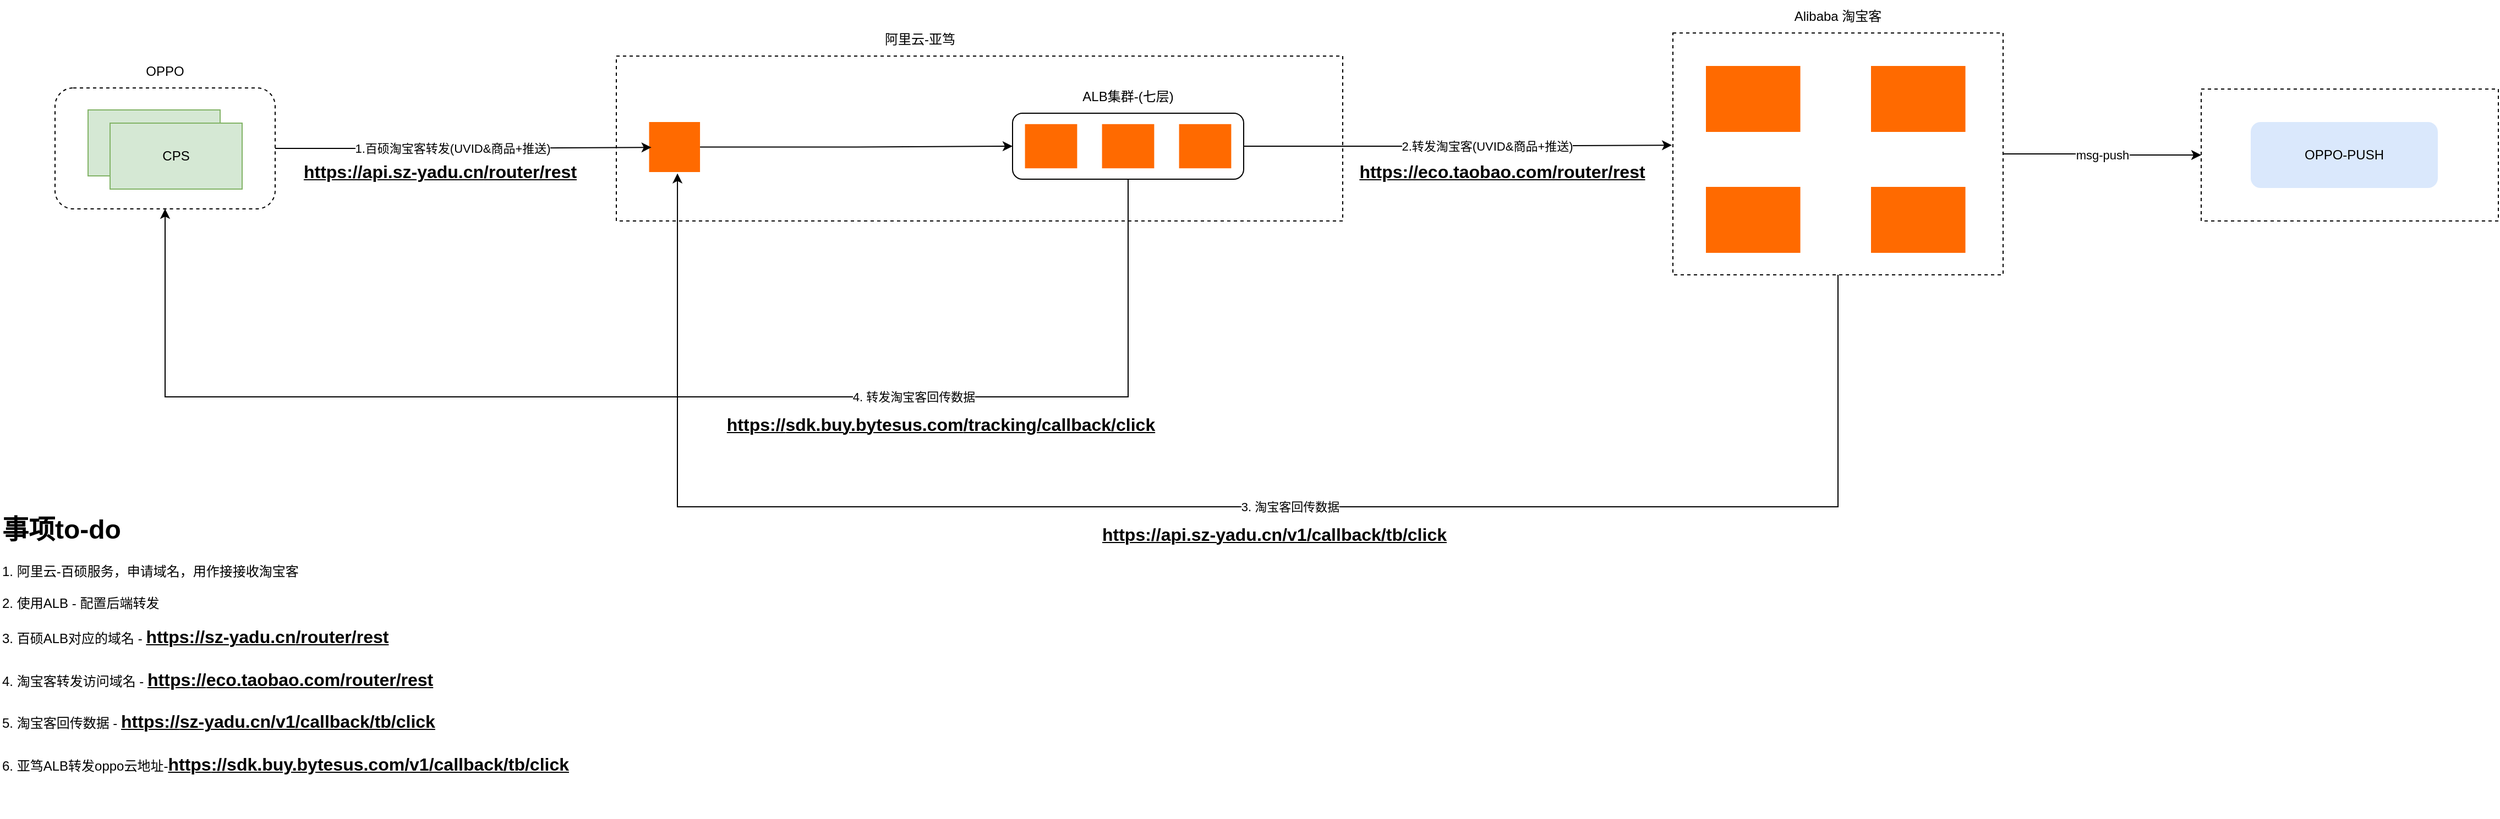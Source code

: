 <mxfile version="27.0.4" pages="22">
  <diagram id="QFpq5tvYHlFZ8BRRYUJp" name="淘宝客转发架构">
    <mxGraphModel grid="1" page="1" gridSize="10" guides="1" tooltips="1" connect="1" arrows="1" fold="1" pageScale="1" pageWidth="827" pageHeight="1169" math="0" shadow="0">
      <root>
        <mxCell id="0" />
        <mxCell id="1" parent="0" />
        <mxCell id="qidOv4Uap1PPP2Umbmh_-1" value="" style="rounded=0;whiteSpace=wrap;html=1;dashed=1;direction=west;fillColor=none;" vertex="1" parent="1">
          <mxGeometry x="-180" y="1850" width="660" height="150" as="geometry" />
        </mxCell>
        <mxCell id="qidOv4Uap1PPP2Umbmh_-2" style="edgeStyle=orthogonalEdgeStyle;rounded=0;orthogonalLoop=1;jettySize=auto;html=1;entryX=0;entryY=0.5;entryDx=0;entryDy=0;" edge="1" parent="1" source="qidOv4Uap1PPP2Umbmh_-19" target="qidOv4Uap1PPP2Umbmh_-4">
          <mxGeometry relative="1" as="geometry" />
        </mxCell>
        <mxCell id="qidOv4Uap1PPP2Umbmh_-3" value="" style="group" vertex="1" connectable="0" parent="1">
          <mxGeometry x="180" y="1872" width="210.0" height="90" as="geometry" />
        </mxCell>
        <mxCell id="qidOv4Uap1PPP2Umbmh_-4" value="" style="rounded=1;whiteSpace=wrap;html=1;fillColor=none;" vertex="1" parent="qidOv4Uap1PPP2Umbmh_-3">
          <mxGeometry y="30" width="210" height="60" as="geometry" />
        </mxCell>
        <mxCell id="qidOv4Uap1PPP2Umbmh_-5" value="" style="points=[];aspect=fixed;html=1;align=center;shadow=0;dashed=0;fillColor=#FF6A00;strokeColor=none;shape=mxgraph.alibaba_cloud.alb_application_load_balancer_01;" vertex="1" parent="qidOv4Uap1PPP2Umbmh_-3">
          <mxGeometry x="11.3" y="39.9" width="47.4" height="40.2" as="geometry" />
        </mxCell>
        <mxCell id="qidOv4Uap1PPP2Umbmh_-6" value="" style="points=[];aspect=fixed;html=1;align=center;shadow=0;dashed=0;fillColor=#FF6A00;strokeColor=none;shape=mxgraph.alibaba_cloud.alb_application_load_balancer_01;" vertex="1" parent="qidOv4Uap1PPP2Umbmh_-3">
          <mxGeometry x="81.3" y="39.9" width="47.4" height="40.2" as="geometry" />
        </mxCell>
        <mxCell id="qidOv4Uap1PPP2Umbmh_-7" value="" style="points=[];aspect=fixed;html=1;align=center;shadow=0;dashed=0;fillColor=#FF6A00;strokeColor=none;shape=mxgraph.alibaba_cloud.alb_application_load_balancer_01;" vertex="1" parent="qidOv4Uap1PPP2Umbmh_-3">
          <mxGeometry x="151.3" y="39.9" width="47.4" height="40.2" as="geometry" />
        </mxCell>
        <mxCell id="qidOv4Uap1PPP2Umbmh_-8" value="ALB集群-(七层)" style="text;html=1;align=center;verticalAlign=middle;whiteSpace=wrap;rounded=0;" vertex="1" parent="qidOv4Uap1PPP2Umbmh_-3">
          <mxGeometry x="51" width="108" height="30" as="geometry" />
        </mxCell>
        <mxCell id="qidOv4Uap1PPP2Umbmh_-9" value="" style="group" vertex="1" connectable="0" parent="1">
          <mxGeometry x="780" y="1799" width="300" height="250" as="geometry" />
        </mxCell>
        <mxCell id="qidOv4Uap1PPP2Umbmh_-10" value="" style="rounded=0;whiteSpace=wrap;html=1;fillColor=none;dashed=1;" vertex="1" parent="qidOv4Uap1PPP2Umbmh_-9">
          <mxGeometry y="30" width="300" height="220" as="geometry" />
        </mxCell>
        <mxCell id="qidOv4Uap1PPP2Umbmh_-11" value="" style="points=[];aspect=fixed;html=1;align=center;shadow=0;dashed=0;fillColor=#FF6A00;strokeColor=none;shape=mxgraph.alibaba_cloud.eci_elastic_container_instance;" vertex="1" parent="qidOv4Uap1PPP2Umbmh_-9">
          <mxGeometry x="30" y="170" width="85.78" height="60" as="geometry" />
        </mxCell>
        <mxCell id="qidOv4Uap1PPP2Umbmh_-12" value="" style="points=[];aspect=fixed;html=1;align=center;shadow=0;dashed=0;fillColor=#FF6A00;strokeColor=none;shape=mxgraph.alibaba_cloud.eci_elastic_container_instance;" vertex="1" parent="qidOv4Uap1PPP2Umbmh_-9">
          <mxGeometry x="180" y="60" width="85.78" height="60" as="geometry" />
        </mxCell>
        <mxCell id="qidOv4Uap1PPP2Umbmh_-13" value="" style="points=[];aspect=fixed;html=1;align=center;shadow=0;dashed=0;fillColor=#FF6A00;strokeColor=none;shape=mxgraph.alibaba_cloud.eci_elastic_container_instance;" vertex="1" parent="qidOv4Uap1PPP2Umbmh_-9">
          <mxGeometry x="30" y="60" width="85.78" height="60" as="geometry" />
        </mxCell>
        <mxCell id="qidOv4Uap1PPP2Umbmh_-14" value="" style="points=[];aspect=fixed;html=1;align=center;shadow=0;dashed=0;fillColor=#FF6A00;strokeColor=none;shape=mxgraph.alibaba_cloud.eci_elastic_container_instance;" vertex="1" parent="qidOv4Uap1PPP2Umbmh_-9">
          <mxGeometry x="180" y="170" width="85.78" height="60" as="geometry" />
        </mxCell>
        <mxCell id="qidOv4Uap1PPP2Umbmh_-15" value="Alibaba 淘宝客" style="text;html=1;align=center;verticalAlign=middle;whiteSpace=wrap;rounded=0;" vertex="1" parent="qidOv4Uap1PPP2Umbmh_-9">
          <mxGeometry x="90" width="120" height="30" as="geometry" />
        </mxCell>
        <mxCell id="qidOv4Uap1PPP2Umbmh_-16" style="edgeStyle=orthogonalEdgeStyle;rounded=0;orthogonalLoop=1;jettySize=auto;html=1;entryX=-0.003;entryY=0.464;entryDx=0;entryDy=0;entryPerimeter=0;" edge="1" parent="1" source="qidOv4Uap1PPP2Umbmh_-4" target="qidOv4Uap1PPP2Umbmh_-10">
          <mxGeometry relative="1" as="geometry" />
        </mxCell>
        <UserObject label="2.转发淘宝客(UVID&amp;amp;商品+推送)" link="https://eco.taobao.com/router/rest" id="qidOv4Uap1PPP2Umbmh_-17">
          <mxCell style="edgeLabel;html=1;align=center;verticalAlign=middle;resizable=0;points=[];" vertex="1" connectable="0" parent="qidOv4Uap1PPP2Umbmh_-16">
            <mxGeometry x="0.448" y="-3" relative="1" as="geometry">
              <mxPoint x="-61" y="-2" as="offset" />
            </mxGeometry>
          </mxCell>
        </UserObject>
        <mxCell id="qidOv4Uap1PPP2Umbmh_-18" value="阿里云-亚笃" style="text;html=1;align=center;verticalAlign=middle;whiteSpace=wrap;rounded=0;" vertex="1" parent="1">
          <mxGeometry y="1820" width="192" height="30" as="geometry" />
        </mxCell>
        <mxCell id="qidOv4Uap1PPP2Umbmh_-19" value="" style="points=[];aspect=fixed;html=1;align=center;shadow=0;dashed=0;fillColor=#FF6A00;strokeColor=none;shape=mxgraph.alibaba_cloud.dns_domain_name_system;" vertex="1" parent="1">
          <mxGeometry x="-150.229" y="1910" width="46.258" height="45.512" as="geometry" />
        </mxCell>
        <mxCell id="qidOv4Uap1PPP2Umbmh_-20" value="https://api.sz-yadu.cn&lt;span style=&quot;white-space: nowrap; background-color: rgb(255, 255, 255);&quot;&gt;/router/rest&lt;/span&gt;" style="text;html=1;align=center;verticalAlign=middle;whiteSpace=wrap;rounded=0;fontSize=16;fontStyle=5" vertex="1" parent="1">
          <mxGeometry x="-520" y="1940" width="360" height="30" as="geometry" />
        </mxCell>
        <mxCell id="qidOv4Uap1PPP2Umbmh_-21" value="&lt;u style=&quot;text-align: left; background-color: transparent; font-size: 16px;&quot;&gt;&lt;b&gt;https://api.sz-yadu.cn/v1/callback/tb/click&lt;/b&gt;&lt;/u&gt;" style="text;html=1;align=center;verticalAlign=middle;whiteSpace=wrap;rounded=0;fontStyle=4" vertex="1" parent="1">
          <mxGeometry x="225" y="2270" width="385.8" height="30" as="geometry" />
        </mxCell>
        <mxCell id="qidOv4Uap1PPP2Umbmh_-22" style="edgeStyle=orthogonalEdgeStyle;rounded=0;orthogonalLoop=1;jettySize=auto;html=1;entryX=0.046;entryY=0.507;entryDx=0;entryDy=0;entryPerimeter=0;" edge="1" parent="1" source="qidOv4Uap1PPP2Umbmh_-25" target="qidOv4Uap1PPP2Umbmh_-19">
          <mxGeometry relative="1" as="geometry" />
        </mxCell>
        <mxCell id="qidOv4Uap1PPP2Umbmh_-23" value="1.百硕淘宝客转发(UVID&amp;amp;商品+推送)" style="edgeLabel;html=1;align=center;verticalAlign=middle;resizable=0;points=[];" vertex="1" connectable="0" parent="qidOv4Uap1PPP2Umbmh_-22">
          <mxGeometry x="0.151" relative="1" as="geometry">
            <mxPoint x="-36" y="1" as="offset" />
          </mxGeometry>
        </mxCell>
        <mxCell id="qidOv4Uap1PPP2Umbmh_-24" value="" style="group" vertex="1" connectable="0" parent="1">
          <mxGeometry x="-690" y="1849" width="200" height="140" as="geometry" />
        </mxCell>
        <mxCell id="qidOv4Uap1PPP2Umbmh_-25" value="" style="rounded=1;whiteSpace=wrap;html=1;fillColor=none;dashed=1;" vertex="1" parent="qidOv4Uap1PPP2Umbmh_-24">
          <mxGeometry y="30" width="200" height="110" as="geometry" />
        </mxCell>
        <mxCell id="qidOv4Uap1PPP2Umbmh_-26" value="" style="rounded=0;whiteSpace=wrap;html=1;fillColor=#d5e8d4;strokeColor=#82b366;" vertex="1" parent="qidOv4Uap1PPP2Umbmh_-24">
          <mxGeometry x="30" y="50" width="120" height="60" as="geometry" />
        </mxCell>
        <mxCell id="qidOv4Uap1PPP2Umbmh_-27" value="CPS" style="rounded=0;whiteSpace=wrap;html=1;fillColor=#d5e8d4;strokeColor=#82b366;" vertex="1" parent="qidOv4Uap1PPP2Umbmh_-24">
          <mxGeometry x="50" y="62" width="120" height="60" as="geometry" />
        </mxCell>
        <mxCell id="qidOv4Uap1PPP2Umbmh_-28" value="OPPO" style="text;html=1;align=center;verticalAlign=middle;whiteSpace=wrap;rounded=0;" vertex="1" parent="qidOv4Uap1PPP2Umbmh_-24">
          <mxGeometry x="55" width="90" height="30" as="geometry" />
        </mxCell>
        <mxCell id="qidOv4Uap1PPP2Umbmh_-29" value="&lt;span style=&quot;white-space: nowrap; background-color: rgb(255, 255, 255);&quot;&gt;https://eco.taobao.com/router/rest&lt;/span&gt;" style="text;html=1;align=center;verticalAlign=middle;whiteSpace=wrap;rounded=0;fontStyle=5;fontSize=16;" vertex="1" parent="1">
          <mxGeometry x="490" y="1940" width="270" height="30" as="geometry" />
        </mxCell>
        <mxCell id="qidOv4Uap1PPP2Umbmh_-30" style="edgeStyle=orthogonalEdgeStyle;rounded=0;orthogonalLoop=1;jettySize=auto;html=1;entryX=0.557;entryY=1.027;entryDx=0;entryDy=0;entryPerimeter=0;" edge="1" parent="1" source="qidOv4Uap1PPP2Umbmh_-10" target="qidOv4Uap1PPP2Umbmh_-19">
          <mxGeometry relative="1" as="geometry">
            <Array as="points">
              <mxPoint x="930" y="2260" />
              <mxPoint x="-124" y="2260" />
            </Array>
          </mxGeometry>
        </mxCell>
        <mxCell id="qidOv4Uap1PPP2Umbmh_-31" value="3. 淘宝客回传数据" style="edgeLabel;html=1;align=center;verticalAlign=middle;resizable=0;points=[];" vertex="1" connectable="0" parent="qidOv4Uap1PPP2Umbmh_-30">
          <mxGeometry x="-0.096" relative="1" as="geometry">
            <mxPoint as="offset" />
          </mxGeometry>
        </mxCell>
        <mxCell id="qidOv4Uap1PPP2Umbmh_-32" value="4. 转发淘宝客回传数据" style="edgeStyle=orthogonalEdgeStyle;rounded=0;orthogonalLoop=1;jettySize=auto;html=1;entryX=0.5;entryY=1;entryDx=0;entryDy=0;" edge="1" parent="1" source="qidOv4Uap1PPP2Umbmh_-4" target="qidOv4Uap1PPP2Umbmh_-25">
          <mxGeometry x="-0.368" relative="1" as="geometry">
            <Array as="points">
              <mxPoint x="285" y="2160" />
              <mxPoint x="-590" y="2160" />
            </Array>
            <mxPoint as="offset" />
          </mxGeometry>
        </mxCell>
        <mxCell id="qidOv4Uap1PPP2Umbmh_-33" value="&lt;span style=&quot;font-size: 16px; font-weight: 700;&quot;&gt;https://&lt;/span&gt;&lt;span style=&quot;background-color: rgb(255, 255, 255);&quot;&gt;&lt;span style=&quot;font-size: 16px;&quot;&gt;&lt;b&gt;sdk.buy.bytesus.com&lt;/b&gt;&lt;/span&gt;&lt;span style=&quot;font-size: 16px; white-space: nowrap;&quot;&gt;&lt;b&gt;/tracking/callback/click&lt;/b&gt;&lt;/span&gt;&lt;/span&gt;" style="text;html=1;align=center;verticalAlign=middle;whiteSpace=wrap;rounded=0;fontStyle=4" vertex="1" parent="1">
          <mxGeometry x="-110" y="2170" width="450" height="30" as="geometry" />
        </mxCell>
        <mxCell id="oyv6OAs_k54KzMjWXxiM-1" value="&lt;h1 style=&quot;margin-top: 0px;&quot;&gt;事项to-do&lt;/h1&gt;&lt;div&gt;1. 阿里云-百硕服务，申请域名，用作接接收淘宝客&lt;/div&gt;&lt;div&gt;&lt;br&gt;2. 使用ALB - 配置后端转发&lt;/div&gt;&lt;div&gt;&lt;br&gt;3. 百硕ALB对应的域名 -&amp;nbsp;&lt;b&gt;&lt;u&gt;&lt;span style=&quot;font-size: 16px; text-align: center;&quot;&gt;https://sz-yadu.cn&lt;/span&gt;&lt;span style=&quot;font-size: 16px; text-align: center; white-space: nowrap; background-color: rgb(255, 255, 255);&quot;&gt;/router/rest&lt;/span&gt;&lt;/u&gt;&lt;/b&gt;&lt;/div&gt;&lt;div&gt;&lt;div style=&quot;text-align: center;&quot;&gt;&lt;span style=&quot;font-size: 16px; white-space: nowrap;&quot;&gt;&lt;b&gt;&lt;u&gt;&lt;br&gt;&lt;/u&gt;&lt;/b&gt;&lt;/span&gt;&lt;/div&gt;4. 淘宝客转发访问域名 - &lt;span style=&quot;font-size: 16px; font-weight: 700; text-align: center; white-space: nowrap; background-color: rgb(255, 255, 255); text-decoration-line: underline;&quot;&gt;https://&lt;/span&gt;&lt;span style=&quot;background-color: rgb(255, 255, 255); font-size: 16px; font-weight: 700; text-align: center; text-decoration-line: underline; white-space: nowrap;&quot;&gt;e&lt;/span&gt;&lt;span style=&quot;background-color: rgb(255, 255, 255); font-size: 16px; font-weight: 700; text-align: center; text-decoration-line: underline; white-space: nowrap;&quot;&gt;co.taobao.com/router/rest&lt;/span&gt;&lt;/div&gt;&lt;div&gt;&lt;span style=&quot;background-color: rgb(255, 255, 255); font-size: 16px; font-weight: 700; text-align: center; text-decoration-line: underline; white-space: nowrap;&quot;&gt;&lt;br&gt;&lt;/span&gt;&lt;/div&gt;&lt;div&gt;5. 淘宝客回传数据 - &lt;u&gt;&lt;b&gt;&lt;font style=&quot;font-size: 16px;&quot;&gt;https://&lt;span style=&quot;background-color: transparent;&quot;&gt;sz-yadu.cn/v1/callback/tb/click&lt;/span&gt;&lt;/font&gt;&lt;/b&gt;&lt;/u&gt;&lt;/div&gt;&lt;div&gt;&lt;u&gt;&lt;b&gt;&lt;span style=&quot;background-color: transparent; font-size: 16px;&quot;&gt;&lt;br&gt;&lt;/span&gt;&lt;/b&gt;&lt;/u&gt;&lt;/div&gt;&lt;div&gt;&lt;font style=&quot;&quot;&gt;6. 亚笃ALB转发oppo云地址-&lt;u&gt;&lt;b&gt;&lt;font style=&quot;font-size: 16px;&quot;&gt;https&lt;font style=&quot;&quot;&gt;://&lt;/font&gt;&lt;/font&gt;&lt;/b&gt;&lt;/u&gt;&lt;/font&gt;&lt;font style=&quot;font-size: 16px;&quot;&gt;&lt;u style=&quot;&quot;&gt;&lt;span style=&quot;background-color: transparent; text-align: center;&quot;&gt;&lt;b&gt;sdk.buy.bytesus.com&lt;/b&gt;&lt;/span&gt;&lt;span style=&quot;background-color: transparent; text-align: center; white-space: nowrap;&quot;&gt;&lt;b&gt;/&lt;/b&gt;&lt;/span&gt;&lt;span style=&quot;background-color: transparent;&quot;&gt;&lt;b style=&quot;&quot;&gt;v1/callback/tb/click&lt;/b&gt;&lt;/span&gt;&lt;/u&gt;&lt;/font&gt;&lt;/div&gt;" style="text;html=1;whiteSpace=wrap;overflow=hidden;rounded=0;" vertex="1" parent="1">
          <mxGeometry x="-740" y="2260" width="540" height="280" as="geometry" />
        </mxCell>
        <mxCell id="8MegOtu5FgIa8Y21f6gd-1" value="" style="rounded=0;whiteSpace=wrap;html=1;fillColor=none;dashed=1;" vertex="1" parent="1">
          <mxGeometry x="1260" y="1880" width="270" height="120" as="geometry" />
        </mxCell>
        <mxCell id="8MegOtu5FgIa8Y21f6gd-2" value="OPPO-PUSH" style="rounded=1;whiteSpace=wrap;html=1;fillColor=#dae8fc;strokeColor=none;" vertex="1" parent="1">
          <mxGeometry x="1305" y="1910" width="170" height="60" as="geometry" />
        </mxCell>
        <mxCell id="8MegOtu5FgIa8Y21f6gd-3" value="msg-push" style="edgeStyle=orthogonalEdgeStyle;rounded=0;orthogonalLoop=1;jettySize=auto;html=1;" edge="1" parent="1" source="qidOv4Uap1PPP2Umbmh_-10" target="8MegOtu5FgIa8Y21f6gd-1">
          <mxGeometry relative="1" as="geometry" />
        </mxCell>
      </root>
    </mxGraphModel>
  </diagram>
  <diagram id="bSBqH7Twba2OBRxSDNPc" name="口令正则架构迁移">
    <mxGraphModel dx="1260" dy="725" grid="0" gridSize="10" guides="1" tooltips="1" connect="1" arrows="1" fold="1" page="1" pageScale="1" pageWidth="827" pageHeight="1169" math="0" shadow="0">
      <root>
        <mxCell id="0" />
        <mxCell id="1" parent="0" />
        <mxCell id="03J3_-J6CwypVkIeR6aS-1" value="CPS-Web" style="rounded=0;whiteSpace=wrap;html=1;fillColor=#d5e8d4;strokeColor=none;" parent="1" vertex="1">
          <mxGeometry x="537" y="410" width="120" height="60" as="geometry" />
        </mxCell>
        <mxCell id="03J3_-J6CwypVkIeR6aS-4" style="edgeStyle=orthogonalEdgeStyle;rounded=0;orthogonalLoop=1;jettySize=auto;html=1;dashed=1;" parent="1" source="03J3_-J6CwypVkIeR6aS-2" target="03J3_-J6CwypVkIeR6aS-1" edge="1">
          <mxGeometry relative="1" as="geometry" />
        </mxCell>
        <mxCell id="03J3_-J6CwypVkIeR6aS-6" style="edgeStyle=orthogonalEdgeStyle;rounded=0;orthogonalLoop=1;jettySize=auto;html=1;entryX=0.5;entryY=0;entryDx=0;entryDy=0;dashed=1;" parent="1" source="03J3_-J6CwypVkIeR6aS-3" target="03J3_-J6CwypVkIeR6aS-1" edge="1">
          <mxGeometry relative="1" as="geometry" />
        </mxCell>
        <mxCell id="03J3_-J6CwypVkIeR6aS-7" value="异步更新PDD+Alipay正则" style="edgeLabel;html=1;align=center;verticalAlign=middle;resizable=0;points=[];" parent="03J3_-J6CwypVkIeR6aS-6" vertex="1" connectable="0">
          <mxGeometry x="0.264" relative="1" as="geometry">
            <mxPoint as="offset" />
          </mxGeometry>
        </mxCell>
        <mxCell id="03J3_-J6CwypVkIeR6aS-2" value="PDD-refresher" style="rounded=0;whiteSpace=wrap;html=1;fillColor=#d5e8d4;strokeColor=none;" parent="1" vertex="1">
          <mxGeometry x="678" y="270" width="120" height="60" as="geometry" />
        </mxCell>
        <mxCell id="03J3_-J6CwypVkIeR6aS-3" value="alipayRule.json" style="verticalLabelPosition=bottom;html=1;verticalAlign=top;align=center;strokeColor=none;fillColor=#00BEF2;shape=mxgraph.azure.cloud_services_configuration_file;pointerEvents=1;" parent="1" vertex="1">
          <mxGeometry x="707.75" y="190" width="47.5" height="50" as="geometry" />
        </mxCell>
        <mxCell id="03J3_-J6CwypVkIeR6aS-12" value="2. 获取商平正则接口&lt;br&gt;&lt;span style=&quot;font-size: 11px;&quot;&gt;/v1/cps/command/regular/getV2&lt;/span&gt;" style="edgeStyle=orthogonalEdgeStyle;rounded=0;orthogonalLoop=1;jettySize=auto;html=1;entryX=0.5;entryY=1;entryDx=0;entryDy=0;" parent="1" source="03J3_-J6CwypVkIeR6aS-8" target="03J3_-J6CwypVkIeR6aS-1" edge="1">
          <mxGeometry relative="1" as="geometry">
            <Array as="points">
              <mxPoint x="330" y="530" />
              <mxPoint x="597" y="530" />
            </Array>
          </mxGeometry>
        </mxCell>
        <mxCell id="03J3_-J6CwypVkIeR6aS-8" value="口令服务" style="rounded=0;whiteSpace=wrap;html=1;fillColor=#fff2cc;strokeColor=none;" parent="1" vertex="1">
          <mxGeometry x="270" y="410" width="120" height="60" as="geometry" />
        </mxCell>
        <mxCell id="03J3_-J6CwypVkIeR6aS-10" style="edgeStyle=orthogonalEdgeStyle;rounded=0;orthogonalLoop=1;jettySize=auto;html=1;" parent="1" source="03J3_-J6CwypVkIeR6aS-9" target="03J3_-J6CwypVkIeR6aS-8" edge="1">
          <mxGeometry relative="1" as="geometry" />
        </mxCell>
        <mxCell id="03J3_-J6CwypVkIeR6aS-11" value="1. 获取口令规则&lt;br&gt;/wisdom/pwd/rules" style="edgeLabel;html=1;align=center;verticalAlign=middle;resizable=0;points=[];" parent="03J3_-J6CwypVkIeR6aS-10" vertex="1" connectable="0">
          <mxGeometry x="-0.051" y="-5" relative="1" as="geometry">
            <mxPoint as="offset" />
          </mxGeometry>
        </mxCell>
        <mxCell id="03J3_-J6CwypVkIeR6aS-9" value="" style="verticalLabelPosition=bottom;verticalAlign=top;html=1;shadow=0;dashed=0;strokeWidth=1;shape=mxgraph.android.phone2;strokeColor=#666666;fillColor=#f5f5f5;fontColor=#333333;" parent="1" vertex="1">
          <mxGeometry x="27" y="385" width="60" height="110" as="geometry" />
        </mxCell>
        <mxCell id="03J3_-J6CwypVkIeR6aS-13" value="3. 返回 &lt;br&gt;正则+ pkgs" style="edgeStyle=orthogonalEdgeStyle;rounded=0;orthogonalLoop=1;jettySize=auto;html=1;entryX=0.5;entryY=0;entryDx=0;entryDy=0;" parent="1" source="03J3_-J6CwypVkIeR6aS-1" target="03J3_-J6CwypVkIeR6aS-8" edge="1">
          <mxGeometry relative="1" as="geometry">
            <Array as="points">
              <mxPoint x="560" y="350" />
              <mxPoint x="330" y="350" />
            </Array>
          </mxGeometry>
        </mxCell>
        <mxCell id="fn6s52A-m5yPJ1tXgVBn-2" value="CPS-Web" style="rounded=0;whiteSpace=wrap;html=1;fillColor=#d5e8d4;strokeColor=none;" parent="1" vertex="1">
          <mxGeometry x="587.75" y="1480" width="120" height="60" as="geometry" />
        </mxCell>
        <mxCell id="fn6s52A-m5yPJ1tXgVBn-4" style="edgeStyle=orthogonalEdgeStyle;rounded=0;orthogonalLoop=1;jettySize=auto;html=1;entryX=0.5;entryY=0;entryDx=0;entryDy=0;" parent="1" source="fn6s52A-m5yPJ1tXgVBn-7" target="fn6s52A-m5yPJ1tXgVBn-2" edge="1">
          <mxGeometry relative="1" as="geometry" />
        </mxCell>
        <mxCell id="fn6s52A-m5yPJ1tXgVBn-37" value="人群定向(Redis定向)" style="edgeLabel;html=1;align=center;verticalAlign=middle;resizable=0;points=[];" parent="fn6s52A-m5yPJ1tXgVBn-4" vertex="1" connectable="0">
          <mxGeometry x="0.308" y="1" relative="1" as="geometry">
            <mxPoint x="8" y="-124" as="offset" />
          </mxGeometry>
        </mxCell>
        <mxCell id="fn6s52A-m5yPJ1tXgVBn-7" value="口令" style="verticalLabelPosition=bottom;html=1;verticalAlign=top;align=center;strokeColor=none;fillColor=#00BEF2;shape=mxgraph.azure.cloud_services_configuration_file;pointerEvents=1;" parent="1" vertex="1">
          <mxGeometry x="740" y="1240" width="47.5" height="50" as="geometry" />
        </mxCell>
        <mxCell id="fn6s52A-m5yPJ1tXgVBn-8" value="2. 获取商平口令转换&lt;br&gt;&lt;span style=&quot;font-size: 11px;&quot;&gt;&lt;b&gt;&lt;u&gt;/v1/cps/command/convertV2&lt;/u&gt;&lt;/b&gt;&lt;/span&gt;" style="edgeStyle=orthogonalEdgeStyle;rounded=0;orthogonalLoop=1;jettySize=auto;html=1;entryX=0.5;entryY=1;entryDx=0;entryDy=0;" parent="1" source="fn6s52A-m5yPJ1tXgVBn-9" target="fn6s52A-m5yPJ1tXgVBn-2" edge="1">
          <mxGeometry x="-0.009" y="-21" relative="1" as="geometry">
            <Array as="points">
              <mxPoint x="330" y="1600" />
              <mxPoint x="648" y="1600" />
            </Array>
            <mxPoint as="offset" />
          </mxGeometry>
        </mxCell>
        <mxCell id="fn6s52A-m5yPJ1tXgVBn-9" value="口令服务" style="rounded=0;whiteSpace=wrap;html=1;fillColor=#fff2cc;strokeColor=none;" parent="1" vertex="1">
          <mxGeometry x="270" y="1480" width="120" height="60" as="geometry" />
        </mxCell>
        <mxCell id="fn6s52A-m5yPJ1tXgVBn-10" style="edgeStyle=orthogonalEdgeStyle;rounded=0;orthogonalLoop=1;jettySize=auto;html=1;" parent="1" source="fn6s52A-m5yPJ1tXgVBn-12" target="fn6s52A-m5yPJ1tXgVBn-9" edge="1">
          <mxGeometry relative="1" as="geometry" />
        </mxCell>
        <mxCell id="fn6s52A-m5yPJ1tXgVBn-11" value="1. 口令转换&lt;br&gt;&lt;span style=&quot;font-size: 11px;&quot;&gt;&lt;b&gt;&lt;u&gt;/wisdom/pwd/convert2Link&lt;/u&gt;&lt;/b&gt;&lt;/span&gt;" style="edgeLabel;html=1;align=center;verticalAlign=middle;resizable=0;points=[];" parent="fn6s52A-m5yPJ1tXgVBn-10" vertex="1" connectable="0">
          <mxGeometry x="-0.051" y="-5" relative="1" as="geometry">
            <mxPoint x="-4" y="15" as="offset" />
          </mxGeometry>
        </mxCell>
        <mxCell id="fn6s52A-m5yPJ1tXgVBn-12" value="" style="verticalLabelPosition=bottom;verticalAlign=top;html=1;shadow=0;dashed=0;strokeWidth=1;shape=mxgraph.android.phone2;strokeColor=#666666;fillColor=#f5f5f5;fontColor=#333333;" parent="1" vertex="1">
          <mxGeometry x="17" y="1455" width="60" height="110" as="geometry" />
        </mxCell>
        <mxCell id="fn6s52A-m5yPJ1tXgVBn-13" value="3. 返回口令转换结果&lt;div&gt;&lt;b&gt;&lt;u&gt;主标题，副标题，点击文案，&lt;br&gt;大图标，小图标，下载图标，&lt;/u&gt;&lt;/b&gt;&lt;/div&gt;&lt;div&gt;&lt;b&gt;&lt;u&gt;电商平台，APP包名，APP名称。&lt;/u&gt;&lt;/b&gt;&lt;/div&gt;" style="edgeStyle=orthogonalEdgeStyle;rounded=0;orthogonalLoop=1;jettySize=auto;html=1;entryX=0.5;entryY=0;entryDx=0;entryDy=0;" parent="1" source="fn6s52A-m5yPJ1tXgVBn-2" target="fn6s52A-m5yPJ1tXgVBn-9" edge="1">
          <mxGeometry y="-40" relative="1" as="geometry">
            <Array as="points">
              <mxPoint x="610" y="1420" />
              <mxPoint x="330" y="1420" />
            </Array>
            <mxPoint as="offset" />
          </mxGeometry>
        </mxCell>
        <mxCell id="fn6s52A-m5yPJ1tXgVBn-14" value="电商平台(platformType)" style="rounded=0;whiteSpace=wrap;html=1;fillColor=#008a00;strokeColor=default;fontColor=#ffffff;" parent="1" vertex="1">
          <mxGeometry x="45" y="810" width="307" height="200" as="geometry" />
        </mxCell>
        <mxCell id="fn6s52A-m5yPJ1tXgVBn-15" value="包名A" style="rounded=0;whiteSpace=wrap;html=1;fillColor=#d5e8d4;strokeColor=#666666;" parent="1" vertex="1">
          <mxGeometry x="332" y="820" width="90" height="30" as="geometry" />
        </mxCell>
        <mxCell id="fn6s52A-m5yPJ1tXgVBn-19" value="包名B" style="rounded=0;whiteSpace=wrap;html=1;fillColor=#d5e8d4;strokeColor=#666666;" parent="1" vertex="1">
          <mxGeometry x="332" y="895" width="90" height="30" as="geometry" />
        </mxCell>
        <mxCell id="fn6s52A-m5yPJ1tXgVBn-21" value="包名C" style="rounded=0;whiteSpace=wrap;html=1;fillColor=#d5e8d4;strokeColor=#666666;" parent="1" vertex="1">
          <mxGeometry x="332" y="970" width="90" height="30" as="geometry" />
        </mxCell>
        <mxCell id="fn6s52A-m5yPJ1tXgVBn-25" value="APP名称A" style="rounded=0;whiteSpace=wrap;html=1;fillColor=#d5e8d4;strokeColor=#666666;" parent="1" vertex="1">
          <mxGeometry x="422" y="820" width="90" height="30" as="geometry" />
        </mxCell>
        <mxCell id="fn6s52A-m5yPJ1tXgVBn-26" value="APP名称B" style="rounded=0;whiteSpace=wrap;html=1;fillColor=#d5e8d4;strokeColor=#666666;" parent="1" vertex="1">
          <mxGeometry x="422" y="895" width="90" height="30" as="geometry" />
        </mxCell>
        <mxCell id="fn6s52A-m5yPJ1tXgVBn-27" value="APP名称C" style="rounded=0;whiteSpace=wrap;html=1;fillColor=#d5e8d4;strokeColor=#666666;" parent="1" vertex="1">
          <mxGeometry x="422" y="970" width="90" height="30" as="geometry" />
        </mxCell>
        <mxCell id="fn6s52A-m5yPJ1tXgVBn-28" value="APP ICON A" style="rounded=0;whiteSpace=wrap;html=1;fillColor=#d5e8d4;strokeColor=#666666;" parent="1" vertex="1">
          <mxGeometry x="512" y="820" width="90" height="30" as="geometry" />
        </mxCell>
        <mxCell id="fn6s52A-m5yPJ1tXgVBn-29" value="APP ICON B" style="rounded=0;whiteSpace=wrap;html=1;fillColor=#d5e8d4;strokeColor=#666666;" parent="1" vertex="1">
          <mxGeometry x="512" y="895" width="90" height="30" as="geometry" />
        </mxCell>
        <mxCell id="fn6s52A-m5yPJ1tXgVBn-30" value="APP ICON C" style="rounded=0;whiteSpace=wrap;html=1;fillColor=#d5e8d4;strokeColor=#666666;" parent="1" vertex="1">
          <mxGeometry x="512" y="970" width="90" height="30" as="geometry" />
        </mxCell>
        <mxCell id="fn6s52A-m5yPJ1tXgVBn-31" value="大图标A" style="rounded=0;whiteSpace=wrap;html=1;fillColor=#d5e8d4;strokeColor=#666666;" parent="1" vertex="1">
          <mxGeometry x="602" y="820" width="90" height="30" as="geometry" />
        </mxCell>
        <mxCell id="fn6s52A-m5yPJ1tXgVBn-32" value="大图标B" style="rounded=0;whiteSpace=wrap;html=1;fillColor=#d5e8d4;strokeColor=#666666;" parent="1" vertex="1">
          <mxGeometry x="602" y="895" width="90" height="30" as="geometry" />
        </mxCell>
        <mxCell id="fn6s52A-m5yPJ1tXgVBn-33" value="大图标C" style="rounded=0;whiteSpace=wrap;html=1;fillColor=#d5e8d4;strokeColor=#666666;" parent="1" vertex="1">
          <mxGeometry x="602" y="970" width="90" height="30" as="geometry" />
        </mxCell>
        <mxCell id="fn6s52A-m5yPJ1tXgVBn-34" value="A其他" style="rounded=0;whiteSpace=wrap;html=1;fillColor=#d5e8d4;strokeColor=#666666;" parent="1" vertex="1">
          <mxGeometry x="692" y="820" width="90" height="30" as="geometry" />
        </mxCell>
        <mxCell id="fn6s52A-m5yPJ1tXgVBn-35" value="B其他" style="rounded=0;whiteSpace=wrap;html=1;fillColor=#d5e8d4;strokeColor=#666666;" parent="1" vertex="1">
          <mxGeometry x="692" y="895" width="90" height="30" as="geometry" />
        </mxCell>
        <mxCell id="fn6s52A-m5yPJ1tXgVBn-36" value="C其他" style="rounded=0;whiteSpace=wrap;html=1;fillColor=#d5e8d4;strokeColor=#666666;" parent="1" vertex="1">
          <mxGeometry x="692" y="970" width="90" height="30" as="geometry" />
        </mxCell>
        <mxCell id="w-uuWwHizg_HPIag-NL0-16" style="edgeStyle=orthogonalEdgeStyle;rounded=0;orthogonalLoop=1;jettySize=auto;html=1;exitX=0.75;exitY=0;exitDx=0;exitDy=0;entryX=0.5;entryY=1;entryDx=0;entryDy=0;" edge="1" parent="1" source="w-uuWwHizg_HPIag-NL0-1" target="w-uuWwHizg_HPIag-NL0-14">
          <mxGeometry relative="1" as="geometry">
            <Array as="points">
              <mxPoint x="673" y="2005" />
            </Array>
          </mxGeometry>
        </mxCell>
        <mxCell id="w-uuWwHizg_HPIag-NL0-17" value="4. PDD口令 请求PDD服务" style="edgeLabel;html=1;align=center;verticalAlign=middle;resizable=0;points=[];" vertex="1" connectable="0" parent="w-uuWwHizg_HPIag-NL0-16">
          <mxGeometry x="0.056" y="1" relative="1" as="geometry">
            <mxPoint as="offset" />
          </mxGeometry>
        </mxCell>
        <mxCell id="w-uuWwHizg_HPIag-NL0-1" value="CPS-Web" style="rounded=0;whiteSpace=wrap;html=1;fillColor=#d5e8d4;strokeColor=none;" vertex="1" parent="1">
          <mxGeometry x="587.75" y="2005" width="120" height="60" as="geometry" />
        </mxCell>
        <mxCell id="w-uuWwHizg_HPIag-NL0-5" value="2. 获取商平口&lt;u&gt;PDD&lt;/u&gt;令转换&lt;br&gt;&lt;span style=&quot;font-size: 11px;&quot;&gt;&lt;b&gt;&lt;u&gt;/v1/cps/command/convertV2&lt;/u&gt;&lt;/b&gt;&lt;/span&gt;" style="edgeStyle=orthogonalEdgeStyle;rounded=0;orthogonalLoop=1;jettySize=auto;html=1;entryX=0.5;entryY=1;entryDx=0;entryDy=0;" edge="1" parent="1" source="w-uuWwHizg_HPIag-NL0-6" target="w-uuWwHizg_HPIag-NL0-1">
          <mxGeometry x="-0.009" y="-21" relative="1" as="geometry">
            <Array as="points">
              <mxPoint x="330" y="2125" />
              <mxPoint x="648" y="2125" />
            </Array>
            <mxPoint as="offset" />
          </mxGeometry>
        </mxCell>
        <mxCell id="w-uuWwHizg_HPIag-NL0-6" value="口令服务" style="rounded=0;whiteSpace=wrap;html=1;fillColor=#fff2cc;strokeColor=none;" vertex="1" parent="1">
          <mxGeometry x="270" y="2005" width="120" height="60" as="geometry" />
        </mxCell>
        <mxCell id="w-uuWwHizg_HPIag-NL0-7" style="edgeStyle=orthogonalEdgeStyle;rounded=0;orthogonalLoop=1;jettySize=auto;html=1;" edge="1" parent="1" source="w-uuWwHizg_HPIag-NL0-9" target="w-uuWwHizg_HPIag-NL0-6">
          <mxGeometry relative="1" as="geometry" />
        </mxCell>
        <mxCell id="w-uuWwHizg_HPIag-NL0-8" value="1. PDD口令转换&lt;br&gt;&lt;span style=&quot;font-size: 11px;&quot;&gt;&lt;b&gt;&lt;u&gt;/wisdom/pwd/convert2Link&lt;/u&gt;&lt;/b&gt;&lt;/span&gt;" style="edgeLabel;html=1;align=center;verticalAlign=middle;resizable=0;points=[];" vertex="1" connectable="0" parent="w-uuWwHizg_HPIag-NL0-7">
          <mxGeometry x="-0.051" y="-5" relative="1" as="geometry">
            <mxPoint x="-4" y="15" as="offset" />
          </mxGeometry>
        </mxCell>
        <mxCell id="w-uuWwHizg_HPIag-NL0-9" value="" style="verticalLabelPosition=bottom;verticalAlign=top;html=1;shadow=0;dashed=0;strokeWidth=1;shape=mxgraph.android.phone2;strokeColor=#666666;fillColor=#f5f5f5;fontColor=#333333;" vertex="1" parent="1">
          <mxGeometry x="17" y="1980" width="60" height="110" as="geometry" />
        </mxCell>
        <mxCell id="w-uuWwHizg_HPIag-NL0-10" value="5. 返回&lt;u&gt;PDD&lt;/u&gt;口令转换结果&lt;br&gt;INTENT/DP&lt;br&gt;&lt;div&gt;&lt;b&gt;&lt;u&gt;主标题，副标题，点击文案，&lt;br&gt;大图标，小图标，下载图标，&lt;/u&gt;&lt;/b&gt;&lt;/div&gt;&lt;div&gt;&lt;b&gt;&lt;u&gt;电商平台，APP包名，APP名称。&lt;/u&gt;&lt;/b&gt;&lt;/div&gt;" style="edgeStyle=orthogonalEdgeStyle;rounded=0;orthogonalLoop=1;jettySize=auto;html=1;entryX=0.5;entryY=0;entryDx=0;entryDy=0;" edge="1" parent="1" source="w-uuWwHizg_HPIag-NL0-1" target="w-uuWwHizg_HPIag-NL0-6">
          <mxGeometry y="-40" relative="1" as="geometry">
            <Array as="points">
              <mxPoint x="610" y="1945" />
              <mxPoint x="330" y="1945" />
            </Array>
            <mxPoint as="offset" />
          </mxGeometry>
        </mxCell>
        <mxCell id="w-uuWwHizg_HPIag-NL0-11" style="edgeStyle=orthogonalEdgeStyle;rounded=0;orthogonalLoop=1;jettySize=auto;html=1;entryX=0.934;entryY=-0.002;entryDx=0;entryDy=0;entryPerimeter=0;exitX=0.75;exitY=1;exitDx=0;exitDy=0;" edge="1" parent="1" source="w-uuWwHizg_HPIag-NL0-1" target="w-uuWwHizg_HPIag-NL0-1">
          <mxGeometry relative="1" as="geometry">
            <Array as="points">
              <mxPoint x="678" y="2085" />
              <mxPoint x="767" y="2085" />
              <mxPoint x="767" y="1954" />
              <mxPoint x="700" y="1954" />
            </Array>
          </mxGeometry>
        </mxCell>
        <mxCell id="w-uuWwHizg_HPIag-NL0-12" value="&amp;nbsp;3. platformType区分&lt;br&gt;PDD H5/口令" style="edgeLabel;html=1;align=center;verticalAlign=middle;resizable=0;points=[];" vertex="1" connectable="0" parent="w-uuWwHizg_HPIag-NL0-11">
          <mxGeometry x="-0.001" y="-1" relative="1" as="geometry">
            <mxPoint as="offset" />
          </mxGeometry>
        </mxCell>
        <mxCell id="w-uuWwHizg_HPIag-NL0-15" value="" style="group" vertex="1" connectable="0" parent="1">
          <mxGeometry x="613" y="1683" width="111.52" height="108" as="geometry" />
        </mxCell>
        <mxCell id="w-uuWwHizg_HPIag-NL0-13" value="" style="points=[];aspect=fixed;html=1;align=center;shadow=0;dashed=0;fillColor=#FF6A00;strokeColor=none;shape=mxgraph.alibaba_cloud.eci_elastic_container_instance;" vertex="1" parent="w-uuWwHizg_HPIag-NL0-15">
          <mxGeometry width="111.52" height="78" as="geometry" />
        </mxCell>
        <mxCell id="w-uuWwHizg_HPIag-NL0-14" value="PDD" style="text;html=1;align=center;verticalAlign=middle;whiteSpace=wrap;rounded=0;" vertex="1" parent="w-uuWwHizg_HPIag-NL0-15">
          <mxGeometry x="30" y="78" width="60" height="30" as="geometry" />
        </mxCell>
      </root>
    </mxGraphModel>
  </diagram>
  <diagram id="QIGAXkPvmui3QVvT3Bsv" name="CPS-DSP设计">
    <mxGraphModel dx="1260" dy="725" grid="1" gridSize="10" guides="1" tooltips="1" connect="1" arrows="1" fold="1" page="1" pageScale="1" pageWidth="827" pageHeight="1169" math="0" shadow="0">
      <root>
        <mxCell id="0" />
        <mxCell id="1" parent="0" />
        <mxCell id="NQMGYaW0eThm-Sh_VHR6-33" value="" style="rounded=0;whiteSpace=wrap;html=1;fillColor=none;dashed=1;" parent="1" vertex="1">
          <mxGeometry x="10" y="1380" width="270" height="120" as="geometry" />
        </mxCell>
        <mxCell id="NQMGYaW0eThm-Sh_VHR6-13" value="" style="group" parent="1" vertex="1" connectable="0">
          <mxGeometry x="600" y="1040" width="300" height="250" as="geometry" />
        </mxCell>
        <mxCell id="NQMGYaW0eThm-Sh_VHR6-3" value="" style="rounded=0;whiteSpace=wrap;html=1;fillColor=none;dashed=1;" parent="NQMGYaW0eThm-Sh_VHR6-13" vertex="1">
          <mxGeometry y="30" width="300" height="220" as="geometry" />
        </mxCell>
        <mxCell id="NQMGYaW0eThm-Sh_VHR6-7" value="" style="points=[];aspect=fixed;html=1;align=center;shadow=0;dashed=0;fillColor=#FF6A00;strokeColor=none;shape=mxgraph.alibaba_cloud.eci_elastic_container_instance;" parent="NQMGYaW0eThm-Sh_VHR6-13" vertex="1">
          <mxGeometry x="30" y="170" width="85.78" height="60" as="geometry" />
        </mxCell>
        <mxCell id="NQMGYaW0eThm-Sh_VHR6-9" value="" style="points=[];aspect=fixed;html=1;align=center;shadow=0;dashed=0;fillColor=#FF6A00;strokeColor=none;shape=mxgraph.alibaba_cloud.eci_elastic_container_instance;" parent="NQMGYaW0eThm-Sh_VHR6-13" vertex="1">
          <mxGeometry x="180" y="60" width="85.78" height="60" as="geometry" />
        </mxCell>
        <mxCell id="NQMGYaW0eThm-Sh_VHR6-10" value="" style="points=[];aspect=fixed;html=1;align=center;shadow=0;dashed=0;fillColor=#FF6A00;strokeColor=none;shape=mxgraph.alibaba_cloud.eci_elastic_container_instance;" parent="NQMGYaW0eThm-Sh_VHR6-13" vertex="1">
          <mxGeometry x="30" y="60" width="85.78" height="60" as="geometry" />
        </mxCell>
        <mxCell id="NQMGYaW0eThm-Sh_VHR6-11" value="" style="points=[];aspect=fixed;html=1;align=center;shadow=0;dashed=0;fillColor=#FF6A00;strokeColor=none;shape=mxgraph.alibaba_cloud.eci_elastic_container_instance;" parent="NQMGYaW0eThm-Sh_VHR6-13" vertex="1">
          <mxGeometry x="180" y="170" width="85.78" height="60" as="geometry" />
        </mxCell>
        <mxCell id="NQMGYaW0eThm-Sh_VHR6-12" value="Alibaba ECS(百硕)" style="text;html=1;align=center;verticalAlign=middle;whiteSpace=wrap;rounded=0;" parent="NQMGYaW0eThm-Sh_VHR6-13" vertex="1">
          <mxGeometry x="90" width="120" height="30" as="geometry" />
        </mxCell>
        <mxCell id="NQMGYaW0eThm-Sh_VHR6-28" value="" style="group" parent="1" vertex="1" connectable="0">
          <mxGeometry x="10" y="1040" width="270" height="250" as="geometry" />
        </mxCell>
        <mxCell id="NQMGYaW0eThm-Sh_VHR6-17" value="" style="rounded=0;whiteSpace=wrap;html=1;fillColor=none;dashed=1;" parent="NQMGYaW0eThm-Sh_VHR6-28" vertex="1">
          <mxGeometry y="30" width="270" height="220" as="geometry" />
        </mxCell>
        <mxCell id="mOr4if8H65UpevDUu2m0-4" value="CPS-Ali-Uvid-Fetcher" style="rounded=1;whiteSpace=wrap;html=1;fillColor=#d5e8d4;strokeColor=none;" parent="NQMGYaW0eThm-Sh_VHR6-28" vertex="1">
          <mxGeometry x="35" y="55" width="190" height="50" as="geometry" />
        </mxCell>
        <mxCell id="NQMGYaW0eThm-Sh_VHR6-18" value="CPS-Material-List-Fetcher" style="rounded=1;whiteSpace=wrap;html=1;fillColor=#d5e8d4;strokeColor=none;" parent="NQMGYaW0eThm-Sh_VHR6-28" vertex="1">
          <mxGeometry x="35" y="115" width="190" height="50" as="geometry" />
        </mxCell>
        <mxCell id="NQMGYaW0eThm-Sh_VHR6-19" value="CPS-Ali-Oppo-Pusher" style="rounded=1;whiteSpace=wrap;html=1;fillColor=#d5e8d4;strokeColor=none;" parent="NQMGYaW0eThm-Sh_VHR6-28" vertex="1">
          <mxGeometry x="35" y="175" width="190" height="50" as="geometry" />
        </mxCell>
        <mxCell id="NQMGYaW0eThm-Sh_VHR6-27" value="CPS-Ali-Push-Task" style="text;html=1;align=center;verticalAlign=middle;whiteSpace=wrap;rounded=0;" parent="NQMGYaW0eThm-Sh_VHR6-28" vertex="1">
          <mxGeometry x="67.5" width="135" height="30" as="geometry" />
        </mxCell>
        <mxCell id="NQMGYaW0eThm-Sh_VHR6-29" value="1.1 请求OPPO所有用户" style="edgeStyle=orthogonalEdgeStyle;rounded=0;orthogonalLoop=1;jettySize=auto;html=1;entryX=0;entryY=0.25;entryDx=0;entryDy=0;" parent="1" source="mOr4if8H65UpevDUu2m0-4" target="NQMGYaW0eThm-Sh_VHR6-3" edge="1">
          <mxGeometry relative="1" as="geometry">
            <Array as="points">
              <mxPoint x="320" y="1125" />
              <mxPoint x="320" y="1125" />
            </Array>
          </mxGeometry>
        </mxCell>
        <mxCell id="NQMGYaW0eThm-Sh_VHR6-30" value="2.1 根据UVID获取用户商品" style="edgeStyle=orthogonalEdgeStyle;rounded=0;orthogonalLoop=1;jettySize=auto;html=1;entryX=0;entryY=0.5;entryDx=0;entryDy=0;" parent="1" source="NQMGYaW0eThm-Sh_VHR6-18" target="NQMGYaW0eThm-Sh_VHR6-3" edge="1">
          <mxGeometry relative="1" as="geometry" />
        </mxCell>
        <mxCell id="NQMGYaW0eThm-Sh_VHR6-32" value="OPPO-PUSH" style="rounded=1;whiteSpace=wrap;html=1;fillColor=#dae8fc;strokeColor=none;" parent="1" vertex="1">
          <mxGeometry x="55" y="1410" width="170" height="60" as="geometry" />
        </mxCell>
        <mxCell id="NQMGYaW0eThm-Sh_VHR6-35" value="3.1 通过UVID+Materid，通过URL增加参数，&lt;br&gt;推送OPPO-push" style="edgeStyle=orthogonalEdgeStyle;rounded=0;orthogonalLoop=1;jettySize=auto;html=1;entryX=-0.001;entryY=0.791;entryDx=0;entryDy=0;entryPerimeter=0;" parent="1" source="NQMGYaW0eThm-Sh_VHR6-19" target="NQMGYaW0eThm-Sh_VHR6-3" edge="1">
          <mxGeometry x="0.069" y="-6" relative="1" as="geometry">
            <Array as="points">
              <mxPoint x="330" y="1244" />
              <mxPoint x="330" y="1244" />
            </Array>
            <mxPoint as="offset" />
          </mxGeometry>
        </mxCell>
        <mxCell id="NQMGYaW0eThm-Sh_VHR6-36" value="4. 推送 OPPO PUSH" style="edgeStyle=orthogonalEdgeStyle;rounded=0;orthogonalLoop=1;jettySize=auto;html=1;entryX=0.999;entryY=0.609;entryDx=0;entryDy=0;entryPerimeter=0;exitX=0.557;exitY=0.989;exitDx=0;exitDy=0;exitPerimeter=0;" parent="1" source="NQMGYaW0eThm-Sh_VHR6-39" target="NQMGYaW0eThm-Sh_VHR6-33" edge="1">
          <mxGeometry relative="1" as="geometry">
            <Array as="points">
              <mxPoint x="1387" y="1453" />
            </Array>
          </mxGeometry>
        </mxCell>
        <mxCell id="NQMGYaW0eThm-Sh_VHR6-38" value="" style="group" parent="1" vertex="1" connectable="0">
          <mxGeometry x="1220" y="1040" width="300" height="250" as="geometry" />
        </mxCell>
        <mxCell id="NQMGYaW0eThm-Sh_VHR6-39" value="" style="rounded=0;whiteSpace=wrap;html=1;fillColor=none;dashed=1;" parent="NQMGYaW0eThm-Sh_VHR6-38" vertex="1">
          <mxGeometry y="30" width="300" height="220" as="geometry" />
        </mxCell>
        <mxCell id="NQMGYaW0eThm-Sh_VHR6-40" value="" style="points=[];aspect=fixed;html=1;align=center;shadow=0;dashed=0;fillColor=#FF6A00;strokeColor=none;shape=mxgraph.alibaba_cloud.eci_elastic_container_instance;" parent="NQMGYaW0eThm-Sh_VHR6-38" vertex="1">
          <mxGeometry x="30" y="170" width="85.78" height="60" as="geometry" />
        </mxCell>
        <mxCell id="NQMGYaW0eThm-Sh_VHR6-41" value="" style="points=[];aspect=fixed;html=1;align=center;shadow=0;dashed=0;fillColor=#FF6A00;strokeColor=none;shape=mxgraph.alibaba_cloud.eci_elastic_container_instance;" parent="NQMGYaW0eThm-Sh_VHR6-38" vertex="1">
          <mxGeometry x="180" y="60" width="85.78" height="60" as="geometry" />
        </mxCell>
        <mxCell id="NQMGYaW0eThm-Sh_VHR6-42" value="" style="points=[];aspect=fixed;html=1;align=center;shadow=0;dashed=0;fillColor=#FF6A00;strokeColor=none;shape=mxgraph.alibaba_cloud.eci_elastic_container_instance;" parent="NQMGYaW0eThm-Sh_VHR6-38" vertex="1">
          <mxGeometry x="30" y="60" width="85.78" height="60" as="geometry" />
        </mxCell>
        <mxCell id="NQMGYaW0eThm-Sh_VHR6-43" value="" style="points=[];aspect=fixed;html=1;align=center;shadow=0;dashed=0;fillColor=#FF6A00;strokeColor=none;shape=mxgraph.alibaba_cloud.eci_elastic_container_instance;" parent="NQMGYaW0eThm-Sh_VHR6-38" vertex="1">
          <mxGeometry x="180" y="170" width="85.78" height="60" as="geometry" />
        </mxCell>
        <mxCell id="NQMGYaW0eThm-Sh_VHR6-44" value="Alibaba 淘宝客" style="text;html=1;align=center;verticalAlign=middle;whiteSpace=wrap;rounded=0;" parent="NQMGYaW0eThm-Sh_VHR6-38" vertex="1">
          <mxGeometry x="90" width="120" height="30" as="geometry" />
        </mxCell>
        <mxCell id="NQMGYaW0eThm-Sh_VHR6-45" style="edgeStyle=orthogonalEdgeStyle;rounded=0;orthogonalLoop=1;jettySize=auto;html=1;entryX=0;entryY=0.25;entryDx=0;entryDy=0;" parent="1" source="NQMGYaW0eThm-Sh_VHR6-3" target="NQMGYaW0eThm-Sh_VHR6-39" edge="1">
          <mxGeometry relative="1" as="geometry">
            <Array as="points">
              <mxPoint x="930" y="1125" />
              <mxPoint x="930" y="1125" />
            </Array>
          </mxGeometry>
        </mxCell>
        <mxCell id="NQMGYaW0eThm-Sh_VHR6-46" value="1.2 淘宝客OPPO所有用户" style="edgeLabel;html=1;align=center;verticalAlign=middle;resizable=0;points=[];" parent="NQMGYaW0eThm-Sh_VHR6-45" vertex="1" connectable="0">
          <mxGeometry x="-0.131" y="1" relative="1" as="geometry">
            <mxPoint as="offset" />
          </mxGeometry>
        </mxCell>
        <mxCell id="NQMGYaW0eThm-Sh_VHR6-47" style="edgeStyle=orthogonalEdgeStyle;rounded=0;orthogonalLoop=1;jettySize=auto;html=1;" parent="1" source="NQMGYaW0eThm-Sh_VHR6-3" target="NQMGYaW0eThm-Sh_VHR6-39" edge="1">
          <mxGeometry relative="1" as="geometry" />
        </mxCell>
        <mxCell id="NQMGYaW0eThm-Sh_VHR6-48" value="2.2 淘宝客API所有用户喜好商品" style="edgeLabel;html=1;align=center;verticalAlign=middle;resizable=0;points=[];" parent="NQMGYaW0eThm-Sh_VHR6-47" vertex="1" connectable="0">
          <mxGeometry x="0.01" y="3" relative="1" as="geometry">
            <mxPoint as="offset" />
          </mxGeometry>
        </mxCell>
        <mxCell id="NQMGYaW0eThm-Sh_VHR6-49" value="3.2 淘宝客API调用淘宝PUSH" style="edgeStyle=orthogonalEdgeStyle;rounded=0;orthogonalLoop=1;jettySize=auto;html=1;entryX=0.002;entryY=0.807;entryDx=0;entryDy=0;entryPerimeter=0;" parent="1" source="NQMGYaW0eThm-Sh_VHR6-3" target="NQMGYaW0eThm-Sh_VHR6-39" edge="1">
          <mxGeometry relative="1" as="geometry">
            <Array as="points">
              <mxPoint x="980" y="1248" />
              <mxPoint x="980" y="1248" />
            </Array>
          </mxGeometry>
        </mxCell>
        <mxCell id="ZGcnNIyzjsH52qkKaiIM-1" style="edgeStyle=orthogonalEdgeStyle;rounded=0;orthogonalLoop=1;jettySize=auto;html=1;entryX=0.5;entryY=1;entryDx=0;entryDy=0;" edge="1" parent="1" source="NQMGYaW0eThm-Sh_VHR6-3" target="NQMGYaW0eThm-Sh_VHR6-17">
          <mxGeometry relative="1" as="geometry">
            <Array as="points">
              <mxPoint x="750" y="1360" />
              <mxPoint x="145" y="1360" />
            </Array>
          </mxGeometry>
        </mxCell>
        <mxCell id="ZGcnNIyzjsH52qkKaiIM-2" value="PS#测试链路 - 测试来源IP获取#" style="edgeLabel;html=1;align=center;verticalAlign=middle;resizable=0;points=[];" vertex="1" connectable="0" parent="ZGcnNIyzjsH52qkKaiIM-1">
          <mxGeometry x="-0.066" relative="1" as="geometry">
            <mxPoint as="offset" />
          </mxGeometry>
        </mxCell>
      </root>
    </mxGraphModel>
  </diagram>
  <diagram id="5kZO7v2_eDEmMUyedsv5" name="口令-快应用转发">
    <mxGraphModel grid="1" page="1" gridSize="10" guides="1" tooltips="1" connect="1" arrows="1" fold="1" pageScale="1" pageWidth="827" pageHeight="1169" math="0" shadow="0">
      <root>
        <mxCell id="0" />
        <mxCell id="1" parent="0" />
        <mxCell id="1VdSm5b2OHI50DOfmHKC-1" value="DSP-Service" style="rounded=1;whiteSpace=wrap;html=1;" parent="1" vertex="1">
          <mxGeometry x="50" y="350" width="120" height="60" as="geometry" />
        </mxCell>
        <mxCell id="fmriYAgKyvy7MggPlhk5-2" value="Compain-Service" style="rounded=1;whiteSpace=wrap;html=1;" vertex="1" parent="1">
          <mxGeometry x="240" y="550" width="120" height="60" as="geometry" />
        </mxCell>
        <mxCell id="fmriYAgKyvy7MggPlhk5-3" value="Budget-Service" style="rounded=1;whiteSpace=wrap;html=1;" vertex="1" parent="1">
          <mxGeometry x="50" y="550" width="120" height="60" as="geometry" />
        </mxCell>
        <mxCell id="fmriYAgKyvy7MggPlhk5-5" value="Creative-Service" style="rounded=1;whiteSpace=wrap;html=1;" vertex="1" parent="1">
          <mxGeometry x="430" y="550" width="120" height="60" as="geometry" />
        </mxCell>
      </root>
    </mxGraphModel>
  </diagram>
  <diagram id="ODqpSz67NrFlgrLNuYJT" name="APP领券中心">
    <mxGraphModel dx="1260" dy="702" grid="1" gridSize="10" guides="1" tooltips="1" connect="1" arrows="1" fold="1" page="1" pageScale="1" pageWidth="827" pageHeight="1169" math="0" shadow="0">
      <root>
        <mxCell id="0" />
        <mxCell id="1" parent="0" />
        <mxCell id="rD7TD90rB69fopVpfkk5-5" value="" style="rounded=0;whiteSpace=wrap;html=1;fillColor=none;dashed=1;" vertex="1" parent="1">
          <mxGeometry x="170" y="555" width="630" height="105" as="geometry" />
        </mxCell>
        <mxCell id="MOJSrqmWMnzcT6qmRh6r-1" value="" style="rounded=1;whiteSpace=wrap;html=1;fillColor=none;dashed=1;" parent="1" vertex="1">
          <mxGeometry x="60" y="180" width="1350" height="190" as="geometry" />
        </mxCell>
        <mxCell id="MOJSrqmWMnzcT6qmRh6r-4" value="" style="rounded=0;whiteSpace=wrap;html=1;fillColor=none;dashed=1;strokeWidth=1;" parent="1" vertex="1">
          <mxGeometry x="330" y="220" width="1060" height="110" as="geometry" />
        </mxCell>
        <mxCell id="MOJSrqmWMnzcT6qmRh6r-16" value="AppCouponCenterHandler" style="rounded=0;whiteSpace=wrap;html=1;fillColor=#f8cecc;strokeColor=none;" parent="1" vertex="1">
          <mxGeometry x="380" y="290" width="960" height="30" as="geometry" />
        </mxCell>
        <mxCell id="MOJSrqmWMnzcT6qmRh6r-6" style="edgeStyle=orthogonalEdgeStyle;rounded=0;orthogonalLoop=1;jettySize=auto;html=1;" parent="1" source="MOJSrqmWMnzcT6qmRh6r-2" target="MOJSrqmWMnzcT6qmRh6r-4" edge="1">
          <mxGeometry relative="1" as="geometry" />
        </mxCell>
        <mxCell id="MOJSrqmWMnzcT6qmRh6r-7" value="couponCenter" style="edgeLabel;html=1;align=center;verticalAlign=middle;resizable=0;points=[];" parent="MOJSrqmWMnzcT6qmRh6r-6" vertex="1" connectable="0">
          <mxGeometry x="-0.02" y="-2" relative="1" as="geometry">
            <mxPoint x="-4" y="-7" as="offset" />
          </mxGeometry>
        </mxCell>
        <mxCell id="MOJSrqmWMnzcT6qmRh6r-2" value="CpsAppAdController" style="rounded=0;whiteSpace=wrap;html=1;fillColor=#d5e8d4;strokeColor=none;" parent="1" vertex="1">
          <mxGeometry x="80" y="245" width="120" height="60" as="geometry" />
        </mxCell>
        <mxCell id="MOJSrqmWMnzcT6qmRh6r-5" value="appMainFilterChain" style="text;html=1;align=center;verticalAlign=middle;whiteSpace=wrap;rounded=0;" parent="1" vertex="1">
          <mxGeometry x="522" y="190" width="232" height="30" as="geometry" />
        </mxCell>
        <mxCell id="MOJSrqmWMnzcT6qmRh6r-8" value="contextInit" style="rounded=0;whiteSpace=wrap;html=1;fillColor=#d5e8d4;strokeColor=none;" parent="1" vertex="1">
          <mxGeometry x="340" y="260" width="120" height="30" as="geometry" />
        </mxCell>
        <mxCell id="MOJSrqmWMnzcT6qmRh6r-9" value="appCxtInit" style="rounded=0;whiteSpace=wrap;html=1;fillColor=#d5e8d4;strokeColor=none;" parent="1" vertex="1">
          <mxGeometry x="470" y="260" width="120" height="30" as="geometry" />
        </mxCell>
        <mxCell id="MOJSrqmWMnzcT6qmRh6r-10" value="appParaCheck" style="rounded=0;whiteSpace=wrap;html=1;fillColor=#d5e8d4;strokeColor=none;" parent="1" vertex="1">
          <mxGeometry x="600" y="260" width="120" height="30" as="geometry" />
        </mxCell>
        <mxCell id="MOJSrqmWMnzcT6qmRh6r-11" value="appFlowRouter" style="rounded=0;whiteSpace=wrap;html=1;fillColor=#d5e8d4;strokeColor=none;" parent="1" vertex="1">
          <mxGeometry x="730" y="260" width="120" height="30" as="geometry" />
        </mxCell>
        <mxCell id="MOJSrqmWMnzcT6qmRh6r-12" value="appAdaptReq" style="rounded=0;whiteSpace=wrap;html=1;fillColor=#d5e8d4;strokeColor=none;" parent="1" vertex="1">
          <mxGeometry x="860" y="260" width="120" height="30" as="geometry" />
        </mxCell>
        <mxCell id="MOJSrqmWMnzcT6qmRh6r-13" value="appAsyncReq" style="rounded=0;whiteSpace=wrap;html=1;fillColor=#d5e8d4;strokeColor=none;" parent="1" vertex="1">
          <mxGeometry x="990" y="260" width="120" height="30" as="geometry" />
        </mxCell>
        <mxCell id="MOJSrqmWMnzcT6qmRh6r-14" value="resultConvert" style="rounded=0;whiteSpace=wrap;html=1;fillColor=#d5e8d4;strokeColor=none;" parent="1" vertex="1">
          <mxGeometry x="1120.5" y="260" width="120" height="30" as="geometry" />
        </mxCell>
        <mxCell id="MOJSrqmWMnzcT6qmRh6r-15" value="dataUpload" style="rounded=0;whiteSpace=wrap;html=1;fillColor=#d5e8d4;strokeColor=none;" parent="1" vertex="1">
          <mxGeometry x="1250" y="260" width="120" height="30" as="geometry" />
        </mxCell>
        <mxCell id="rD7TD90rB69fopVpfkk5-1" value="新人一分购/老用户超级购" style="rounded=1;whiteSpace=wrap;html=1;fillColor=#fff2cc;strokeColor=#d6b656;" vertex="1" parent="1">
          <mxGeometry x="190" y="580" width="120" height="60" as="geometry" />
        </mxCell>
        <mxCell id="rD7TD90rB69fopVpfkk5-2" value="生活消费券" style="rounded=1;whiteSpace=wrap;html=1;fillColor=#f8cecc;strokeColor=#b85450;" vertex="1" parent="1">
          <mxGeometry x="420" y="580" width="120" height="60" as="geometry" />
        </mxCell>
        <mxCell id="rD7TD90rB69fopVpfkk5-4" value="电商消费券" style="rounded=1;whiteSpace=wrap;html=1;fillColor=#e1d5e7;strokeColor=#9673a6;" vertex="1" parent="1">
          <mxGeometry x="650" y="580" width="120" height="60" as="geometry" />
        </mxCell>
        <mxCell id="rD7TD90rB69fopVpfkk5-6" value="领券中心" style="text;html=1;align=center;verticalAlign=middle;whiteSpace=wrap;rounded=0;" vertex="1" parent="1">
          <mxGeometry x="420" y="525" width="110" height="30" as="geometry" />
        </mxCell>
        <mxCell id="rD7TD90rB69fopVpfkk5-8" value="&lt;span data-copy-origin=&quot;https://odocs.myoas.com&quot; data-docs-delta=&quot;[[20,&amp;quot;/api/cps/recommend2&amp;quot;]]&quot;&gt;&lt;p style=&quot;line-height: 100%;margin-bottom: 0pt;margin-top: 0pt;font-size: 11pt;color: #494949;&quot; class=&quot;ql-direction-ltr&quot;&gt;&lt;span class=&quot;ql-author-10038&quot;&gt;/api/cps/recommend2&lt;/span&gt;&lt;/p&gt;&lt;/span&gt;" style="text;html=1;align=center;verticalAlign=middle;whiteSpace=wrap;rounded=0;" vertex="1" parent="1">
          <mxGeometry x="620" y="710" width="200" height="30" as="geometry" />
        </mxCell>
      </root>
    </mxGraphModel>
  </diagram>
  <diagram id="v8Wa_CxQWhdcvvfldNrr" name="CPS秒杀SDK">
    <mxGraphModel dx="1260" dy="671" grid="0" gridSize="10" guides="1" tooltips="1" connect="1" arrows="1" fold="1" page="1" pageScale="1" pageWidth="827" pageHeight="1169" math="0" shadow="0">
      <root>
        <mxCell id="0" />
        <mxCell id="1" parent="0" />
        <mxCell id="MBKEdh8YCzZjGUaRYajD-3" value="1. 启动请求首页内容" style="edgeStyle=orthogonalEdgeStyle;rounded=0;orthogonalLoop=1;jettySize=auto;html=1;entryX=0.75;entryY=0;entryDx=0;entryDy=0;strokeWidth=2;" parent="1" source="MBKEdh8YCzZjGUaRYajD-1" target="MBKEdh8YCzZjGUaRYajD-2" edge="1">
          <mxGeometry x="-0.405" relative="1" as="geometry">
            <Array as="points">
              <mxPoint x="210" y="212" />
              <mxPoint x="668" y="212" />
            </Array>
            <mxPoint as="offset" />
          </mxGeometry>
        </mxCell>
        <mxCell id="MBKEdh8YCzZjGUaRYajD-5" style="edgeStyle=orthogonalEdgeStyle;rounded=0;orthogonalLoop=1;jettySize=auto;html=1;entryX=0;entryY=0.5;entryDx=0;entryDy=0;strokeWidth=2;" parent="1" source="MBKEdh8YCzZjGUaRYajD-1" target="MBKEdh8YCzZjGUaRYajD-2" edge="1">
          <mxGeometry relative="1" as="geometry">
            <Array as="points">
              <mxPoint x="418" y="402" />
              <mxPoint x="418" y="402" />
            </Array>
          </mxGeometry>
        </mxCell>
        <mxCell id="MBKEdh8YCzZjGUaRYajD-6" value="3.&amp;nbsp; #点击#进入描述列表页" style="edgeLabel;html=1;align=center;verticalAlign=middle;resizable=0;points=[];" parent="MBKEdh8YCzZjGUaRYajD-5" vertex="1" connectable="0">
          <mxGeometry x="-0.224" y="-3" relative="1" as="geometry">
            <mxPoint as="offset" />
          </mxGeometry>
        </mxCell>
        <mxCell id="MBKEdh8YCzZjGUaRYajD-1" value="上滑(浏览器APK)" style="rounded=0;whiteSpace=wrap;html=1;fillColor=#ffe6cc;strokeColor=none;" parent="1" vertex="1">
          <mxGeometry x="40" y="333" width="230" height="110" as="geometry" />
        </mxCell>
        <mxCell id="MBKEdh8YCzZjGUaRYajD-4" value="2. 返回page 1 描述内容，展示2Items" style="edgeStyle=orthogonalEdgeStyle;rounded=0;orthogonalLoop=1;jettySize=auto;html=1;entryX=1;entryY=0.25;entryDx=0;entryDy=0;dashed=1;exitX=0.5;exitY=0;exitDx=0;exitDy=0;strokeWidth=2;" parent="1" source="MBKEdh8YCzZjGUaRYajD-2" target="MBKEdh8YCzZjGUaRYajD-1" edge="1">
          <mxGeometry relative="1" as="geometry">
            <Array as="points">
              <mxPoint x="638" y="292" />
              <mxPoint x="311" y="292" />
              <mxPoint x="311" y="361" />
            </Array>
          </mxGeometry>
        </mxCell>
        <mxCell id="MBKEdh8YCzZjGUaRYajD-9" value="5. APP退出" style="edgeStyle=orthogonalEdgeStyle;rounded=0;orthogonalLoop=1;jettySize=auto;html=1;strokeWidth=2;dashed=1;entryX=0.5;entryY=1;entryDx=0;entryDy=0;" parent="1" source="MBKEdh8YCzZjGUaRYajD-2" target="MBKEdh8YCzZjGUaRYajD-1" edge="1">
          <mxGeometry relative="1" as="geometry">
            <Array as="points">
              <mxPoint x="638" y="512" />
              <mxPoint x="173" y="512" />
              <mxPoint x="173" y="510" />
              <mxPoint x="155" y="510" />
            </Array>
            <mxPoint x="93" y="528" as="targetPoint" />
          </mxGeometry>
        </mxCell>
        <mxCell id="MBKEdh8YCzZjGUaRYajD-2" value="CPS-秒杀SDK" style="rounded=1;whiteSpace=wrap;html=1;fillColor=#d5e8d4;strokeColor=none;" parent="1" vertex="1">
          <mxGeometry x="578" y="372" width="120" height="60" as="geometry" />
        </mxCell>
        <mxCell id="MBKEdh8YCzZjGUaRYajD-11" style="edgeStyle=orthogonalEdgeStyle;rounded=0;orthogonalLoop=1;jettySize=auto;html=1;entryX=0.5;entryY=0;entryDx=0;entryDy=0;exitX=0.5;exitY=1;exitDx=0;exitDy=0;strokeWidth=2;" parent="1" source="8YSSqqoTMGM3j5OcuaNn-2" target="MBKEdh8YCzZjGUaRYajD-1" edge="1">
          <mxGeometry relative="1" as="geometry">
            <mxPoint x="188" y="112" as="sourcePoint" />
          </mxGeometry>
        </mxCell>
        <mxCell id="MBKEdh8YCzZjGUaRYajD-14" value="云端下发2item展示秒杀商品" style="edgeLabel;html=1;align=center;verticalAlign=middle;resizable=0;points=[];" parent="MBKEdh8YCzZjGUaRYajD-11" vertex="1" connectable="0">
          <mxGeometry x="-0.805" y="-2" relative="1" as="geometry">
            <mxPoint x="12" y="50" as="offset" />
          </mxGeometry>
        </mxCell>
        <mxCell id="8YSSqqoTMGM3j5OcuaNn-2" value="上滑服务端" style="rounded=1;whiteSpace=wrap;html=1;fillColor=#ffe6cc;strokeColor=none;" vertex="1" parent="1">
          <mxGeometry x="52.5" y="25" width="205" height="60" as="geometry" />
        </mxCell>
        <mxCell id="8YSSqqoTMGM3j5OcuaNn-4" style="edgeStyle=orthogonalEdgeStyle;rounded=0;orthogonalLoop=1;jettySize=auto;html=1;strokeWidth=2;" edge="1" parent="1" source="8YSSqqoTMGM3j5OcuaNn-3" target="8YSSqqoTMGM3j5OcuaNn-2">
          <mxGeometry relative="1" as="geometry" />
        </mxCell>
        <mxCell id="8YSSqqoTMGM3j5OcuaNn-3" value="CPS服务端" style="rounded=1;whiteSpace=wrap;html=1;fillColor=#d5e8d4;strokeColor=none;" vertex="1" parent="1">
          <mxGeometry x="462" y="25" width="207" height="60" as="geometry" />
        </mxCell>
      </root>
    </mxGraphModel>
  </diagram>
  <diagram id="-Owg6EgJD8d5RqbwXyLf" name="CPS流量异常">
    <mxGraphModel dx="1260" dy="725" grid="0" gridSize="10" guides="1" tooltips="1" connect="1" arrows="1" fold="1" page="1" pageScale="1" pageWidth="827" pageHeight="1169" math="0" shadow="0">
      <root>
        <mxCell id="0" />
        <mxCell id="1" parent="0" />
        <mxCell id="Q4wQS8sByw3L4WIK90Ni-2" value="" style="rounded=0;whiteSpace=wrap;html=1;dashed=1;fillColor=none;" parent="1" vertex="1">
          <mxGeometry x="33" y="504" width="754" height="285" as="geometry" />
        </mxCell>
        <mxCell id="Q4wQS8sByw3L4WIK90Ni-1" value="" style="rounded=0;whiteSpace=wrap;html=1;dashed=1;fillColor=none;" parent="1" vertex="1">
          <mxGeometry x="30" y="799" width="755" height="754" as="geometry" />
        </mxCell>
        <mxCell id="cjzBeKHPVElL4G8jm7Vg-1" value="淘宝" style="rounded=0;whiteSpace=wrap;html=1;fillColor=#d5e8d4;strokeColor=none;" parent="1" vertex="1">
          <mxGeometry x="111" y="241" width="120" height="60" as="geometry" />
        </mxCell>
        <mxCell id="cjzBeKHPVElL4G8jm7Vg-2" value="违规插件&lt;div&gt;1w&lt;/div&gt;" style="rounded=0;whiteSpace=wrap;html=1;fillColor=#f8cecc;strokeColor=none;" parent="1" vertex="1">
          <mxGeometry x="287" y="226" width="140" height="30" as="geometry" />
        </mxCell>
        <mxCell id="cjzBeKHPVElL4G8jm7Vg-3" value="流量异常" style="rounded=0;whiteSpace=wrap;html=1;fillColor=#f8cecc;strokeColor=none;" parent="1" vertex="1">
          <mxGeometry x="287" y="286" width="140" height="30" as="geometry" />
        </mxCell>
        <mxCell id="cjzBeKHPVElL4G8jm7Vg-8" value="&lt;h1 style=&quot;margin-top: 0px;&quot;&gt;原因&lt;/h1&gt;&lt;p&gt;1. 流量集中&lt;/p&gt;&lt;p&gt;2. 流量异常&lt;/p&gt;&lt;p&gt;3.&amp;nbsp;&lt;span style=&quot;text-align: center; background-color: initial;&quot;&gt;违规插件 -- 只有一个说明&lt;/span&gt;&lt;/p&gt;&lt;p&gt;&lt;br&gt;&lt;/p&gt;" style="text;html=1;whiteSpace=wrap;overflow=hidden;rounded=0;strokeColor=default;dashed=1;" parent="1" vertex="1">
          <mxGeometry x="497" y="166" width="270" height="210" as="geometry" />
        </mxCell>
        <mxCell id="cjzBeKHPVElL4G8jm7Vg-11" style="edgeStyle=orthogonalEdgeStyle;rounded=0;orthogonalLoop=1;jettySize=auto;html=1;entryX=0;entryY=0.5;entryDx=0;entryDy=0;curved=1;exitX=0.5;exitY=0;exitDx=0;exitDy=0;" parent="1" source="cjzBeKHPVElL4G8jm7Vg-9" target="cjzBeKHPVElL4G8jm7Vg-10" edge="1">
          <mxGeometry relative="1" as="geometry">
            <Array as="points">
              <mxPoint x="280" y="580" />
              <mxPoint x="310" y="580" />
              <mxPoint x="310" y="537" />
            </Array>
          </mxGeometry>
        </mxCell>
        <mxCell id="cjzBeKHPVElL4G8jm7Vg-9" value="wechat" style="rounded=0;whiteSpace=wrap;html=1;fillColor=#d5e8d4;strokeColor=none;" parent="1" vertex="1">
          <mxGeometry x="193" y="593" width="120" height="170" as="geometry" />
        </mxCell>
        <mxCell id="cjzBeKHPVElL4G8jm7Vg-14" style="edgeStyle=orthogonalEdgeStyle;rounded=0;orthogonalLoop=1;jettySize=auto;html=1;curved=1;entryX=0.5;entryY=0;entryDx=0;entryDy=0;" parent="1" source="cjzBeKHPVElL4G8jm7Vg-10" target="cjzBeKHPVElL4G8jm7Vg-13" edge="1">
          <mxGeometry relative="1" as="geometry">
            <Array as="points">
              <mxPoint x="589" y="540" />
              <mxPoint x="589" y="561" />
              <mxPoint x="632" y="561" />
            </Array>
          </mxGeometry>
        </mxCell>
        <mxCell id="cjzBeKHPVElL4G8jm7Vg-15" value="tbopen(pid=xxx 关联收入)" style="edgeLabel;html=1;align=center;verticalAlign=middle;resizable=0;points=[];" parent="cjzBeKHPVElL4G8jm7Vg-14" vertex="1" connectable="0">
          <mxGeometry x="-0.118" y="-3" relative="1" as="geometry">
            <mxPoint as="offset" />
          </mxGeometry>
        </mxCell>
        <mxCell id="cjzBeKHPVElL4G8jm7Vg-10" value="流体云" style="ellipse;whiteSpace=wrap;html=1;fillColor=#dae8fc;strokeColor=none;" parent="1" vertex="1">
          <mxGeometry x="348" y="528" width="86" height="20" as="geometry" />
        </mxCell>
        <mxCell id="cjzBeKHPVElL4G8jm7Vg-13" value="手机淘宝" style="rounded=0;whiteSpace=wrap;html=1;fillColor=#fff2cc;strokeColor=none;" parent="1" vertex="1">
          <mxGeometry x="572" y="587" width="120" height="170" as="geometry" />
        </mxCell>
        <mxCell id="cjzBeKHPVElL4G8jm7Vg-17" style="edgeStyle=orthogonalEdgeStyle;rounded=0;orthogonalLoop=1;jettySize=auto;html=1;entryX=0;entryY=0.5;entryDx=0;entryDy=0;curved=1;exitX=0.5;exitY=0;exitDx=0;exitDy=0;" parent="1" source="cjzBeKHPVElL4G8jm7Vg-18" target="cjzBeKHPVElL4G8jm7Vg-21" edge="1">
          <mxGeometry relative="1" as="geometry">
            <Array as="points">
              <mxPoint x="182" y="930" />
            </Array>
          </mxGeometry>
        </mxCell>
        <mxCell id="cjzBeKHPVElL4G8jm7Vg-18" value="wechat" style="rounded=0;whiteSpace=wrap;html=1;fillColor=#d5e8d4;strokeColor=none;" parent="1" vertex="1">
          <mxGeometry x="111" y="1090" width="120" height="170" as="geometry" />
        </mxCell>
        <mxCell id="cjzBeKHPVElL4G8jm7Vg-24" value="browser://xxxx?dp=tbopen" style="edgeStyle=orthogonalEdgeStyle;rounded=0;orthogonalLoop=1;jettySize=auto;html=1;curved=1;" parent="1" source="cjzBeKHPVElL4G8jm7Vg-21" target="cjzBeKHPVElL4G8jm7Vg-23" edge="1">
          <mxGeometry relative="1" as="geometry">
            <Array as="points">
              <mxPoint x="225" y="840" />
              <mxPoint x="428" y="840" />
            </Array>
          </mxGeometry>
        </mxCell>
        <mxCell id="cjzBeKHPVElL4G8jm7Vg-21" value="流体云" style="ellipse;whiteSpace=wrap;html=1;fillColor=#dae8fc;strokeColor=none;" parent="1" vertex="1">
          <mxGeometry x="182" y="880" width="86" height="20" as="geometry" />
        </mxCell>
        <mxCell id="cjzBeKHPVElL4G8jm7Vg-22" value="手机淘宝" style="rounded=0;whiteSpace=wrap;html=1;fillColor=#fff2cc;strokeColor=none;" parent="1" vertex="1">
          <mxGeometry x="614" y="1091" width="120" height="170" as="geometry" />
        </mxCell>
        <mxCell id="cjzBeKHPVElL4G8jm7Vg-25" style="edgeStyle=orthogonalEdgeStyle;rounded=0;orthogonalLoop=1;jettySize=auto;html=1;curved=1;exitX=0.75;exitY=0;exitDx=0;exitDy=0;entryX=0.5;entryY=0;entryDx=0;entryDy=0;" parent="1" source="cjzBeKHPVElL4G8jm7Vg-23" target="cjzBeKHPVElL4G8jm7Vg-22" edge="1">
          <mxGeometry relative="1" as="geometry">
            <mxPoint x="738" y="910" as="targetPoint" />
            <Array as="points">
              <mxPoint x="458" y="850" />
              <mxPoint x="598" y="850" />
              <mxPoint x="598" y="860" />
              <mxPoint x="657" y="860" />
              <mxPoint x="657" y="886" />
              <mxPoint x="664" y="886" />
            </Array>
          </mxGeometry>
        </mxCell>
        <mxCell id="cjzBeKHPVElL4G8jm7Vg-29" value="tbopen(pid=xxx 关联收入)" style="edgeLabel;html=1;align=center;verticalAlign=middle;resizable=0;points=[];" parent="cjzBeKHPVElL4G8jm7Vg-25" vertex="1" connectable="0">
          <mxGeometry x="-0.116" y="4" relative="1" as="geometry">
            <mxPoint as="offset" />
          </mxGeometry>
        </mxCell>
        <mxCell id="cjzBeKHPVElL4G8jm7Vg-23" value="oppo browser" style="rounded=0;whiteSpace=wrap;html=1;fillColor=#dae8fc;strokeColor=none;" parent="1" vertex="1">
          <mxGeometry x="368" y="920" width="120" height="170" as="geometry" />
        </mxCell>
        <mxCell id="cjzBeKHPVElL4G8jm7Vg-30" value="Before" style="text;html=1;align=center;verticalAlign=middle;whiteSpace=wrap;rounded=0;fontSize=20;" parent="1" vertex="1">
          <mxGeometry x="70" y="670" width="60" height="30" as="geometry" />
        </mxCell>
        <mxCell id="cjzBeKHPVElL4G8jm7Vg-31" value="After" style="text;html=1;align=center;verticalAlign=middle;whiteSpace=wrap;rounded=0;fontSize=20;" parent="1" vertex="1">
          <mxGeometry x="51" y="990" width="60" height="30" as="geometry" />
        </mxCell>
        <mxCell id="0keydnGMbZkLC_uP8-3D-42" value="" style="rounded=0;whiteSpace=wrap;html=1;fillColor=none;dashed=1;strokeWidth=2;dashPattern=1 1;strokeColor=#B3B3B3;" parent="1" vertex="1">
          <mxGeometry x="854" y="272" width="477" height="104" as="geometry" />
        </mxCell>
        <mxCell id="0keydnGMbZkLC_uP8-3D-44" style="edgeStyle=orthogonalEdgeStyle;rounded=0;orthogonalLoop=1;jettySize=auto;html=1;strokeWidth=2;" parent="1" source="0keydnGMbZkLC_uP8-3D-45" target="0keydnGMbZkLC_uP8-3D-51" edge="1">
          <mxGeometry relative="1" as="geometry" />
        </mxCell>
        <mxCell id="ekFFPa37KUcc67hWimC3-11" value="1. 供应商选择" style="edgeLabel;html=1;align=center;verticalAlign=middle;resizable=0;points=[];" parent="0keydnGMbZkLC_uP8-3D-44" vertex="1" connectable="0">
          <mxGeometry x="-0.388" y="2" relative="1" as="geometry">
            <mxPoint as="offset" />
          </mxGeometry>
        </mxCell>
        <mxCell id="0keydnGMbZkLC_uP8-3D-45" value="口令转链" style="rounded=1;whiteSpace=wrap;html=1;strokeColor=none;fillColor=#d5e8d4;" parent="1" vertex="1">
          <mxGeometry x="885" y="297" width="120" height="60" as="geometry" />
        </mxCell>
        <mxCell id="0keydnGMbZkLC_uP8-3D-46" value="CPS-口令服务" style="text;html=1;align=center;verticalAlign=middle;whiteSpace=wrap;rounded=0;fontSize=15;fontStyle=1" parent="1" vertex="1">
          <mxGeometry x="1020" y="242" width="175.84" height="30" as="geometry" />
        </mxCell>
        <mxCell id="0keydnGMbZkLC_uP8-3D-47" style="edgeStyle=orthogonalEdgeStyle;rounded=0;orthogonalLoop=1;jettySize=auto;html=1;entryX=0;entryY=0.5;entryDx=0;entryDy=0;strokeWidth=2;" parent="1" source="0keydnGMbZkLC_uP8-3D-51" target="0keydnGMbZkLC_uP8-3D-53" edge="1">
          <mxGeometry relative="1" as="geometry" />
        </mxCell>
        <mxCell id="0keydnGMbZkLC_uP8-3D-48" style="edgeStyle=orthogonalEdgeStyle;rounded=0;orthogonalLoop=1;jettySize=auto;html=1;strokeWidth=2;" parent="1" source="0keydnGMbZkLC_uP8-3D-51" target="0keydnGMbZkLC_uP8-3D-55" edge="1">
          <mxGeometry relative="1" as="geometry" />
        </mxCell>
        <mxCell id="XfKMgam6RnX4iVeTd8D1-1" value="4. 口令请求+策略参数" style="edgeLabel;html=1;align=center;verticalAlign=middle;resizable=0;points=[];" parent="0keydnGMbZkLC_uP8-3D-48" vertex="1" connectable="0">
          <mxGeometry x="-0.546" y="1" relative="1" as="geometry">
            <mxPoint as="offset" />
          </mxGeometry>
        </mxCell>
        <mxCell id="ekFFPa37KUcc67hWimC3-5" style="edgeStyle=orthogonalEdgeStyle;rounded=0;orthogonalLoop=1;jettySize=auto;html=1;entryX=0.5;entryY=1;entryDx=0;entryDy=0;strokeWidth=2;" parent="1" source="0keydnGMbZkLC_uP8-3D-51" target="ekFFPa37KUcc67hWimC3-1" edge="1">
          <mxGeometry relative="1" as="geometry" />
        </mxCell>
        <mxCell id="ekFFPa37KUcc67hWimC3-6" value="2. 用户分流+实验选择" style="edgeLabel;html=1;align=center;verticalAlign=middle;resizable=0;points=[];" parent="ekFFPa37KUcc67hWimC3-5" vertex="1" connectable="0">
          <mxGeometry x="0.277" relative="1" as="geometry">
            <mxPoint as="offset" />
          </mxGeometry>
        </mxCell>
        <mxCell id="0keydnGMbZkLC_uP8-3D-51" value="供应商选择" style="rounded=1;whiteSpace=wrap;html=1;strokeColor=none;fillColor=#d5e8d4;" parent="1" vertex="1">
          <mxGeometry x="1151" y="297" width="120" height="60" as="geometry" />
        </mxCell>
        <mxCell id="XfKMgam6RnX4iVeTd8D1-2" style="edgeStyle=orthogonalEdgeStyle;rounded=0;orthogonalLoop=1;jettySize=auto;html=1;entryX=0.5;entryY=1;entryDx=0;entryDy=0;dashed=1;strokeWidth=2;" parent="1" source="0keydnGMbZkLC_uP8-3D-52" target="0keydnGMbZkLC_uP8-3D-51" edge="1">
          <mxGeometry relative="1" as="geometry">
            <Array as="points">
              <mxPoint x="1553" y="532" />
              <mxPoint x="1211" y="532" />
            </Array>
          </mxGeometry>
        </mxCell>
        <mxCell id="XfKMgam6RnX4iVeTd8D1-3" value="5. 口令响应&amp;nbsp;" style="edgeLabel;html=1;align=center;verticalAlign=middle;resizable=0;points=[];" parent="XfKMgam6RnX4iVeTd8D1-2" vertex="1" connectable="0">
          <mxGeometry x="-0.19" relative="1" as="geometry">
            <mxPoint as="offset" />
          </mxGeometry>
        </mxCell>
        <mxCell id="0keydnGMbZkLC_uP8-3D-52" value="" style="rounded=0;whiteSpace=wrap;html=1;fillColor=none;dashed=1;strokeWidth=2;dashPattern=1 1;strokeColor=#B3B3B3;" parent="1" vertex="1">
          <mxGeometry x="1472" y="171" width="168" height="286" as="geometry" />
        </mxCell>
        <mxCell id="0keydnGMbZkLC_uP8-3D-53" value="百硕" style="rounded=1;whiteSpace=wrap;html=1;strokeColor=none;fillColor=#B3B3B3;fontColor=#333333;" parent="1" vertex="1">
          <mxGeometry x="1502" y="221" width="120" height="60" as="geometry" />
        </mxCell>
        <mxCell id="0keydnGMbZkLC_uP8-3D-54" value="CPS供应商服务" style="text;html=1;align=center;verticalAlign=middle;whiteSpace=wrap;rounded=0;fontSize=15;fontStyle=1" parent="1" vertex="1">
          <mxGeometry x="1498" y="171" width="110" height="30" as="geometry" />
        </mxCell>
        <mxCell id="0keydnGMbZkLC_uP8-3D-55" value="魔力链" style="rounded=1;whiteSpace=wrap;html=1;strokeColor=none;fillColor=#B3B3B3;fontColor=#333333;" parent="1" vertex="1">
          <mxGeometry x="1502" y="359" width="120" height="60" as="geometry" />
        </mxCell>
        <mxCell id="ekFFPa37KUcc67hWimC3-7" style="edgeStyle=orthogonalEdgeStyle;rounded=0;orthogonalLoop=1;jettySize=auto;html=1;entryX=1;entryY=0;entryDx=0;entryDy=0;strokeWidth=2;dashed=1;" parent="1" source="ekFFPa37KUcc67hWimC3-1" target="0keydnGMbZkLC_uP8-3D-51" edge="1">
          <mxGeometry relative="1" as="geometry">
            <Array as="points">
              <mxPoint x="1362" y="137" />
              <mxPoint x="1362" y="297" />
            </Array>
          </mxGeometry>
        </mxCell>
        <mxCell id="ekFFPa37KUcc67hWimC3-8" value="3. 返回服务商ID+反作弊策略" style="edgeLabel;html=1;align=center;verticalAlign=middle;resizable=0;points=[];" parent="ekFFPa37KUcc67hWimC3-7" vertex="1" connectable="0">
          <mxGeometry x="-0.081" y="-5" relative="1" as="geometry">
            <mxPoint x="4" y="10" as="offset" />
          </mxGeometry>
        </mxCell>
        <mxCell id="ekFFPa37KUcc67hWimC3-1" value="伽利略实验" style="rounded=0;whiteSpace=wrap;html=1;fillColor=#dae8fc;strokeColor=none;" parent="1" vertex="1">
          <mxGeometry x="1152" y="108" width="119" height="58" as="geometry" />
        </mxCell>
        <mxCell id="XfKMgam6RnX4iVeTd8D1-4" style="edgeStyle=orthogonalEdgeStyle;rounded=0;orthogonalLoop=1;jettySize=auto;html=1;entryX=0.36;entryY=1.012;entryDx=0;entryDy=0;entryPerimeter=0;dashed=1;strokeWidth=2;" parent="1" source="0keydnGMbZkLC_uP8-3D-51" target="0keydnGMbZkLC_uP8-3D-45" edge="1">
          <mxGeometry relative="1" as="geometry">
            <Array as="points">
              <mxPoint x="1169" y="535" />
              <mxPoint x="928" y="535" />
            </Array>
          </mxGeometry>
        </mxCell>
        <mxCell id="XfKMgam6RnX4iVeTd8D1-5" value="6. 反作弊接口 - 使用浏览器跳转" style="edgeLabel;html=1;align=center;verticalAlign=middle;resizable=0;points=[];fontColor=#FF0000;" parent="XfKMgam6RnX4iVeTd8D1-4" vertex="1" connectable="0">
          <mxGeometry x="0.024" y="-1" relative="1" as="geometry">
            <mxPoint as="offset" />
          </mxGeometry>
        </mxCell>
        <mxCell id="XfKMgam6RnX4iVeTd8D1-9" style="edgeStyle=orthogonalEdgeStyle;rounded=0;orthogonalLoop=1;jettySize=auto;html=1;strokeWidth=2;" parent="1" source="XfKMgam6RnX4iVeTd8D1-6" target="XfKMgam6RnX4iVeTd8D1-7" edge="1">
          <mxGeometry relative="1" as="geometry" />
        </mxCell>
        <mxCell id="XfKMgam6RnX4iVeTd8D1-6" value="CommandContextInitFilter" style="rounded=0;whiteSpace=wrap;html=1;fillColor=#d5e8d4;strokeColor=#82b366;" parent="1" vertex="1">
          <mxGeometry x="936" y="718" width="374" height="60" as="geometry" />
        </mxCell>
        <mxCell id="XfKMgam6RnX4iVeTd8D1-10" style="edgeStyle=orthogonalEdgeStyle;rounded=0;orthogonalLoop=1;jettySize=auto;html=1;strokeWidth=2;" parent="1" source="XfKMgam6RnX4iVeTd8D1-7" target="XfKMgam6RnX4iVeTd8D1-8" edge="1">
          <mxGeometry relative="1" as="geometry" />
        </mxCell>
        <mxCell id="XfKMgam6RnX4iVeTd8D1-7" value="CommandFlowRouteFilter" style="rounded=0;whiteSpace=wrap;html=1;fillColor=#d5e8d4;strokeColor=#82b366;" parent="1" vertex="1">
          <mxGeometry x="936" y="837" width="374" height="60" as="geometry" />
        </mxCell>
        <mxCell id="XfKMgam6RnX4iVeTd8D1-8" value="CommandResultConvertFilter" style="rounded=0;whiteSpace=wrap;html=1;fillColor=#d5e8d4;strokeColor=#82b366;" parent="1" vertex="1">
          <mxGeometry x="936" y="960" width="374" height="60" as="geometry" />
        </mxCell>
        <mxCell id="XfKMgam6RnX4iVeTd8D1-11" value="初始化实验" style="text;html=1;align=center;verticalAlign=middle;whiteSpace=wrap;rounded=0;strokeColor=default;dashed=1;" parent="1" vertex="1">
          <mxGeometry x="1344" y="727" width="172" height="30" as="geometry" />
        </mxCell>
        <mxCell id="XfKMgam6RnX4iVeTd8D1-12" value="根据实验选择供应商" style="text;html=1;align=center;verticalAlign=middle;whiteSpace=wrap;rounded=0;fillColor=none;strokeColor=default;dashed=1;" parent="1" vertex="1">
          <mxGeometry x="1344" y="854" width="172" height="30" as="geometry" />
        </mxCell>
        <mxCell id="XfKMgam6RnX4iVeTd8D1-13" value="DP跳转适配" style="text;html=1;align=center;verticalAlign=middle;whiteSpace=wrap;rounded=0;strokeColor=default;dashed=1;" parent="1" vertex="1">
          <mxGeometry x="1342" y="975" width="172" height="30" as="geometry" />
        </mxCell>
        <mxCell id="ZF3gxOIqpdXnWLw8b1_S-19" value="快应用引擎" style="rounded=0;whiteSpace=wrap;html=1;fillColor=#f8cecc;strokeColor=none;" parent="1" vertex="1">
          <mxGeometry x="368" y="1305" width="120" height="170" as="geometry" />
        </mxCell>
        <mxCell id="ZF3gxOIqpdXnWLw8b1_S-24" style="edgeStyle=orthogonalEdgeStyle;rounded=0;orthogonalLoop=1;jettySize=auto;html=1;curved=1;" parent="1" source="ZF3gxOIqpdXnWLw8b1_S-20" target="cjzBeKHPVElL4G8jm7Vg-22" edge="1">
          <mxGeometry relative="1" as="geometry" />
        </mxCell>
        <mxCell id="ZF3gxOIqpdXnWLw8b1_S-25" value="Get解释，DP打开淘宝" style="edgeLabel;html=1;align=center;verticalAlign=middle;resizable=0;points=[];" parent="ZF3gxOIqpdXnWLw8b1_S-24" vertex="1" connectable="0">
          <mxGeometry x="0.293" y="46" relative="1" as="geometry">
            <mxPoint as="offset" />
          </mxGeometry>
        </mxCell>
        <mxCell id="ZF3gxOIqpdXnWLw8b1_S-20" value="CPS快应用" style="rounded=1;whiteSpace=wrap;html=1;fillColor=#008a00;fontColor=#ffffff;strokeColor=none;" parent="1" vertex="1">
          <mxGeometry x="378" y="1425" width="100" height="41" as="geometry" />
        </mxCell>
        <mxCell id="ZF3gxOIqpdXnWLw8b1_S-21" style="edgeStyle=orthogonalEdgeStyle;rounded=0;orthogonalLoop=1;jettySize=auto;html=1;entryX=0.5;entryY=0;entryDx=0;entryDy=0;curved=1;" parent="1" source="cjzBeKHPVElL4G8jm7Vg-18" target="ZF3gxOIqpdXnWLw8b1_S-22" edge="1">
          <mxGeometry relative="1" as="geometry">
            <Array as="points">
              <mxPoint x="173" y="1399" />
              <mxPoint x="197" y="1399" />
              <mxPoint x="197" y="1420" />
              <mxPoint x="205" y="1420" />
            </Array>
            <mxPoint x="224" y="1578" as="sourcePoint" />
          </mxGeometry>
        </mxCell>
        <mxCell id="ZF3gxOIqpdXnWLw8b1_S-23" style="edgeStyle=orthogonalEdgeStyle;rounded=0;orthogonalLoop=1;jettySize=auto;html=1;entryX=0.5;entryY=1;entryDx=0;entryDy=0;curved=1;" parent="1" source="ZF3gxOIqpdXnWLw8b1_S-22" target="ZF3gxOIqpdXnWLw8b1_S-19" edge="1">
          <mxGeometry relative="1" as="geometry" />
        </mxCell>
        <mxCell id="ZF3gxOIqpdXnWLw8b1_S-22" value="流体云" style="ellipse;whiteSpace=wrap;html=1;fillColor=#dae8fc;strokeColor=none;" parent="1" vertex="1">
          <mxGeometry x="162" y="1493" width="86" height="20" as="geometry" />
        </mxCell>
        <mxCell id="3nyTfiVZDciXifzRNhnb-2" value="" style="rounded=0;whiteSpace=wrap;html=1;dashed=1;fillColor=none;" vertex="1" parent="1">
          <mxGeometry x="33" y="1601" width="755" height="754" as="geometry" />
        </mxCell>
        <mxCell id="3nyTfiVZDciXifzRNhnb-3" style="edgeStyle=orthogonalEdgeStyle;rounded=0;orthogonalLoop=1;jettySize=auto;html=1;entryX=0;entryY=0.5;entryDx=0;entryDy=0;curved=1;exitX=0.5;exitY=0;exitDx=0;exitDy=0;" edge="1" parent="1" source="3nyTfiVZDciXifzRNhnb-4" target="3nyTfiVZDciXifzRNhnb-6">
          <mxGeometry relative="1" as="geometry">
            <Array as="points">
              <mxPoint x="185" y="1732" />
            </Array>
          </mxGeometry>
        </mxCell>
        <mxCell id="3nyTfiVZDciXifzRNhnb-4" value="wechat" style="rounded=0;whiteSpace=wrap;html=1;fillColor=#d5e8d4;strokeColor=none;" vertex="1" parent="1">
          <mxGeometry x="114" y="1892" width="120" height="170" as="geometry" />
        </mxCell>
        <mxCell id="3nyTfiVZDciXifzRNhnb-5" value="browser://xxxx?dp=tbopen" style="edgeStyle=orthogonalEdgeStyle;rounded=0;orthogonalLoop=1;jettySize=auto;html=1;curved=1;" edge="1" parent="1" source="3nyTfiVZDciXifzRNhnb-6" target="3nyTfiVZDciXifzRNhnb-10">
          <mxGeometry relative="1" as="geometry">
            <Array as="points">
              <mxPoint x="228" y="1642" />
              <mxPoint x="431" y="1642" />
            </Array>
          </mxGeometry>
        </mxCell>
        <mxCell id="3nyTfiVZDciXifzRNhnb-6" value="流体云" style="ellipse;whiteSpace=wrap;html=1;fillColor=#dae8fc;strokeColor=none;" vertex="1" parent="1">
          <mxGeometry x="185" y="1682" width="86" height="20" as="geometry" />
        </mxCell>
        <mxCell id="3nyTfiVZDciXifzRNhnb-7" value="手机淘宝" style="rounded=0;whiteSpace=wrap;html=1;fillColor=#fff2cc;strokeColor=none;" vertex="1" parent="1">
          <mxGeometry x="617" y="1893" width="120" height="170" as="geometry" />
        </mxCell>
        <mxCell id="3nyTfiVZDciXifzRNhnb-8" style="edgeStyle=orthogonalEdgeStyle;rounded=0;orthogonalLoop=1;jettySize=auto;html=1;curved=1;exitX=0.75;exitY=0;exitDx=0;exitDy=0;entryX=0.5;entryY=0;entryDx=0;entryDy=0;" edge="1" parent="1" source="3nyTfiVZDciXifzRNhnb-10" target="3nyTfiVZDciXifzRNhnb-7">
          <mxGeometry relative="1" as="geometry">
            <mxPoint x="741" y="1712" as="targetPoint" />
            <Array as="points">
              <mxPoint x="461" y="1652" />
              <mxPoint x="601" y="1652" />
              <mxPoint x="601" y="1662" />
              <mxPoint x="660" y="1662" />
              <mxPoint x="660" y="1688" />
              <mxPoint x="667" y="1688" />
            </Array>
          </mxGeometry>
        </mxCell>
        <mxCell id="3nyTfiVZDciXifzRNhnb-9" value="tbopen(pid=xxx 关联收入)" style="edgeLabel;html=1;align=center;verticalAlign=middle;resizable=0;points=[];" vertex="1" connectable="0" parent="3nyTfiVZDciXifzRNhnb-8">
          <mxGeometry x="-0.116" y="4" relative="1" as="geometry">
            <mxPoint as="offset" />
          </mxGeometry>
        </mxCell>
        <mxCell id="3nyTfiVZDciXifzRNhnb-10" value="oppo browser" style="rounded=0;whiteSpace=wrap;html=1;fillColor=#dae8fc;strokeColor=none;" vertex="1" parent="1">
          <mxGeometry x="371" y="1722" width="120" height="170" as="geometry" />
        </mxCell>
        <mxCell id="3nyTfiVZDciXifzRNhnb-11" value="After" style="text;html=1;align=center;verticalAlign=middle;whiteSpace=wrap;rounded=0;fontSize=20;" vertex="1" parent="1">
          <mxGeometry x="54" y="1792" width="60" height="30" as="geometry" />
        </mxCell>
        <mxCell id="3nyTfiVZDciXifzRNhnb-12" value="快应用引擎" style="rounded=0;whiteSpace=wrap;html=1;fillColor=#f8cecc;strokeColor=none;" vertex="1" parent="1">
          <mxGeometry x="371" y="2107" width="120" height="170" as="geometry" />
        </mxCell>
        <mxCell id="3nyTfiVZDciXifzRNhnb-13" style="edgeStyle=orthogonalEdgeStyle;rounded=0;orthogonalLoop=1;jettySize=auto;html=1;curved=1;" edge="1" parent="1" source="3nyTfiVZDciXifzRNhnb-15" target="3nyTfiVZDciXifzRNhnb-7">
          <mxGeometry relative="1" as="geometry" />
        </mxCell>
        <mxCell id="3nyTfiVZDciXifzRNhnb-14" value="Get解释，DP打开淘宝" style="edgeLabel;html=1;align=center;verticalAlign=middle;resizable=0;points=[];" vertex="1" connectable="0" parent="3nyTfiVZDciXifzRNhnb-13">
          <mxGeometry x="0.293" y="46" relative="1" as="geometry">
            <mxPoint as="offset" />
          </mxGeometry>
        </mxCell>
        <mxCell id="3nyTfiVZDciXifzRNhnb-15" value="华橙&amp;amp;其他快应用" style="rounded=1;whiteSpace=wrap;html=1;fillColor=#008a00;fontColor=#ffffff;strokeColor=none;" vertex="1" parent="1">
          <mxGeometry x="381" y="2227" width="100" height="41" as="geometry" />
        </mxCell>
        <mxCell id="3nyTfiVZDciXifzRNhnb-16" style="edgeStyle=orthogonalEdgeStyle;rounded=0;orthogonalLoop=1;jettySize=auto;html=1;entryX=0.5;entryY=0;entryDx=0;entryDy=0;curved=1;" edge="1" parent="1" source="3nyTfiVZDciXifzRNhnb-4" target="3nyTfiVZDciXifzRNhnb-18">
          <mxGeometry relative="1" as="geometry">
            <Array as="points">
              <mxPoint x="176" y="2201" />
              <mxPoint x="200" y="2201" />
              <mxPoint x="200" y="2222" />
              <mxPoint x="208" y="2222" />
            </Array>
            <mxPoint x="227" y="2380" as="sourcePoint" />
          </mxGeometry>
        </mxCell>
        <mxCell id="3nyTfiVZDciXifzRNhnb-17" style="edgeStyle=orthogonalEdgeStyle;rounded=0;orthogonalLoop=1;jettySize=auto;html=1;entryX=0.5;entryY=1;entryDx=0;entryDy=0;curved=1;" edge="1" parent="1" source="3nyTfiVZDciXifzRNhnb-18" target="3nyTfiVZDciXifzRNhnb-12">
          <mxGeometry relative="1" as="geometry" />
        </mxCell>
        <mxCell id="3nyTfiVZDciXifzRNhnb-18" value="流体云" style="ellipse;whiteSpace=wrap;html=1;fillColor=#dae8fc;strokeColor=none;" vertex="1" parent="1">
          <mxGeometry x="165" y="2295" width="86" height="20" as="geometry" />
        </mxCell>
      </root>
    </mxGraphModel>
  </diagram>
  <diagram id="prtHgNgQTEPvFCAcTncT" name="分层架构-(平替比价狗)">
    <mxGraphModel dx="1260" dy="671" grid="1" gridSize="10" guides="1" tooltips="1" connect="1" arrows="1" fold="1" page="1" pageScale="1" pageWidth="827" pageHeight="1169" math="0" shadow="0">
      <root>
        <mxCell id="0" />
        <mxCell id="1" parent="0" />
        <mxCell id="bg2LD1bMk67kX1BQn_oh-2" value="" style="rounded=1;whiteSpace=wrap;html=1;fillColor=#fff2cc;strokeColor=none;" parent="1" vertex="1">
          <mxGeometry x="540" y="225" width="140" height="434" as="geometry" />
        </mxCell>
        <mxCell id="bg2LD1bMk67kX1BQn_oh-3" value="&lt;b&gt;中间件层&lt;/b&gt;" style="text;html=1;align=center;verticalAlign=middle;whiteSpace=wrap;rounded=0;fillColor=none;strokeColor=none;fontSize=13;" parent="1" vertex="1">
          <mxGeometry x="580" y="225" width="60" height="30" as="geometry" />
        </mxCell>
        <mxCell id="bg2LD1bMk67kX1BQn_oh-4" value="配置中心" style="rounded=0;whiteSpace=wrap;html=1;fillColor=#FFD966;strokeColor=none;" parent="1" vertex="1">
          <mxGeometry x="550" y="260" width="120" height="30" as="geometry" />
        </mxCell>
        <mxCell id="bg2LD1bMk67kX1BQn_oh-5" value="欧拉配置" style="rounded=0;whiteSpace=wrap;html=1;fillColor=#FFD966;strokeColor=none;" parent="1" vertex="1">
          <mxGeometry x="550" y="300" width="120" height="30" as="geometry" />
        </mxCell>
        <mxCell id="bg2LD1bMk67kX1BQn_oh-6" value="BOSS配置" style="rounded=0;whiteSpace=wrap;html=1;fillColor=#FFD966;strokeColor=none;" parent="1" vertex="1">
          <mxGeometry x="550" y="340" width="120" height="30" as="geometry" />
        </mxCell>
        <mxCell id="bg2LD1bMk67kX1BQn_oh-7" value="Prometheus+Grafana" style="rounded=0;whiteSpace=wrap;html=1;fillColor=#FFD966;strokeColor=none;" parent="1" vertex="1">
          <mxGeometry x="550" y="380" width="120" height="30" as="geometry" />
        </mxCell>
        <mxCell id="bg2LD1bMk67kX1BQn_oh-8" value="日志告警平台" style="rounded=0;whiteSpace=wrap;html=1;fillColor=#FFD966;strokeColor=none;" parent="1" vertex="1">
          <mxGeometry x="550" y="420" width="120" height="30" as="geometry" />
        </mxCell>
        <mxCell id="bg2LD1bMk67kX1BQn_oh-9" value="调用链告警" style="rounded=0;whiteSpace=wrap;html=1;fillColor=#FFD966;strokeColor=none;" parent="1" vertex="1">
          <mxGeometry x="550" y="460" width="120" height="30" as="geometry" />
        </mxCell>
        <mxCell id="bg2LD1bMk67kX1BQn_oh-10" value="Service-Keeper" style="rounded=0;whiteSpace=wrap;html=1;fillColor=#FFD966;strokeColor=none;" parent="1" vertex="1">
          <mxGeometry x="550" y="500" width="120" height="30" as="geometry" />
        </mxCell>
        <mxCell id="bg2LD1bMk67kX1BQn_oh-11" value="" style="rounded=1;whiteSpace=wrap;html=1;fillColor=#b0e3e6;strokeColor=none;" parent="1" vertex="1">
          <mxGeometry x="60" y="346" width="472" height="130" as="geometry" />
        </mxCell>
        <mxCell id="bg2LD1bMk67kX1BQn_oh-15" value="" style="rounded=1;whiteSpace=wrap;html=1;fillColor=#d5e8d4;strokeColor=none;" parent="1" vertex="1">
          <mxGeometry x="60" y="225" width="472" height="75" as="geometry" />
        </mxCell>
        <mxCell id="bg2LD1bMk67kX1BQn_oh-16" value="口令换链" style="rounded=0;whiteSpace=wrap;html=1;fillColor=#60a917;fontColor=#ffffff;strokeColor=none;" parent="1" vertex="1">
          <mxGeometry x="303" y="255" width="100" height="35" as="geometry" />
        </mxCell>
        <mxCell id="bg2LD1bMk67kX1BQn_oh-17" value="口令规则" style="rounded=0;whiteSpace=wrap;html=1;fillColor=#f5f5f5;fontColor=#333333;strokeColor=none;" parent="1" vertex="1">
          <mxGeometry x="421" y="255" width="100" height="35" as="geometry" />
        </mxCell>
        <mxCell id="bg2LD1bMk67kX1BQn_oh-18" value="&lt;b&gt;网关层&lt;/b&gt;" style="text;html=1;align=center;verticalAlign=middle;whiteSpace=wrap;rounded=0;fillColor=none;strokeColor=none;fontSize=13;" parent="1" vertex="1">
          <mxGeometry x="263" y="225" width="60" height="30" as="geometry" />
        </mxCell>
        <mxCell id="bg2LD1bMk67kX1BQn_oh-19" value="供应商挑选" style="rounded=0;whiteSpace=wrap;html=1;fillColor=#cce5ff;strokeColor=none;" parent="1" vertex="1">
          <mxGeometry x="192" y="386" width="90" height="30" as="geometry" />
        </mxCell>
        <mxCell id="bg2LD1bMk67kX1BQn_oh-20" value="口令竞价" style="rounded=0;whiteSpace=wrap;html=1;fillColor=#cce5ff;strokeColor=none;" parent="1" vertex="1">
          <mxGeometry x="192" y="436" width="90" height="30" as="geometry" />
        </mxCell>
        <mxCell id="bg2LD1bMk67kX1BQn_oh-21" value="口令分成" style="rounded=0;whiteSpace=wrap;html=1;fillColor=#cce5ff;strokeColor=none;" parent="1" vertex="1">
          <mxGeometry x="302" y="386" width="90" height="30" as="geometry" />
        </mxCell>
        <mxCell id="bg2LD1bMk67kX1BQn_oh-22" value="达人口令处理" style="rounded=0;whiteSpace=wrap;html=1;fillColor=#cce5ff;strokeColor=none;" parent="1" vertex="1">
          <mxGeometry x="302" y="436" width="90" height="30" as="geometry" />
        </mxCell>
        <mxCell id="bg2LD1bMk67kX1BQn_oh-23" value="&lt;b&gt;业务层&lt;/b&gt;" style="text;html=1;align=center;verticalAlign=middle;whiteSpace=wrap;rounded=0;fillColor=none;strokeColor=none;fontSize=13;" parent="1" vertex="1">
          <mxGeometry x="263" y="346" width="60" height="30" as="geometry" />
        </mxCell>
        <mxCell id="fzxCcVqlGaNxyLmwiKUq-20" style="edgeStyle=orthogonalEdgeStyle;rounded=0;orthogonalLoop=1;jettySize=auto;html=1;curved=1;strokeWidth=2;" parent="1" source="bg2LD1bMk67kX1BQn_oh-24" target="bg2LD1bMk67kX1BQn_oh-34" edge="1">
          <mxGeometry relative="1" as="geometry" />
        </mxCell>
        <mxCell id="fzxCcVqlGaNxyLmwiKUq-21" value="cache同步" style="edgeLabel;html=1;align=center;verticalAlign=middle;resizable=0;points=[];" parent="fzxCcVqlGaNxyLmwiKUq-20" vertex="1" connectable="0">
          <mxGeometry x="0.247" y="3" relative="1" as="geometry">
            <mxPoint y="1" as="offset" />
          </mxGeometry>
        </mxCell>
        <mxCell id="bg2LD1bMk67kX1BQn_oh-24" value="" style="rounded=1;whiteSpace=wrap;html=1;fillColor=#60a917;strokeColor=none;fontColor=#ffffff;" parent="1" vertex="1">
          <mxGeometry x="210" y="511" width="322" height="147" as="geometry" />
        </mxCell>
        <mxCell id="bg2LD1bMk67kX1BQn_oh-25" value="竞价管理" style="rounded=0;whiteSpace=wrap;html=1;fillColor=#008a00;strokeColor=none;fontColor=#ffffff;" parent="1" vertex="1">
          <mxGeometry x="220" y="549" width="90" height="35.5" as="geometry" />
        </mxCell>
        <mxCell id="bg2LD1bMk67kX1BQn_oh-29" value="管理层" style="text;html=1;align=center;verticalAlign=middle;whiteSpace=wrap;rounded=0;fillColor=none;strokeColor=none;fontSize=13;" parent="1" vertex="1">
          <mxGeometry x="317" y="511" width="60" height="30" as="geometry" />
        </mxCell>
        <mxCell id="bg2LD1bMk67kX1BQn_oh-31" value="规则分发" style="rounded=0;whiteSpace=wrap;html=1;fillColor=#F5F5F5;strokeColor=none;" parent="1" vertex="1">
          <mxGeometry x="407" y="386" width="90" height="30" as="geometry" />
        </mxCell>
        <mxCell id="bg2LD1bMk67kX1BQn_oh-32" value="电商平台管理" style="rounded=0;whiteSpace=wrap;html=1;fillColor=#008a00;strokeColor=none;fontColor=#ffffff;" parent="1" vertex="1">
          <mxGeometry x="326" y="549" width="90" height="35.5" as="geometry" />
        </mxCell>
        <mxCell id="bg2LD1bMk67kX1BQn_oh-34" value="规则加载" style="rounded=0;whiteSpace=wrap;html=1;fillColor=#F5F5F5;strokeColor=none;" parent="1" vertex="1">
          <mxGeometry x="407" y="436" width="90" height="30" as="geometry" />
        </mxCell>
        <mxCell id="fzxCcVqlGaNxyLmwiKUq-3" value="" style="rounded=1;whiteSpace=wrap;html=1;fillColor=#f5f5f5;strokeColor=none;fontColor=#333333;" parent="1" vertex="1">
          <mxGeometry x="60" y="700" width="620" height="75" as="geometry" />
        </mxCell>
        <mxCell id="fzxCcVqlGaNxyLmwiKUq-5" value="比价狗" style="rounded=0;whiteSpace=wrap;html=1;fillColor=#E3E3E3;fontColor=#333333;strokeColor=none;" parent="1" vertex="1">
          <mxGeometry x="134" y="730" width="100" height="35" as="geometry" />
        </mxCell>
        <mxCell id="fzxCcVqlGaNxyLmwiKUq-6" value="外部服务层" style="text;html=1;align=center;verticalAlign=middle;whiteSpace=wrap;rounded=0;fillColor=none;strokeColor=none;fontSize=13;" parent="1" vertex="1">
          <mxGeometry x="323" y="700" width="75" height="30" as="geometry" />
        </mxCell>
        <mxCell id="fzxCcVqlGaNxyLmwiKUq-8" value="Obus" style="rounded=0;whiteSpace=wrap;html=1;fillColor=#FFD966;strokeColor=none;" parent="1" vertex="1">
          <mxGeometry x="550" y="539.75" width="120" height="30" as="geometry" />
        </mxCell>
        <mxCell id="fzxCcVqlGaNxyLmwiKUq-10" value="InnerEye" style="rounded=0;whiteSpace=wrap;html=1;fillColor=#FFD966;strokeColor=none;" parent="1" vertex="1">
          <mxGeometry x="550" y="579" width="120" height="30" as="geometry" />
        </mxCell>
        <mxCell id="fzxCcVqlGaNxyLmwiKUq-11" value="数据仓库" style="rounded=0;whiteSpace=wrap;html=1;fillColor=#FFD966;strokeColor=none;" parent="1" vertex="1">
          <mxGeometry x="550" y="619" width="120" height="30" as="geometry" />
        </mxCell>
        <mxCell id="fzxCcVqlGaNxyLmwiKUq-12" value="百硕" style="rounded=0;whiteSpace=wrap;html=1;fillColor=#E3E3E3;fontColor=#333333;strokeColor=none;" parent="1" vertex="1">
          <mxGeometry x="252" y="730" width="100" height="35" as="geometry" />
        </mxCell>
        <mxCell id="fzxCcVqlGaNxyLmwiKUq-13" value="魔力链" style="rounded=0;whiteSpace=wrap;html=1;fillColor=#E3E3E3;fontColor=#333333;strokeColor=none;" parent="1" vertex="1">
          <mxGeometry x="367.5" y="730" width="100" height="35" as="geometry" />
        </mxCell>
        <mxCell id="fzxCcVqlGaNxyLmwiKUq-14" value="供应商管理" style="rounded=0;whiteSpace=wrap;html=1;fillColor=#008a00;strokeColor=none;fontColor=#ffffff;" parent="1" vertex="1">
          <mxGeometry x="431" y="551" width="90" height="35.5" as="geometry" />
        </mxCell>
        <mxCell id="fzxCcVqlGaNxyLmwiKUq-15" value="口令规则管理" style="rounded=0;whiteSpace=wrap;html=1;fillColor=#008a00;strokeColor=none;fontColor=#ffffff;" parent="1" vertex="1">
          <mxGeometry x="431" y="607" width="90" height="35.5" as="geometry" />
        </mxCell>
        <mxCell id="fzxCcVqlGaNxyLmwiKUq-16" value="规则数据同步" style="rounded=0;whiteSpace=wrap;html=1;fillColor=#008a00;strokeColor=none;fontColor=#ffffff;" parent="1" vertex="1">
          <mxGeometry x="321" y="607" width="90" height="35.5" as="geometry" />
        </mxCell>
        <mxCell id="fzxCcVqlGaNxyLmwiKUq-17" value="返利网" style="rounded=0;whiteSpace=wrap;html=1;fillColor=#E3E3E3;fontColor=#333333;strokeColor=none;" parent="1" vertex="1">
          <mxGeometry x="482" y="730" width="100" height="35" as="geometry" />
        </mxCell>
        <mxCell id="fzxCcVqlGaNxyLmwiKUq-19" style="edgeStyle=orthogonalEdgeStyle;rounded=0;orthogonalLoop=1;jettySize=auto;html=1;entryX=0.5;entryY=1;entryDx=0;entryDy=0;curved=1;strokeWidth=2;" parent="1" source="fzxCcVqlGaNxyLmwiKUq-3" target="fzxCcVqlGaNxyLmwiKUq-16" edge="1">
          <mxGeometry relative="1" as="geometry">
            <Array as="points">
              <mxPoint x="500" y="680" />
              <mxPoint x="400" y="680" />
              <mxPoint x="400" y="658" />
              <mxPoint x="347" y="658" />
            </Array>
          </mxGeometry>
        </mxCell>
        <mxCell id="fzxCcVqlGaNxyLmwiKUq-22" value="数据同步" style="edgeLabel;html=1;align=center;verticalAlign=middle;resizable=0;points=[];" parent="fzxCcVqlGaNxyLmwiKUq-19" vertex="1" connectable="0">
          <mxGeometry x="-0.173" y="2" relative="1" as="geometry">
            <mxPoint as="offset" />
          </mxGeometry>
        </mxCell>
        <mxCell id="F5LoRvYiT0UbAbXWLLfi-1" value="优惠券管控" style="rounded=0;whiteSpace=wrap;html=1;fillColor=#cce5ff;strokeColor=none;" parent="1" vertex="1">
          <mxGeometry x="80" y="386" width="90" height="30" as="geometry" />
        </mxCell>
        <mxCell id="F5LoRvYiT0UbAbXWLLfi-2" value="优惠券兑换" style="rounded=0;whiteSpace=wrap;html=1;fillColor=#cce5ff;strokeColor=none;" parent="1" vertex="1">
          <mxGeometry x="80" y="436" width="90" height="30" as="geometry" />
        </mxCell>
        <mxCell id="F5LoRvYiT0UbAbXWLLfi-3" value="优惠券转换" style="rounded=0;whiteSpace=wrap;html=1;fillColor=#60a917;fontColor=#ffffff;strokeColor=none;" parent="1" vertex="1">
          <mxGeometry x="70" y="255" width="100" height="35" as="geometry" />
        </mxCell>
        <mxCell id="F5LoRvYiT0UbAbXWLLfi-4" value="优惠券规则" style="rounded=0;whiteSpace=wrap;html=1;fillColor=#60a917;fontColor=#ffffff;strokeColor=none;" parent="1" vertex="1">
          <mxGeometry x="187" y="255" width="100" height="35" as="geometry" />
        </mxCell>
        <mxCell id="F5LoRvYiT0UbAbXWLLfi-7" value="" style="rounded=1;whiteSpace=wrap;html=1;fillColor=#d5e8d4;strokeColor=none;" parent="1" vertex="1">
          <mxGeometry x="60" y="512" width="140" height="147" as="geometry" />
        </mxCell>
        <mxCell id="F5LoRvYiT0UbAbXWLLfi-8" value="公共服务" style="text;html=1;align=center;verticalAlign=middle;whiteSpace=wrap;rounded=0;fillColor=none;strokeColor=none;fontSize=13;" parent="1" vertex="1">
          <mxGeometry x="100" y="512" width="60" height="30" as="geometry" />
        </mxCell>
        <mxCell id="F5LoRvYiT0UbAbXWLLfi-9" value="画像服务" style="rounded=0;whiteSpace=wrap;html=1;fillColor=#60a917;strokeColor=none;fontColor=#ffffff;" parent="1" vertex="1">
          <mxGeometry x="85" y="549" width="90" height="35.5" as="geometry" />
        </mxCell>
        <mxCell id="F5LoRvYiT0UbAbXWLLfi-10" style="edgeStyle=orthogonalEdgeStyle;rounded=0;orthogonalLoop=1;jettySize=auto;html=1;curved=1;strokeWidth=2;entryX=0.5;entryY=1;entryDx=0;entryDy=0;exitX=0.75;exitY=0;exitDx=0;exitDy=0;" parent="1" source="F5LoRvYiT0UbAbXWLLfi-9" target="F5LoRvYiT0UbAbXWLLfi-2" edge="1">
          <mxGeometry relative="1" as="geometry">
            <mxPoint x="381" y="521" as="sourcePoint" />
            <mxPoint x="462" y="476" as="targetPoint" />
            <Array as="points">
              <mxPoint x="200" y="549" />
              <mxPoint x="200" y="490" />
              <mxPoint x="125" y="490" />
            </Array>
          </mxGeometry>
        </mxCell>
        <mxCell id="F5LoRvYiT0UbAbXWLLfi-11" value="画像加载" style="edgeLabel;html=1;align=center;verticalAlign=middle;resizable=0;points=[];" parent="F5LoRvYiT0UbAbXWLLfi-10" vertex="1" connectable="0">
          <mxGeometry x="0.247" y="3" relative="1" as="geometry">
            <mxPoint x="14" y="7" as="offset" />
          </mxGeometry>
        </mxCell>
        <mxCell id="F5LoRvYiT0UbAbXWLLfi-12" value="频控服务" style="rounded=0;whiteSpace=wrap;html=1;fillColor=#60a917;strokeColor=none;fontColor=#ffffff;" parent="1" vertex="1">
          <mxGeometry x="85" y="607" width="90" height="35.5" as="geometry" />
        </mxCell>
        <mxCell id="F5LoRvYiT0UbAbXWLLfi-13" style="edgeStyle=orthogonalEdgeStyle;rounded=0;orthogonalLoop=1;jettySize=auto;html=1;curved=1;strokeWidth=2;entryX=0;entryY=0.75;entryDx=0;entryDy=0;exitX=0;exitY=0.5;exitDx=0;exitDy=0;" parent="1" source="F5LoRvYiT0UbAbXWLLfi-12" target="F5LoRvYiT0UbAbXWLLfi-2" edge="1">
          <mxGeometry relative="1" as="geometry">
            <mxPoint x="-42" y="579" as="sourcePoint" />
            <mxPoint x="-70" y="496" as="targetPoint" />
            <Array as="points">
              <mxPoint x="85" y="579" />
              <mxPoint x="70" y="579" />
              <mxPoint x="70" y="520" />
              <mxPoint x="50" y="520" />
              <mxPoint x="50" y="459" />
            </Array>
          </mxGeometry>
        </mxCell>
        <mxCell id="F5LoRvYiT0UbAbXWLLfi-14" value="频控" style="edgeLabel;html=1;align=center;verticalAlign=middle;resizable=0;points=[];" parent="F5LoRvYiT0UbAbXWLLfi-13" vertex="1" connectable="0">
          <mxGeometry x="0.247" y="3" relative="1" as="geometry">
            <mxPoint x="14" y="7" as="offset" />
          </mxGeometry>
        </mxCell>
        <mxCell id="F5LoRvYiT0UbAbXWLLfi-17" value="口令/优惠卷/优惠券规则/口令规则" style="edgeStyle=orthogonalEdgeStyle;rounded=0;orthogonalLoop=1;jettySize=auto;html=1;curved=1;exitX=0.5;exitY=0;exitDx=0;exitDy=0;entryX=0.5;entryY=1;entryDx=0;entryDy=0;strokeWidth=2;" parent="1" source="bg2LD1bMk67kX1BQn_oh-11" target="bg2LD1bMk67kX1BQn_oh-15" edge="1">
          <mxGeometry relative="1" as="geometry" />
        </mxCell>
      </root>
    </mxGraphModel>
  </diagram>
  <diagram id="el6LG9SYpY6Vr0jQ9_kr" name="桌面横幅">
    <mxGraphModel dx="2087" dy="702" grid="0" gridSize="10" guides="1" tooltips="1" connect="1" arrows="1" fold="1" page="1" pageScale="1" pageWidth="827" pageHeight="1169" math="0" shadow="0">
      <root>
        <mxCell id="0" />
        <mxCell id="1" parent="0" />
        <mxCell id="MBqyHdAccgi8XWb92YNx-49" style="edgeStyle=orthogonalEdgeStyle;rounded=0;orthogonalLoop=1;jettySize=auto;html=1;dashed=1;strokeWidth=2;" edge="1" parent="1" source="MBqyHdAccgi8XWb92YNx-2" target="MBqyHdAccgi8XWb92YNx-39">
          <mxGeometry relative="1" as="geometry">
            <Array as="points">
              <mxPoint x="-218" y="267" />
            </Array>
          </mxGeometry>
        </mxCell>
        <mxCell id="MBqyHdAccgi8XWb92YNx-50" value="返回 - 桌面横幅配置+请求频率+生效开始结束时间" style="edgeLabel;html=1;align=center;verticalAlign=middle;resizable=0;points=[];" vertex="1" connectable="0" parent="MBqyHdAccgi8XWb92YNx-49">
          <mxGeometry x="0.176" y="-1" relative="1" as="geometry">
            <mxPoint as="offset" />
          </mxGeometry>
        </mxCell>
        <mxCell id="MBqyHdAccgi8XWb92YNx-2" value="" style="rounded=1;whiteSpace=wrap;html=1;strokeColor=none;fillColor=#1ba1e2;fontColor=#ffffff;" vertex="1" parent="1">
          <mxGeometry x="-303" y="107" width="170" height="90" as="geometry" />
        </mxCell>
        <mxCell id="MBqyHdAccgi8XWb92YNx-3" value="" style="rounded=0;whiteSpace=wrap;html=1;strokeColor=default;fillColor=#0050ef;fontColor=#ffffff;" vertex="1" parent="1">
          <mxGeometry x="-283" y="117" width="120" height="60" as="geometry" />
        </mxCell>
        <mxCell id="MBqyHdAccgi8XWb92YNx-5" value="cps-config" style="rounded=0;whiteSpace=wrap;html=1;strokeColor=default;fillColor=#0050ef;fontColor=#ffffff;" vertex="1" parent="1">
          <mxGeometry x="-273" y="127" width="120" height="60" as="geometry" />
        </mxCell>
        <mxCell id="MBqyHdAccgi8XWb92YNx-47" style="edgeStyle=orthogonalEdgeStyle;rounded=0;orthogonalLoop=1;jettySize=auto;html=1;entryX=0;entryY=0.5;entryDx=0;entryDy=0;strokeWidth=2;" edge="1" parent="1" source="MBqyHdAccgi8XWb92YNx-39" target="MBqyHdAccgi8XWb92YNx-2">
          <mxGeometry relative="1" as="geometry">
            <Array as="points">
              <mxPoint x="-463" y="237" />
              <mxPoint x="-463" y="152" />
            </Array>
          </mxGeometry>
        </mxCell>
        <mxCell id="MBqyHdAccgi8XWb92YNx-48" value="定时请求配置" style="edgeLabel;html=1;align=center;verticalAlign=middle;resizable=0;points=[];" vertex="1" connectable="0" parent="MBqyHdAccgi8XWb92YNx-47">
          <mxGeometry x="0.073" y="-3" relative="1" as="geometry">
            <mxPoint as="offset" />
          </mxGeometry>
        </mxCell>
        <mxCell id="MBqyHdAccgi8XWb92YNx-52" style="edgeStyle=orthogonalEdgeStyle;rounded=0;orthogonalLoop=1;jettySize=auto;html=1;entryX=0;entryY=0.5;entryDx=0;entryDy=0;strokeWidth=2;" edge="1" parent="1" source="MBqyHdAccgi8XWb92YNx-39" target="MBqyHdAccgi8XWb92YNx-43">
          <mxGeometry relative="1" as="geometry" />
        </mxCell>
        <mxCell id="MBqyHdAccgi8XWb92YNx-54" value="2. 请求桌面横幅优惠券" style="edgeLabel;html=1;align=center;verticalAlign=middle;resizable=0;points=[];" vertex="1" connectable="0" parent="MBqyHdAccgi8XWb92YNx-52">
          <mxGeometry x="-0.208" y="-3" relative="1" as="geometry">
            <mxPoint as="offset" />
          </mxGeometry>
        </mxCell>
        <mxCell id="MBqyHdAccgi8XWb92YNx-57" style="edgeStyle=orthogonalEdgeStyle;rounded=0;orthogonalLoop=1;jettySize=auto;html=1;entryX=0;entryY=0.5;entryDx=0;entryDy=0;strokeWidth=2;" edge="1" parent="1" source="MBqyHdAccgi8XWb92YNx-39" target="MBqyHdAccgi8XWb92YNx-40">
          <mxGeometry relative="1" as="geometry">
            <Array as="points">
              <mxPoint x="-683" y="547" />
            </Array>
          </mxGeometry>
        </mxCell>
        <mxCell id="MBqyHdAccgi8XWb92YNx-58" value="标签负反馈" style="edgeLabel;html=1;align=center;verticalAlign=middle;resizable=0;points=[];" vertex="1" connectable="0" parent="MBqyHdAccgi8XWb92YNx-57">
          <mxGeometry x="0.297" y="-2" relative="1" as="geometry">
            <mxPoint as="offset" />
          </mxGeometry>
        </mxCell>
        <mxCell id="MBqyHdAccgi8XWb92YNx-39" value="" style="verticalLabelPosition=bottom;verticalAlign=top;html=1;shadow=0;dashed=0;strokeWidth=3;shape=mxgraph.android.phone2;strokeColor=#c0c0c0;" vertex="1" parent="1">
          <mxGeometry x="-743" y="197" width="120" height="270" as="geometry" />
        </mxCell>
        <mxCell id="MBqyHdAccgi8XWb92YNx-40" value="" style="rounded=1;whiteSpace=wrap;html=1;strokeColor=none;fillColor=#d5e8d4;" vertex="1" parent="1">
          <mxGeometry x="-298" y="502" width="170" height="90" as="geometry" />
        </mxCell>
        <mxCell id="MBqyHdAccgi8XWb92YNx-41" value="" style="rounded=0;whiteSpace=wrap;html=1;strokeColor=default;fillColor=#60a917;fontColor=#ffffff;" vertex="1" parent="1">
          <mxGeometry x="-278" y="512" width="120" height="60" as="geometry" />
        </mxCell>
        <mxCell id="MBqyHdAccgi8XWb92YNx-42" value="cps-tracking" style="rounded=0;whiteSpace=wrap;html=1;strokeColor=default;fillColor=#60a917;fontColor=#ffffff;" vertex="1" parent="1">
          <mxGeometry x="-268" y="522" width="120" height="60" as="geometry" />
        </mxCell>
        <mxCell id="MBqyHdAccgi8XWb92YNx-43" value="" style="rounded=1;whiteSpace=wrap;html=1;strokeColor=none;fillColor=#ffe6cc;" vertex="1" parent="1">
          <mxGeometry x="-298" y="287" width="170" height="90" as="geometry" />
        </mxCell>
        <mxCell id="MBqyHdAccgi8XWb92YNx-44" value="" style="rounded=0;whiteSpace=wrap;html=1;strokeColor=#000000;fillColor=#f8cecc;" vertex="1" parent="1">
          <mxGeometry x="-278" y="297" width="120" height="60" as="geometry" />
        </mxCell>
        <mxCell id="MBqyHdAccgi8XWb92YNx-45" value="cps-coupon" style="rounded=0;whiteSpace=wrap;html=1;strokeColor=#000000;fillColor=#f8cecc;" vertex="1" parent="1">
          <mxGeometry x="-268" y="307" width="120" height="60" as="geometry" />
        </mxCell>
        <mxCell id="MBqyHdAccgi8XWb92YNx-53" style="edgeStyle=orthogonalEdgeStyle;rounded=0;orthogonalLoop=1;jettySize=auto;html=1;entryX=0.94;entryY=0.776;entryDx=0;entryDy=0;entryPerimeter=0;strokeWidth=2;dashed=1;" edge="1" parent="1" source="MBqyHdAccgi8XWb92YNx-45" target="MBqyHdAccgi8XWb92YNx-39">
          <mxGeometry relative="1" as="geometry">
            <Array as="points">
              <mxPoint x="-208" y="407" />
            </Array>
          </mxGeometry>
        </mxCell>
        <mxCell id="MBqyHdAccgi8XWb92YNx-55" value="3. 返回优惠券+ 负反馈监测连接 + 对应的负反馈标签" style="edgeLabel;html=1;align=center;verticalAlign=middle;resizable=0;points=[];" vertex="1" connectable="0" parent="MBqyHdAccgi8XWb92YNx-53">
          <mxGeometry x="0.039" y="2" relative="1" as="geometry">
            <mxPoint as="offset" />
          </mxGeometry>
        </mxCell>
      </root>
    </mxGraphModel>
  </diagram>
  <diagram id="gniByKuMY897VrK1wuOR" name="CPS欧拉定向">
    <mxGraphModel dx="2087" dy="671" grid="1" gridSize="10" guides="1" tooltips="1" connect="1" arrows="1" fold="1" page="1" pageScale="1" pageWidth="827" pageHeight="1169" math="0" shadow="0">
      <root>
        <mxCell id="0" />
        <mxCell id="1" parent="0" />
        <mxCell id="6eO8BAW8n_VZsSULc7WX-37" value="" style="rounded=1;whiteSpace=wrap;html=1;fillColor=none;dashed=1;strokeWidth=3;" vertex="1" parent="1">
          <mxGeometry x="160" y="576" width="740" height="120" as="geometry" />
        </mxCell>
        <mxCell id="6eO8BAW8n_VZsSULc7WX-2" value="" style="rounded=1;whiteSpace=wrap;html=1;strokeColor=none;fillColor=#d5e8d4;" vertex="1" parent="1">
          <mxGeometry x="40" y="210" width="170" height="90" as="geometry" />
        </mxCell>
        <mxCell id="6eO8BAW8n_VZsSULc7WX-1" value="" style="rounded=0;whiteSpace=wrap;html=1;strokeColor=none;fillColor=#60a917;fontColor=#ffffff;" vertex="1" parent="1">
          <mxGeometry x="60" y="220" width="120" height="60" as="geometry" />
        </mxCell>
        <mxCell id="6eO8BAW8n_VZsSULc7WX-49" value="返回对应的CPS广告" style="edgeStyle=orthogonalEdgeStyle;rounded=0;orthogonalLoop=1;jettySize=auto;html=1;entryX=0.5;entryY=1;entryDx=0;entryDy=0;strokeWidth=2;dashed=1;" edge="1" parent="1" source="6eO8BAW8n_VZsSULc7WX-3" target="6eO8BAW8n_VZsSULc7WX-43">
          <mxGeometry relative="1" as="geometry">
            <Array as="points">
              <mxPoint x="90" y="360" />
              <mxPoint x="-215" y="360" />
            </Array>
          </mxGeometry>
        </mxCell>
        <mxCell id="6eO8BAW8n_VZsSULc7WX-3" value="cps-dsp" style="rounded=0;whiteSpace=wrap;html=1;strokeColor=none;fillColor=#60a917;fontColor=#ffffff;" vertex="1" parent="1">
          <mxGeometry x="70" y="230" width="120" height="60" as="geometry" />
        </mxCell>
        <mxCell id="6eO8BAW8n_VZsSULc7WX-4" value="" style="rounded=1;whiteSpace=wrap;html=1;strokeColor=none;fillColor=#1ba1e2;fontColor=#ffffff;" vertex="1" parent="1">
          <mxGeometry x="437" y="210" width="170" height="90" as="geometry" />
        </mxCell>
        <mxCell id="6eO8BAW8n_VZsSULc7WX-16" style="edgeStyle=orthogonalEdgeStyle;rounded=0;orthogonalLoop=1;jettySize=auto;html=1;entryX=0.5;entryY=1;entryDx=0;entryDy=0;strokeWidth=2;" edge="1" parent="1" source="6eO8BAW8n_VZsSULc7WX-7" target="6eO8BAW8n_VZsSULc7WX-4">
          <mxGeometry relative="1" as="geometry">
            <Array as="points">
              <mxPoint x="522" y="460" />
            </Array>
          </mxGeometry>
        </mxCell>
        <mxCell id="6eO8BAW8n_VZsSULc7WX-7" value="欧拉策略" style="shape=cylinder3;whiteSpace=wrap;html=1;boundedLbl=1;backgroundOutline=1;size=15;fillColor=#0050ef;fontColor=#ffffff;strokeColor=#001DBC;" vertex="1" parent="1">
          <mxGeometry x="492" y="586" width="60" height="80" as="geometry" />
        </mxCell>
        <mxCell id="6eO8BAW8n_VZsSULc7WX-8" value="欧拉服务" style="rounded=0;whiteSpace=wrap;html=1;strokeColor=none;fillColor=#0050ef;fontColor=#ffffff;" vertex="1" parent="1">
          <mxGeometry x="462" y="225" width="120" height="60" as="geometry" />
        </mxCell>
        <mxCell id="6eO8BAW8n_VZsSULc7WX-10" value="remote invoke" style="edgeStyle=orthogonalEdgeStyle;rounded=0;orthogonalLoop=1;jettySize=auto;html=1;entryX=0;entryY=0.5;entryDx=0;entryDy=0;strokeWidth=2;" edge="1" parent="1" source="6eO8BAW8n_VZsSULc7WX-9" target="6eO8BAW8n_VZsSULc7WX-4">
          <mxGeometry relative="1" as="geometry">
            <Array as="points">
              <mxPoint x="185" y="255" />
            </Array>
          </mxGeometry>
        </mxCell>
        <mxCell id="6eO8BAW8n_VZsSULc7WX-9" value="欧拉SDK" style="rounded=0;whiteSpace=wrap;html=1;strokeColor=none;fillColor=#0050ef;fontColor=#ffffff;" vertex="1" parent="1">
          <mxGeometry x="150" y="265" width="70" height="30" as="geometry" />
        </mxCell>
        <mxCell id="6eO8BAW8n_VZsSULc7WX-14" style="edgeStyle=orthogonalEdgeStyle;rounded=0;orthogonalLoop=1;jettySize=auto;html=1;strokeWidth=2;" edge="1" parent="1" source="6eO8BAW8n_VZsSULc7WX-12" target="6eO8BAW8n_VZsSULc7WX-4">
          <mxGeometry relative="1" as="geometry" />
        </mxCell>
        <mxCell id="6eO8BAW8n_VZsSULc7WX-12" value="淘宝IMEI受众" style="ellipse;whiteSpace=wrap;html=1;fillColor=#f0a30a;fontColor=#000000;strokeColor=none;" vertex="1" parent="1">
          <mxGeometry x="650" y="390" width="150" height="50" as="geometry" />
        </mxCell>
        <mxCell id="6eO8BAW8n_VZsSULc7WX-15" style="edgeStyle=orthogonalEdgeStyle;rounded=0;orthogonalLoop=1;jettySize=auto;html=1;entryX=0.5;entryY=1;entryDx=0;entryDy=0;strokeWidth=2;" edge="1" parent="1" source="6eO8BAW8n_VZsSULc7WX-13" target="6eO8BAW8n_VZsSULc7WX-4">
          <mxGeometry relative="1" as="geometry" />
        </mxCell>
        <mxCell id="6eO8BAW8n_VZsSULc7WX-17" value="IMEI 交集" style="edgeLabel;html=1;align=center;verticalAlign=middle;resizable=0;points=[];" vertex="1" connectable="0" parent="6eO8BAW8n_VZsSULc7WX-15">
          <mxGeometry x="0.712" y="4" relative="1" as="geometry">
            <mxPoint as="offset" />
          </mxGeometry>
        </mxCell>
        <mxCell id="6eO8BAW8n_VZsSULc7WX-13" value="京东IMEI" style="ellipse;whiteSpace=wrap;html=1;fillColor=#e51400;fontColor=#ffffff;strokeColor=none;" vertex="1" parent="1">
          <mxGeometry x="650" y="490" width="150" height="50" as="geometry" />
        </mxCell>
        <mxCell id="6eO8BAW8n_VZsSULc7WX-18" style="edgeStyle=orthogonalEdgeStyle;rounded=0;orthogonalLoop=1;jettySize=auto;html=1;entryX=0.43;entryY=0.974;entryDx=0;entryDy=0;entryPerimeter=0;strokeWidth=2;dashed=1;" edge="1" parent="1" source="6eO8BAW8n_VZsSULc7WX-4" target="6eO8BAW8n_VZsSULc7WX-3">
          <mxGeometry relative="1" as="geometry">
            <Array as="points">
              <mxPoint x="460" y="360" />
              <mxPoint x="122" y="360" />
            </Array>
          </mxGeometry>
        </mxCell>
        <mxCell id="6eO8BAW8n_VZsSULc7WX-19" value="返回命中的欧拉配置 (淘宝)" style="edgeLabel;html=1;align=center;verticalAlign=middle;resizable=0;points=[];" vertex="1" connectable="0" parent="6eO8BAW8n_VZsSULc7WX-18">
          <mxGeometry x="-0.183" y="-1" relative="1" as="geometry">
            <mxPoint as="offset" />
          </mxGeometry>
        </mxCell>
        <mxCell id="6eO8BAW8n_VZsSULc7WX-20" value="淘宝包名" style="rounded=0;whiteSpace=wrap;html=1;fillColor=#f0a30a;fontColor=#000000;strokeColor=none;" vertex="1" parent="1">
          <mxGeometry x="190" y="390" width="120" height="20" as="geometry" />
        </mxCell>
        <mxCell id="6eO8BAW8n_VZsSULc7WX-22" style="edgeStyle=orthogonalEdgeStyle;rounded=0;orthogonalLoop=1;jettySize=auto;html=1;exitX=0.5;exitY=1;exitDx=0;exitDy=0;strokeColor=none;" edge="1" parent="1" source="6eO8BAW8n_VZsSULc7WX-21">
          <mxGeometry relative="1" as="geometry">
            <mxPoint x="380" y="420" as="targetPoint" />
          </mxGeometry>
        </mxCell>
        <mxCell id="6eO8BAW8n_VZsSULc7WX-21" value="淘宝URL" style="rounded=0;whiteSpace=wrap;html=1;fillColor=#f0a30a;fontColor=#000000;strokeColor=none;" vertex="1" parent="1">
          <mxGeometry x="310" y="390" width="120" height="20" as="geometry" />
        </mxCell>
        <mxCell id="6eO8BAW8n_VZsSULc7WX-23" value="京东包名" style="rounded=0;whiteSpace=wrap;html=1;fillColor=#f0a30a;fontColor=#000000;strokeColor=none;" vertex="1" parent="1">
          <mxGeometry x="190" y="410" width="120" height="20" as="geometry" />
        </mxCell>
        <mxCell id="6eO8BAW8n_VZsSULc7WX-24" value="京东URL" style="rounded=0;whiteSpace=wrap;html=1;fillColor=#f0a30a;fontColor=#000000;strokeColor=none;" vertex="1" parent="1">
          <mxGeometry x="310" y="410" width="120" height="20" as="geometry" />
        </mxCell>
        <mxCell id="6eO8BAW8n_VZsSULc7WX-25" value="淘宝包名" style="rounded=0;whiteSpace=wrap;html=1;fillColor=#f0a30a;fontColor=#000000;strokeColor=none;" vertex="1" parent="1">
          <mxGeometry x="210" y="626" width="120" height="20" as="geometry" />
        </mxCell>
        <mxCell id="6eO8BAW8n_VZsSULc7WX-26" style="edgeStyle=orthogonalEdgeStyle;rounded=0;orthogonalLoop=1;jettySize=auto;html=1;exitX=0.5;exitY=1;exitDx=0;exitDy=0;strokeColor=none;" edge="1" parent="1" source="6eO8BAW8n_VZsSULc7WX-27">
          <mxGeometry relative="1" as="geometry">
            <mxPoint x="400" y="656" as="targetPoint" />
          </mxGeometry>
        </mxCell>
        <mxCell id="6eO8BAW8n_VZsSULc7WX-27" value="淘宝URL" style="rounded=0;whiteSpace=wrap;html=1;fillColor=#f0a30a;fontColor=#000000;strokeColor=none;" vertex="1" parent="1">
          <mxGeometry x="330" y="626" width="120" height="20" as="geometry" />
        </mxCell>
        <mxCell id="6eO8BAW8n_VZsSULc7WX-28" value="京东包名" style="rounded=0;whiteSpace=wrap;html=1;fillColor=#f0a30a;fontColor=#000000;strokeColor=none;" vertex="1" parent="1">
          <mxGeometry x="210" y="646" width="120" height="20" as="geometry" />
        </mxCell>
        <mxCell id="6eO8BAW8n_VZsSULc7WX-29" value="京东URL" style="rounded=0;whiteSpace=wrap;html=1;fillColor=#f0a30a;fontColor=#000000;strokeColor=none;" vertex="1" parent="1">
          <mxGeometry x="330" y="646" width="120" height="20" as="geometry" />
        </mxCell>
        <mxCell id="6eO8BAW8n_VZsSULc7WX-30" value="淘宝包名" style="rounded=0;whiteSpace=wrap;html=1;fillColor=#e51400;fontColor=#ffffff;strokeColor=none;" vertex="1" parent="1">
          <mxGeometry x="582" y="626" width="120" height="20" as="geometry" />
        </mxCell>
        <mxCell id="6eO8BAW8n_VZsSULc7WX-31" style="edgeStyle=orthogonalEdgeStyle;rounded=0;orthogonalLoop=1;jettySize=auto;html=1;exitX=0.5;exitY=1;exitDx=0;exitDy=0;" edge="1" parent="1" source="6eO8BAW8n_VZsSULc7WX-32">
          <mxGeometry relative="1" as="geometry">
            <mxPoint x="772" y="656" as="targetPoint" />
          </mxGeometry>
        </mxCell>
        <mxCell id="6eO8BAW8n_VZsSULc7WX-32" value="淘宝URL" style="rounded=0;whiteSpace=wrap;html=1;fillColor=#e51400;fontColor=#ffffff;strokeColor=none;" vertex="1" parent="1">
          <mxGeometry x="702" y="626" width="120" height="20" as="geometry" />
        </mxCell>
        <mxCell id="6eO8BAW8n_VZsSULc7WX-33" value="京东包名" style="rounded=0;whiteSpace=wrap;html=1;fillColor=#e51400;fontColor=#ffffff;strokeColor=none;" vertex="1" parent="1">
          <mxGeometry x="582" y="646" width="120" height="20" as="geometry" />
        </mxCell>
        <mxCell id="6eO8BAW8n_VZsSULc7WX-34" value="京东URL" style="rounded=0;whiteSpace=wrap;html=1;fillColor=#e51400;fontColor=#ffffff;strokeColor=none;" vertex="1" parent="1">
          <mxGeometry x="702" y="646" width="120" height="20" as="geometry" />
        </mxCell>
        <mxCell id="6eO8BAW8n_VZsSULc7WX-47" style="edgeStyle=orthogonalEdgeStyle;rounded=0;orthogonalLoop=1;jettySize=auto;html=1;entryX=0;entryY=0.5;entryDx=0;entryDy=0;strokeWidth=2;" edge="1" parent="1" source="6eO8BAW8n_VZsSULc7WX-43" target="6eO8BAW8n_VZsSULc7WX-2">
          <mxGeometry relative="1" as="geometry">
            <Array as="points">
              <mxPoint x="-90" y="255" />
              <mxPoint x="-90" y="255" />
            </Array>
          </mxGeometry>
        </mxCell>
        <mxCell id="6eO8BAW8n_VZsSULc7WX-48" value="包名请求" style="edgeLabel;html=1;align=center;verticalAlign=middle;resizable=0;points=[];" vertex="1" connectable="0" parent="6eO8BAW8n_VZsSULc7WX-47">
          <mxGeometry x="-0.078" y="-1" relative="1" as="geometry">
            <mxPoint as="offset" />
          </mxGeometry>
        </mxCell>
        <mxCell id="6eO8BAW8n_VZsSULc7WX-43" value="" style="rounded=1;whiteSpace=wrap;html=1;strokeColor=none;fillColor=#ffe6cc;" vertex="1" parent="1">
          <mxGeometry x="-300" y="220" width="170" height="90" as="geometry" />
        </mxCell>
        <mxCell id="6eO8BAW8n_VZsSULc7WX-44" value="" style="rounded=0;whiteSpace=wrap;html=1;strokeColor=none;fillColor=#fff2cc;" vertex="1" parent="1">
          <mxGeometry x="-280" y="230" width="120" height="60" as="geometry" />
        </mxCell>
        <mxCell id="6eO8BAW8n_VZsSULc7WX-45" value="Mixer" style="rounded=0;whiteSpace=wrap;html=1;strokeColor=none;fillColor=#fff2cc;" vertex="1" parent="1">
          <mxGeometry x="-270" y="240" width="120" height="60" as="geometry" />
        </mxCell>
      </root>
    </mxGraphModel>
  </diagram>
  <diagram id="ZHbPww_MkWh3WFn6pWl_" name="购物助手-桌面入口">
    <mxGraphModel dx="1260" dy="-498" grid="1" gridSize="10" guides="1" tooltips="1" connect="1" arrows="1" fold="1" page="1" pageScale="1" pageWidth="827" pageHeight="1169" math="0" shadow="0">
      <root>
        <mxCell id="0" />
        <mxCell id="1" parent="0" />
        <mxCell id="FO79KKH8rfZ55B9QwXBc-5" value="" style="rounded=0;whiteSpace=wrap;html=1;fillColor=none;dashed=1;" vertex="1" parent="1">
          <mxGeometry x="25" y="1370" width="1020" height="330" as="geometry" />
        </mxCell>
        <mxCell id="zMkcnjnvUUs7r8YLJFqf-3" value="Color OS" style="rounded=1;whiteSpace=wrap;html=1;fillColor=#60a917;fontColor=#ffffff;strokeColor=none;" parent="1" vertex="1">
          <mxGeometry x="60" y="1600" width="900" height="60" as="geometry" />
        </mxCell>
        <mxCell id="zMkcnjnvUUs7r8YLJFqf-16" value="1.2 创建端外卡片" style="edgeStyle=orthogonalEdgeStyle;rounded=0;orthogonalLoop=1;jettySize=auto;html=1;entryX=1;entryY=0.5;entryDx=0;entryDy=0;exitX=0;exitY=0.25;exitDx=0;exitDy=0;strokeWidth=2;" parent="1" source="zMkcnjnvUUs7r8YLJFqf-11" target="zMkcnjnvUUs7r8YLJFqf-14" edge="1">
          <mxGeometry relative="1" as="geometry" />
        </mxCell>
        <mxCell id="zMkcnjnvUUs7r8YLJFqf-11" value="负一屏卡片" style="rounded=1;whiteSpace=wrap;html=1;fillColor=#6d8764;fontColor=#ffffff;strokeColor=none;" parent="1" vertex="1">
          <mxGeometry x="320" y="1570" width="120" height="54" as="geometry" />
        </mxCell>
        <mxCell id="FO79KKH8rfZ55B9QwXBc-2" value="3.1 deeplink下载能力&lt;div&gt;传递token(com.opos.ads)&lt;/div&gt;" style="edgeStyle=orthogonalEdgeStyle;rounded=0;orthogonalLoop=1;jettySize=auto;html=1;entryX=0;entryY=0.25;entryDx=0;entryDy=0;strokeWidth=2;" edge="1" parent="1" source="zMkcnjnvUUs7r8YLJFqf-12" target="FO79KKH8rfZ55B9QwXBc-1">
          <mxGeometry relative="1" as="geometry">
            <Array as="points">
              <mxPoint x="745" y="1448" />
            </Array>
            <mxPoint as="offset" />
          </mxGeometry>
        </mxCell>
        <mxCell id="zMkcnjnvUUs7r8YLJFqf-12" value="ADS" style="rounded=1;whiteSpace=wrap;html=1;strokeColor=none;fillColor=#f0a30a;textDirection=ltr;fontColor=#000000;" parent="1" vertex="1">
          <mxGeometry x="560" y="1390" width="70" height="230" as="geometry" />
        </mxCell>
        <mxCell id="zMkcnjnvUUs7r8YLJFqf-15" value="1.1卡片创建" style="edgeStyle=orthogonalEdgeStyle;rounded=0;orthogonalLoop=1;jettySize=auto;html=1;entryX=1;entryY=0.25;entryDx=0;entryDy=0;strokeWidth=2;exitX=0.5;exitY=1;exitDx=0;exitDy=0;" parent="1" source="zMkcnjnvUUs7r8YLJFqf-8" target="zMkcnjnvUUs7r8YLJFqf-11" edge="1">
          <mxGeometry relative="1" as="geometry">
            <Array as="points">
              <mxPoint x="540" y="1530" />
              <mxPoint x="540" y="1584" />
            </Array>
          </mxGeometry>
        </mxCell>
        <mxCell id="zMkcnjnvUUs7r8YLJFqf-17" value="2.1 创建桌面shortcut/widget" style="edgeStyle=orthogonalEdgeStyle;rounded=0;orthogonalLoop=1;jettySize=auto;html=1;entryX=0.5;entryY=0;entryDx=0;entryDy=0;strokeWidth=2;" parent="1" source="zMkcnjnvUUs7r8YLJFqf-8" target="zMkcnjnvUUs7r8YLJFqf-14" edge="1">
          <mxGeometry relative="1" as="geometry" />
        </mxCell>
        <mxCell id="zMkcnjnvUUs7r8YLJFqf-8" value="EES-SDK" style="rounded=1;whiteSpace=wrap;html=1;strokeColor=none;fillColor=#ffe6cc;textDirection=ltr;" parent="1" vertex="1">
          <mxGeometry x="500" y="1410" width="70" height="120" as="geometry" />
        </mxCell>
        <mxCell id="zMkcnjnvUUs7r8YLJFqf-14" value="桌面" style="rounded=1;whiteSpace=wrap;html=1;fillColor=#77D11C;fontColor=#ffffff;strokeColor=none;" parent="1" vertex="1">
          <mxGeometry x="70" y="1570" width="120" height="50" as="geometry" />
        </mxCell>
        <mxCell id="FO79KKH8rfZ55B9QwXBc-3" style="edgeStyle=orthogonalEdgeStyle;rounded=0;orthogonalLoop=1;jettySize=auto;html=1;entryX=1;entryY=0.75;entryDx=0;entryDy=0;strokeWidth=3;dashed=1;" edge="1" parent="1" source="FO79KKH8rfZ55B9QwXBc-1" target="zMkcnjnvUUs7r8YLJFqf-12">
          <mxGeometry relative="1" as="geometry">
            <Array as="points">
              <mxPoint x="745" y="1563" />
            </Array>
          </mxGeometry>
        </mxCell>
        <mxCell id="FO79KKH8rfZ55B9QwXBc-4" value="3.2 下载事件回传通知" style="edgeLabel;html=1;align=center;verticalAlign=middle;resizable=0;points=[];" vertex="1" connectable="0" parent="FO79KKH8rfZ55B9QwXBc-3">
          <mxGeometry x="-0.153" y="-4" relative="1" as="geometry">
            <mxPoint as="offset" />
          </mxGeometry>
        </mxCell>
        <mxCell id="FO79KKH8rfZ55B9QwXBc-1" value="软件商店" style="rounded=1;whiteSpace=wrap;html=1;strokeColor=none;fillColor=#008a00;textDirection=ltr;fontColor=#ffffff;" vertex="1" parent="1">
          <mxGeometry x="860" y="1390" width="70" height="230" as="geometry" />
        </mxCell>
      </root>
    </mxGraphModel>
  </diagram>
  <diagram id="h7HuniQDubDB6SLLRjBX" name="用户旅程-口令转换">
    <mxGraphModel dx="1434" dy="764" grid="1" gridSize="10" guides="1" tooltips="1" connect="1" arrows="1" fold="1" page="1" pageScale="1" pageWidth="827" pageHeight="1169" math="0" shadow="0">
      <root>
        <mxCell id="0" />
        <mxCell id="1" parent="0" />
        <mxCell id="_j9-7oZYwglZoXOvw1s9-2" value="用户交互旅程" style="swimlane;childLayout=stackLayout;resizeParent=1;resizeParentMax=0;startSize=50;html=1;fillColor=#008a00;fontColor=#ffffff;strokeColor=#005700;strokeWidth=2;" parent="1" vertex="1">
          <mxGeometry x="50" y="270" width="600" height="740" as="geometry" />
        </mxCell>
        <mxCell id="_j9-7oZYwglZoXOvw1s9-3" value="用户" style="swimlane;startSize=20;html=1;fillColor=#dae8fc;strokeColor=#6c8ebf;strokeWidth=2;" parent="_j9-7oZYwglZoXOvw1s9-2" vertex="1">
          <mxGeometry y="50" width="120" height="690" as="geometry" />
        </mxCell>
        <mxCell id="_j9-7oZYwglZoXOvw1s9-21" style="edgeStyle=orthogonalEdgeStyle;rounded=0;orthogonalLoop=1;jettySize=auto;html=1;entryX=0.5;entryY=0;entryDx=0;entryDy=0;strokeWidth=2;" parent="_j9-7oZYwglZoXOvw1s9-3" source="_j9-7oZYwglZoXOvw1s9-18" target="_j9-7oZYwglZoXOvw1s9-19" edge="1">
          <mxGeometry relative="1" as="geometry" />
        </mxCell>
        <mxCell id="_j9-7oZYwglZoXOvw1s9-18" value="开始" style="strokeWidth=2;html=1;shape=mxgraph.flowchart.terminator;whiteSpace=wrap;fillColor=#fff2cc;strokeColor=none;" parent="_j9-7oZYwglZoXOvw1s9-3" vertex="1">
          <mxGeometry x="10" y="40" width="100" height="50" as="geometry" />
        </mxCell>
        <mxCell id="_j9-7oZYwglZoXOvw1s9-19" value="点击口令中H5地址" style="rounded=1;whiteSpace=wrap;html=1;absoluteArcSize=1;arcSize=14;strokeWidth=2;fillColor=#dae8fc;strokeColor=none;" parent="_j9-7oZYwglZoXOvw1s9-3" vertex="1">
          <mxGeometry x="15" y="160" width="90" height="50" as="geometry" />
        </mxCell>
        <mxCell id="_j9-7oZYwglZoXOvw1s9-72" style="edgeStyle=orthogonalEdgeStyle;rounded=0;orthogonalLoop=1;jettySize=auto;html=1;strokeWidth=2;" parent="_j9-7oZYwglZoXOvw1s9-3" source="_j9-7oZYwglZoXOvw1s9-35" target="_j9-7oZYwglZoXOvw1s9-71" edge="1">
          <mxGeometry relative="1" as="geometry" />
        </mxCell>
        <mxCell id="_j9-7oZYwglZoXOvw1s9-35" value="点击气泡跳转" style="rounded=1;whiteSpace=wrap;html=1;absoluteArcSize=1;arcSize=14;strokeWidth=2;fillColor=#dae8fc;strokeColor=none;" parent="_j9-7oZYwglZoXOvw1s9-3" vertex="1">
          <mxGeometry x="15" y="517" width="90" height="50" as="geometry" />
        </mxCell>
        <mxCell id="_j9-7oZYwglZoXOvw1s9-71" value="结束" style="strokeWidth=2;html=1;shape=mxgraph.flowchart.terminator;whiteSpace=wrap;fillColor=#fff2cc;strokeColor=none;" parent="_j9-7oZYwglZoXOvw1s9-3" vertex="1">
          <mxGeometry x="10" y="620" width="100" height="50" as="geometry" />
        </mxCell>
        <mxCell id="_j9-7oZYwglZoXOvw1s9-4" value="AI SDK" style="swimlane;startSize=20;html=1;fillColor=#dae8fc;strokeColor=#6c8ebf;strokeWidth=2;" parent="_j9-7oZYwglZoXOvw1s9-2" vertex="1">
          <mxGeometry x="120" y="50" width="120" height="690" as="geometry" />
        </mxCell>
        <mxCell id="_j9-7oZYwglZoXOvw1s9-22" value="读取H5地址" style="rounded=1;whiteSpace=wrap;html=1;absoluteArcSize=1;arcSize=14;strokeWidth=2;fillColor=#dae8fc;strokeColor=none;" parent="_j9-7oZYwglZoXOvw1s9-4" vertex="1">
          <mxGeometry x="15" y="200" width="90" height="50" as="geometry" />
        </mxCell>
        <mxCell id="_j9-7oZYwglZoXOvw1s9-33" value="弹出口令气泡" style="rounded=1;whiteSpace=wrap;html=1;absoluteArcSize=1;arcSize=14;strokeWidth=2;fillColor=#dae8fc;strokeColor=none;" parent="_j9-7oZYwglZoXOvw1s9-4" vertex="1">
          <mxGeometry x="20" y="464" width="90" height="50" as="geometry" />
        </mxCell>
        <mxCell id="_j9-7oZYwglZoXOvw1s9-5" value="AI 服务端" style="swimlane;startSize=20;html=1;fillColor=#dae8fc;strokeColor=#6c8ebf;strokeWidth=2;" parent="_j9-7oZYwglZoXOvw1s9-2" vertex="1">
          <mxGeometry x="240" y="50" width="120" height="690" as="geometry" />
        </mxCell>
        <mxCell id="_j9-7oZYwglZoXOvw1s9-24" value="读取上下文" style="rounded=1;whiteSpace=wrap;html=1;absoluteArcSize=1;arcSize=14;strokeWidth=2;fillColor=#dae8fc;strokeColor=none;" parent="_j9-7oZYwglZoXOvw1s9-5" vertex="1">
          <mxGeometry x="15" y="250" width="90" height="50" as="geometry" />
        </mxCell>
        <mxCell id="_j9-7oZYwglZoXOvw1s9-32" style="edgeStyle=orthogonalEdgeStyle;rounded=0;orthogonalLoop=1;jettySize=auto;html=1;strokeWidth=2;" parent="_j9-7oZYwglZoXOvw1s9-5" source="_j9-7oZYwglZoXOvw1s9-26" target="_j9-7oZYwglZoXOvw1s9-30" edge="1">
          <mxGeometry relative="1" as="geometry" />
        </mxCell>
        <mxCell id="_j9-7oZYwglZoXOvw1s9-26" value="是否比价狗" style="strokeWidth=2;html=1;shape=mxgraph.flowchart.decision;whiteSpace=wrap;fillColor=#e3c800;fontColor=#000000;strokeColor=#B09500;" parent="_j9-7oZYwglZoXOvw1s9-5" vertex="1">
          <mxGeometry x="22.5" y="330" width="75" height="50" as="geometry" />
        </mxCell>
        <mxCell id="_j9-7oZYwglZoXOvw1s9-27" style="edgeStyle=orthogonalEdgeStyle;rounded=0;orthogonalLoop=1;jettySize=auto;html=1;entryX=0.5;entryY=0;entryDx=0;entryDy=0;entryPerimeter=0;strokeWidth=2;" parent="_j9-7oZYwglZoXOvw1s9-5" source="_j9-7oZYwglZoXOvw1s9-24" target="_j9-7oZYwglZoXOvw1s9-26" edge="1">
          <mxGeometry relative="1" as="geometry" />
        </mxCell>
        <mxCell id="_j9-7oZYwglZoXOvw1s9-30" value="请求其他供应商" style="rounded=1;whiteSpace=wrap;html=1;absoluteArcSize=1;arcSize=14;strokeWidth=2;fillColor=#dae8fc;strokeColor=none;" parent="_j9-7oZYwglZoXOvw1s9-5" vertex="1">
          <mxGeometry x="15" y="411" width="90" height="50" as="geometry" />
        </mxCell>
        <mxCell id="_j9-7oZYwglZoXOvw1s9-70" value="否" style="edgeStyle=orthogonalEdgeStyle;rounded=0;orthogonalLoop=1;jettySize=auto;html=1;strokeWidth=2;" parent="_j9-7oZYwglZoXOvw1s9-5" source="_j9-7oZYwglZoXOvw1s9-68" target="_j9-7oZYwglZoXOvw1s9-30" edge="1">
          <mxGeometry relative="1" as="geometry" />
        </mxCell>
        <mxCell id="_j9-7oZYwglZoXOvw1s9-68" value="判断合法性" style="strokeWidth=2;html=1;shape=mxgraph.flowchart.decision;whiteSpace=wrap;fillColor=#e3c800;fontColor=#000000;strokeColor=#B09500;" parent="_j9-7oZYwglZoXOvw1s9-5" vertex="1">
          <mxGeometry x="22.5" y="530" width="75" height="50" as="geometry" />
        </mxCell>
        <mxCell id="_j9-7oZYwglZoXOvw1s9-11" value="商业化口令服务" style="swimlane;startSize=20;html=1;fillColor=#d5e8d4;strokeColor=#82b366;strokeWidth=2;" parent="_j9-7oZYwglZoXOvw1s9-2" vertex="1">
          <mxGeometry x="360" y="50" width="120" height="690" as="geometry" />
        </mxCell>
        <mxCell id="_j9-7oZYwglZoXOvw1s9-28" value="供应商挑选" style="rounded=1;whiteSpace=wrap;html=1;absoluteArcSize=1;arcSize=14;strokeWidth=2;fillColor=#dae8fc;strokeColor=none;" parent="_j9-7oZYwglZoXOvw1s9-11" vertex="1">
          <mxGeometry x="15" y="330" width="90" height="50" as="geometry" />
        </mxCell>
        <mxCell id="_j9-7oZYwglZoXOvw1s9-64" value="后置处理" style="rounded=1;whiteSpace=wrap;html=1;absoluteArcSize=1;arcSize=14;strokeWidth=2;fillColor=#dae8fc;strokeColor=none;" parent="_j9-7oZYwglZoXOvw1s9-11" vertex="1">
          <mxGeometry x="15" y="470" width="90" height="50" as="geometry" />
        </mxCell>
        <mxCell id="_j9-7oZYwglZoXOvw1s9-12" value="外部口令服务" style="swimlane;startSize=20;html=1;fillColor=#f5f5f5;strokeColor=default;fontColor=#333333;strokeWidth=2;" parent="_j9-7oZYwglZoXOvw1s9-2" vertex="1">
          <mxGeometry x="480" y="50" width="120" height="690" as="geometry" />
        </mxCell>
        <mxCell id="_j9-7oZYwglZoXOvw1s9-61" value="解释口令" style="rounded=1;whiteSpace=wrap;html=1;absoluteArcSize=1;arcSize=14;strokeWidth=2;fillColor=#dae8fc;strokeColor=none;" parent="_j9-7oZYwglZoXOvw1s9-12" vertex="1">
          <mxGeometry x="15" y="370" width="90" height="50" as="geometry" />
        </mxCell>
        <mxCell id="_j9-7oZYwglZoXOvw1s9-23" style="edgeStyle=orthogonalEdgeStyle;rounded=0;orthogonalLoop=1;jettySize=auto;html=1;entryX=0;entryY=0.5;entryDx=0;entryDy=0;exitX=0.5;exitY=1;exitDx=0;exitDy=0;strokeWidth=2;" parent="_j9-7oZYwglZoXOvw1s9-2" source="_j9-7oZYwglZoXOvw1s9-19" target="_j9-7oZYwglZoXOvw1s9-22" edge="1">
          <mxGeometry relative="1" as="geometry">
            <Array as="points">
              <mxPoint x="60" y="275" />
            </Array>
          </mxGeometry>
        </mxCell>
        <mxCell id="_j9-7oZYwglZoXOvw1s9-25" value="请求转链" style="edgeStyle=orthogonalEdgeStyle;rounded=0;orthogonalLoop=1;jettySize=auto;html=1;entryX=0;entryY=0.5;entryDx=0;entryDy=0;exitX=0.5;exitY=1;exitDx=0;exitDy=0;strokeWidth=2;" parent="_j9-7oZYwglZoXOvw1s9-2" source="_j9-7oZYwglZoXOvw1s9-22" target="_j9-7oZYwglZoXOvw1s9-24" edge="1">
          <mxGeometry relative="1" as="geometry" />
        </mxCell>
        <mxCell id="_j9-7oZYwglZoXOvw1s9-29" style="edgeStyle=orthogonalEdgeStyle;rounded=0;orthogonalLoop=1;jettySize=auto;html=1;strokeWidth=2;" parent="_j9-7oZYwglZoXOvw1s9-2" source="_j9-7oZYwglZoXOvw1s9-26" target="_j9-7oZYwglZoXOvw1s9-28" edge="1">
          <mxGeometry relative="1" as="geometry" />
        </mxCell>
        <mxCell id="_j9-7oZYwglZoXOvw1s9-31" value="是" style="edgeLabel;html=1;align=center;verticalAlign=middle;resizable=0;points=[];" parent="_j9-7oZYwglZoXOvw1s9-29" vertex="1" connectable="0">
          <mxGeometry x="-0.067" relative="1" as="geometry">
            <mxPoint x="1" as="offset" />
          </mxGeometry>
        </mxCell>
        <mxCell id="_j9-7oZYwglZoXOvw1s9-34" value="返回DP" style="edgeStyle=orthogonalEdgeStyle;rounded=0;orthogonalLoop=1;jettySize=auto;html=1;strokeWidth=2;" parent="_j9-7oZYwglZoXOvw1s9-2" source="_j9-7oZYwglZoXOvw1s9-30" target="_j9-7oZYwglZoXOvw1s9-33" edge="1">
          <mxGeometry relative="1" as="geometry" />
        </mxCell>
        <mxCell id="_j9-7oZYwglZoXOvw1s9-36" style="edgeStyle=orthogonalEdgeStyle;rounded=0;orthogonalLoop=1;jettySize=auto;html=1;entryX=0.5;entryY=0;entryDx=0;entryDy=0;strokeWidth=2;" parent="_j9-7oZYwglZoXOvw1s9-2" source="_j9-7oZYwglZoXOvw1s9-33" target="_j9-7oZYwglZoXOvw1s9-35" edge="1">
          <mxGeometry relative="1" as="geometry" />
        </mxCell>
        <mxCell id="_j9-7oZYwglZoXOvw1s9-63" value="外部请求" style="edgeStyle=orthogonalEdgeStyle;rounded=0;orthogonalLoop=1;jettySize=auto;html=1;entryX=0;entryY=0.5;entryDx=0;entryDy=0;exitX=0.5;exitY=1;exitDx=0;exitDy=0;strokeWidth=2;" parent="_j9-7oZYwglZoXOvw1s9-2" source="_j9-7oZYwglZoXOvw1s9-28" target="_j9-7oZYwglZoXOvw1s9-61" edge="1">
          <mxGeometry relative="1" as="geometry">
            <Array as="points">
              <mxPoint x="420" y="445" />
            </Array>
          </mxGeometry>
        </mxCell>
        <mxCell id="_j9-7oZYwglZoXOvw1s9-65" value="口令解释成本" style="edgeStyle=orthogonalEdgeStyle;rounded=0;orthogonalLoop=1;jettySize=auto;html=1;entryX=1;entryY=0.5;entryDx=0;entryDy=0;exitX=0.5;exitY=1;exitDx=0;exitDy=0;strokeWidth=2;" parent="_j9-7oZYwglZoXOvw1s9-2" source="_j9-7oZYwglZoXOvw1s9-61" target="_j9-7oZYwglZoXOvw1s9-64" edge="1">
          <mxGeometry relative="1" as="geometry" />
        </mxCell>
        <mxCell id="_j9-7oZYwglZoXOvw1s9-67" value="返回转链" style="edgeStyle=orthogonalEdgeStyle;rounded=0;orthogonalLoop=1;jettySize=auto;html=1;entryX=1;entryY=0.5;entryDx=0;entryDy=0;entryPerimeter=0;strokeWidth=2;" parent="_j9-7oZYwglZoXOvw1s9-2" source="_j9-7oZYwglZoXOvw1s9-64" target="_j9-7oZYwglZoXOvw1s9-68" edge="1">
          <mxGeometry x="0.005" relative="1" as="geometry">
            <mxPoint x="300" y="580" as="targetPoint" />
            <Array as="points">
              <mxPoint x="355" y="545" />
              <mxPoint x="355" y="605" />
            </Array>
            <mxPoint as="offset" />
          </mxGeometry>
        </mxCell>
        <mxCell id="_j9-7oZYwglZoXOvw1s9-69" value="是-返回DP" style="edgeStyle=orthogonalEdgeStyle;rounded=0;orthogonalLoop=1;jettySize=auto;html=1;entryX=0.5;entryY=1;entryDx=0;entryDy=0;strokeWidth=2;" parent="_j9-7oZYwglZoXOvw1s9-2" source="_j9-7oZYwglZoXOvw1s9-68" target="_j9-7oZYwglZoXOvw1s9-33" edge="1">
          <mxGeometry relative="1" as="geometry" />
        </mxCell>
      </root>
    </mxGraphModel>
  </diagram>
  <diagram id="mKVfrkoiYN5MvIOhn_Mj" name="服务架构">
    <mxGraphModel dx="2087" dy="1871" grid="0" gridSize="10" guides="1" tooltips="1" connect="1" arrows="1" fold="1" page="1" pageScale="1" pageWidth="827" pageHeight="1169" math="0" shadow="0">
      <root>
        <mxCell id="0" />
        <mxCell id="1" parent="0" />
        <mxCell id="Vxa9F-QnY2qSON-hBGUw-6" value="" style="rounded=0;whiteSpace=wrap;html=1;fillColor=none;dashed=1;" vertex="1" parent="1">
          <mxGeometry x="40" y="1440" width="140" height="110" as="geometry" />
        </mxCell>
        <mxCell id="PA6YNwOUX8xk0Q8k_7qZ-48" value="" style="rounded=0;whiteSpace=wrap;html=1;fillColor=none;dashed=1;strokeWidth=2;dashPattern=1 1;strokeColor=#B3B3B3;" parent="1" vertex="1">
          <mxGeometry x="460" y="786" width="410" height="244" as="geometry" />
        </mxCell>
        <mxCell id="dNCIxZuQt4g1-ohyC5HX-5" style="edgeStyle=orthogonalEdgeStyle;rounded=0;orthogonalLoop=1;jettySize=auto;html=1;entryX=0.25;entryY=1;entryDx=0;entryDy=0;curved=1;strokeWidth=2;exitX=0.933;exitY=0.05;exitDx=0;exitDy=0;exitPerimeter=0;" parent="1" source="G7x45tTQPwMj5yRHx5KQ-2" target="dNCIxZuQt4g1-ohyC5HX-4" edge="1">
          <mxGeometry relative="1" as="geometry">
            <Array as="points">
              <mxPoint x="602" y="893" />
              <mxPoint x="620" y="893" />
              <mxPoint x="620" y="830" />
              <mxPoint x="910" y="830" />
            </Array>
          </mxGeometry>
        </mxCell>
        <mxCell id="dNCIxZuQt4g1-ohyC5HX-6" value="画像调用" style="edgeLabel;html=1;align=center;verticalAlign=middle;resizable=0;points=[];" parent="dNCIxZuQt4g1-ohyC5HX-5" vertex="1" connectable="0">
          <mxGeometry x="0.677" y="8" relative="1" as="geometry">
            <mxPoint as="offset" />
          </mxGeometry>
        </mxCell>
        <mxCell id="G7x45tTQPwMj5yRHx5KQ-21" style="edgeStyle=orthogonalEdgeStyle;rounded=0;orthogonalLoop=1;jettySize=auto;html=1;entryX=0;entryY=0.5;entryDx=0;entryDy=0;curved=1;strokeWidth=2;" parent="1" source="G7x45tTQPwMj5yRHx5KQ-13" target="G7x45tTQPwMj5yRHx5KQ-20" edge="1">
          <mxGeometry relative="1" as="geometry">
            <Array as="points">
              <mxPoint x="450" y="540" />
              <mxPoint x="450" y="240" />
              <mxPoint x="690" y="240" />
            </Array>
          </mxGeometry>
        </mxCell>
        <mxCell id="G7x45tTQPwMj5yRHx5KQ-22" value="优惠券策略请求" style="edgeLabel;html=1;align=center;verticalAlign=middle;resizable=0;points=[];" parent="G7x45tTQPwMj5yRHx5KQ-21" vertex="1" connectable="0">
          <mxGeometry x="-0.106" relative="1" as="geometry">
            <mxPoint as="offset" />
          </mxGeometry>
        </mxCell>
        <mxCell id="G7x45tTQPwMj5yRHx5KQ-18" style="edgeStyle=orthogonalEdgeStyle;rounded=0;orthogonalLoop=1;jettySize=auto;html=1;entryX=0;entryY=0.5;entryDx=0;entryDy=0;curved=1;strokeWidth=2;" parent="1" source="G7x45tTQPwMj5yRHx5KQ-13" target="G7x45tTQPwMj5yRHx5KQ-17" edge="1">
          <mxGeometry relative="1" as="geometry">
            <Array as="points">
              <mxPoint x="370" y="540" />
              <mxPoint x="370" y="923" />
            </Array>
          </mxGeometry>
        </mxCell>
        <mxCell id="G7x45tTQPwMj5yRHx5KQ-19" value="优惠券策略请求" style="edgeLabel;html=1;align=center;verticalAlign=middle;resizable=0;points=[];" parent="G7x45tTQPwMj5yRHx5KQ-18" vertex="1" connectable="0">
          <mxGeometry x="-0.409" y="-2" relative="1" as="geometry">
            <mxPoint y="1" as="offset" />
          </mxGeometry>
        </mxCell>
        <mxCell id="PA6YNwOUX8xk0Q8k_7qZ-7" value="" style="rounded=0;whiteSpace=wrap;html=1;fillColor=none;dashed=1;strokeWidth=2;dashPattern=1 1;strokeColor=#B3B3B3;" parent="1" vertex="1">
          <mxGeometry x="460" y="50" width="410" height="260" as="geometry" />
        </mxCell>
        <mxCell id="PA6YNwOUX8xk0Q8k_7qZ-1" value="" style="rounded=0;whiteSpace=wrap;html=1;fillColor=none;dashed=1;strokeWidth=2;dashPattern=1 1;strokeColor=#B3B3B3;" parent="1" vertex="1">
          <mxGeometry x="170" y="50" width="180" height="180" as="geometry" />
        </mxCell>
        <mxCell id="PA6YNwOUX8xk0Q8k_7qZ-2" value="口令规则" style="rounded=1;whiteSpace=wrap;html=1;strokeColor=none;fillColor=#dae8fc;" parent="1" vertex="1">
          <mxGeometry x="200" y="90" width="120" height="60" as="geometry" />
        </mxCell>
        <mxCell id="PA6YNwOUX8xk0Q8k_7qZ-11" style="edgeStyle=orthogonalEdgeStyle;rounded=0;orthogonalLoop=1;jettySize=auto;html=1;entryX=0;entryY=0.5;entryDx=0;entryDy=0;strokeWidth=2;" parent="1" source="PA6YNwOUX8xk0Q8k_7qZ-4" target="PA6YNwOUX8xk0Q8k_7qZ-9" edge="1">
          <mxGeometry relative="1" as="geometry" />
        </mxCell>
        <mxCell id="PA6YNwOUX8xk0Q8k_7qZ-12" value="请求商业化转链" style="edgeLabel;html=1;align=center;verticalAlign=middle;resizable=0;points=[];" parent="PA6YNwOUX8xk0Q8k_7qZ-11" vertex="1" connectable="0">
          <mxGeometry x="0.1" y="-3" relative="1" as="geometry">
            <mxPoint as="offset" />
          </mxGeometry>
        </mxCell>
        <mxCell id="PA6YNwOUX8xk0Q8k_7qZ-4" value="口令转链" style="rounded=1;whiteSpace=wrap;html=1;strokeColor=none;fillColor=#dae8fc;" parent="1" vertex="1">
          <mxGeometry x="200" y="160" width="120" height="60" as="geometry" />
        </mxCell>
        <mxCell id="PA6YNwOUX8xk0Q8k_7qZ-5" value="AI服务端(汇天)" style="text;html=1;align=center;verticalAlign=middle;whiteSpace=wrap;rounded=0;fontSize=15;fontStyle=1" parent="1" vertex="1">
          <mxGeometry x="205" y="50" width="110" height="30" as="geometry" />
        </mxCell>
        <mxCell id="PA6YNwOUX8xk0Q8k_7qZ-27" value="口令转换结果(达人/非达人)" style="edgeStyle=orthogonalEdgeStyle;rounded=0;orthogonalLoop=1;jettySize=auto;html=1;entryX=0.5;entryY=1;entryDx=0;entryDy=0;dashed=1;strokeWidth=2;exitX=0;exitY=0.75;exitDx=0;exitDy=0;" parent="1" source="PA6YNwOUX8xk0Q8k_7qZ-9" target="PA6YNwOUX8xk0Q8k_7qZ-4" edge="1">
          <mxGeometry x="0.46" relative="1" as="geometry">
            <Array as="points">
              <mxPoint x="460" y="120" />
              <mxPoint x="460" y="180" />
              <mxPoint x="420" y="180" />
              <mxPoint x="420" y="240" />
              <mxPoint x="260" y="240" />
            </Array>
            <mxPoint as="offset" />
          </mxGeometry>
        </mxCell>
        <mxCell id="PA6YNwOUX8xk0Q8k_7qZ-25" style="edgeStyle=orthogonalEdgeStyle;rounded=0;orthogonalLoop=1;jettySize=auto;html=1;strokeWidth=2;" parent="1" source="PA6YNwOUX8xk0Q8k_7qZ-9" target="PA6YNwOUX8xk0Q8k_7qZ-13" edge="1">
          <mxGeometry relative="1" as="geometry" />
        </mxCell>
        <mxCell id="PA6YNwOUX8xk0Q8k_7qZ-9" value="口令转链" style="rounded=1;whiteSpace=wrap;html=1;strokeColor=none;fillColor=#d5e8d4;" parent="1" vertex="1">
          <mxGeometry x="490" y="75" width="120" height="60" as="geometry" />
        </mxCell>
        <mxCell id="PA6YNwOUX8xk0Q8k_7qZ-10" value="CPS在线服务端(汇天)" style="text;html=1;align=center;verticalAlign=middle;whiteSpace=wrap;rounded=0;fontSize=15;fontStyle=1" parent="1" vertex="1">
          <mxGeometry x="563.74" y="50" width="175.84" height="30" as="geometry" />
        </mxCell>
        <mxCell id="PA6YNwOUX8xk0Q8k_7qZ-19" style="edgeStyle=orthogonalEdgeStyle;rounded=0;orthogonalLoop=1;jettySize=auto;html=1;entryX=0;entryY=0.5;entryDx=0;entryDy=0;strokeWidth=2;" parent="1" source="PA6YNwOUX8xk0Q8k_7qZ-13" target="PA6YNwOUX8xk0Q8k_7qZ-15" edge="1">
          <mxGeometry relative="1" as="geometry" />
        </mxCell>
        <mxCell id="PA6YNwOUX8xk0Q8k_7qZ-20" style="edgeStyle=orthogonalEdgeStyle;rounded=0;orthogonalLoop=1;jettySize=auto;html=1;strokeWidth=2;" parent="1" source="PA6YNwOUX8xk0Q8k_7qZ-13" target="PA6YNwOUX8xk0Q8k_7qZ-17" edge="1">
          <mxGeometry relative="1" as="geometry" />
        </mxCell>
        <mxCell id="PA6YNwOUX8xk0Q8k_7qZ-21" style="edgeStyle=orthogonalEdgeStyle;rounded=0;orthogonalLoop=1;jettySize=auto;html=1;entryX=0;entryY=0.5;entryDx=0;entryDy=0;strokeWidth=2;" parent="1" source="PA6YNwOUX8xk0Q8k_7qZ-13" target="PA6YNwOUX8xk0Q8k_7qZ-18" edge="1">
          <mxGeometry relative="1" as="geometry" />
        </mxCell>
        <mxCell id="PA6YNwOUX8xk0Q8k_7qZ-23" value="CPS转换" style="edgeLabel;html=1;align=center;verticalAlign=middle;resizable=0;points=[];" parent="PA6YNwOUX8xk0Q8k_7qZ-21" vertex="1" connectable="0">
          <mxGeometry x="-0.57" y="-2" relative="1" as="geometry">
            <mxPoint as="offset" />
          </mxGeometry>
        </mxCell>
        <mxCell id="dNCIxZuQt4g1-ohyC5HX-7" style="edgeStyle=orthogonalEdgeStyle;rounded=0;orthogonalLoop=1;jettySize=auto;html=1;exitX=0.75;exitY=1;exitDx=0;exitDy=0;curved=1;strokeWidth=2;" parent="1" source="G7x45tTQPwMj5yRHx5KQ-3" target="dNCIxZuQt4g1-ohyC5HX-2" edge="1">
          <mxGeometry relative="1" as="geometry">
            <Array as="points">
              <mxPoint x="580" y="450" />
              <mxPoint x="900" y="450" />
            </Array>
          </mxGeometry>
        </mxCell>
        <mxCell id="dNCIxZuQt4g1-ohyC5HX-8" value="画像调用" style="edgeLabel;html=1;align=center;verticalAlign=middle;resizable=0;points=[];" parent="dNCIxZuQt4g1-ohyC5HX-7" vertex="1" connectable="0">
          <mxGeometry x="0.554" y="-5" relative="1" as="geometry">
            <mxPoint as="offset" />
          </mxGeometry>
        </mxCell>
        <mxCell id="PA6YNwOUX8xk0Q8k_7qZ-13" value="CPS供应商竞价" style="rounded=1;whiteSpace=wrap;html=1;strokeColor=none;fillColor=#d5e8d4;" parent="1" vertex="1">
          <mxGeometry x="690" y="75" width="120" height="60" as="geometry" />
        </mxCell>
        <mxCell id="PA6YNwOUX8xk0Q8k_7qZ-22" style="edgeStyle=orthogonalEdgeStyle;rounded=0;orthogonalLoop=1;jettySize=auto;html=1;entryX=1;entryY=0.75;entryDx=0;entryDy=0;dashed=1;strokeWidth=2;" parent="1" source="PA6YNwOUX8xk0Q8k_7qZ-14" target="PA6YNwOUX8xk0Q8k_7qZ-13" edge="1">
          <mxGeometry relative="1" as="geometry">
            <Array as="points">
              <mxPoint x="1080" y="380" />
              <mxPoint x="840" y="380" />
              <mxPoint x="840" y="120" />
            </Array>
          </mxGeometry>
        </mxCell>
        <mxCell id="PA6YNwOUX8xk0Q8k_7qZ-24" value="转换结果" style="edgeLabel;html=1;align=center;verticalAlign=middle;resizable=0;points=[];" parent="PA6YNwOUX8xk0Q8k_7qZ-22" vertex="1" connectable="0">
          <mxGeometry x="-0.137" relative="1" as="geometry">
            <mxPoint as="offset" />
          </mxGeometry>
        </mxCell>
        <mxCell id="PA6YNwOUX8xk0Q8k_7qZ-14" value="" style="rounded=0;whiteSpace=wrap;html=1;fillColor=none;dashed=1;strokeWidth=2;dashPattern=1 1;strokeColor=#B3B3B3;" parent="1" vertex="1">
          <mxGeometry x="990" y="-10" width="180" height="350" as="geometry" />
        </mxCell>
        <mxCell id="PA6YNwOUX8xk0Q8k_7qZ-15" value="百硕" style="rounded=1;whiteSpace=wrap;html=1;strokeColor=none;fillColor=#B3B3B3;fontColor=#333333;" parent="1" vertex="1">
          <mxGeometry x="1020" y="40" width="120" height="60" as="geometry" />
        </mxCell>
        <mxCell id="PA6YNwOUX8xk0Q8k_7qZ-16" value="CPS供应商服务" style="text;html=1;align=center;verticalAlign=middle;whiteSpace=wrap;rounded=0;fontSize=15;fontStyle=1" parent="1" vertex="1">
          <mxGeometry x="1025" y="-10" width="110" height="30" as="geometry" />
        </mxCell>
        <mxCell id="PA6YNwOUX8xk0Q8k_7qZ-17" value="魔力链" style="rounded=1;whiteSpace=wrap;html=1;strokeColor=none;fillColor=#B3B3B3;fontColor=#333333;" parent="1" vertex="1">
          <mxGeometry x="1020" y="135" width="120" height="60" as="geometry" />
        </mxCell>
        <mxCell id="PA6YNwOUX8xk0Q8k_7qZ-18" value="比价狗" style="rounded=1;whiteSpace=wrap;html=1;strokeColor=none;fillColor=#B3B3B3;fontColor=#333333;" parent="1" vertex="1">
          <mxGeometry x="1020" y="240" width="120" height="60" as="geometry" />
        </mxCell>
        <mxCell id="PA6YNwOUX8xk0Q8k_7qZ-28" value="" style="image;sketch=0;aspect=fixed;html=1;points=[];align=center;fontSize=12;image=img/lib/mscae/Cache_Redis_Product.svg;" parent="1" vertex="1">
          <mxGeometry x="599.57" y="380" width="83.33" height="70" as="geometry" />
        </mxCell>
        <mxCell id="PA6YNwOUX8xk0Q8k_7qZ-30" value="" style="shape=flexArrow;endArrow=classic;html=1;rounded=0;" parent="1" edge="1">
          <mxGeometry width="50" height="50" relative="1" as="geometry">
            <mxPoint x="640.74" y="370" as="sourcePoint" />
            <mxPoint x="640.74" y="310" as="targetPoint" />
          </mxGeometry>
        </mxCell>
        <mxCell id="PA6YNwOUX8xk0Q8k_7qZ-31" value="供应商同步" style="edgeLabel;html=1;align=center;verticalAlign=middle;resizable=0;points=[];" parent="PA6YNwOUX8xk0Q8k_7qZ-30" vertex="1" connectable="0">
          <mxGeometry x="-0.3" y="-1" relative="1" as="geometry">
            <mxPoint as="offset" />
          </mxGeometry>
        </mxCell>
        <mxCell id="PA6YNwOUX8xk0Q8k_7qZ-32" value="" style="rounded=0;whiteSpace=wrap;html=1;fillColor=none;dashed=1;strokeWidth=2;dashPattern=1 1;strokeColor=#B3B3B3;" parent="1" vertex="1">
          <mxGeometry x="470" y="470" width="340" height="120" as="geometry" />
        </mxCell>
        <mxCell id="PA6YNwOUX8xk0Q8k_7qZ-82" value="持久化" style="edgeStyle=orthogonalEdgeStyle;rounded=0;orthogonalLoop=1;jettySize=auto;html=1;strokeWidth=2;" parent="1" source="PA6YNwOUX8xk0Q8k_7qZ-34" target="PA6YNwOUX8xk0Q8k_7qZ-76" edge="1">
          <mxGeometry relative="1" as="geometry">
            <mxPoint x="429" y="542" as="sourcePoint" />
          </mxGeometry>
        </mxCell>
        <mxCell id="PA6YNwOUX8xk0Q8k_7qZ-34" value="供应商管理" style="rounded=1;whiteSpace=wrap;html=1;strokeColor=none;fillColor=#d5e8d4;" parent="1" vertex="1">
          <mxGeometry x="479" y="510" width="120" height="60" as="geometry" />
        </mxCell>
        <mxCell id="PA6YNwOUX8xk0Q8k_7qZ-35" value="CPS管理服务(北方)" style="text;html=1;align=center;verticalAlign=middle;whiteSpace=wrap;rounded=0;fontSize=15;fontStyle=1" parent="1" vertex="1">
          <mxGeometry x="563.74" y="480" width="155" height="30" as="geometry" />
        </mxCell>
        <mxCell id="PA6YNwOUX8xk0Q8k_7qZ-37" value="数据同步" style="rounded=1;whiteSpace=wrap;html=1;strokeColor=none;fillColor=#d5e8d4;" parent="1" vertex="1">
          <mxGeometry x="679" y="510" width="120" height="60" as="geometry" />
        </mxCell>
        <mxCell id="PA6YNwOUX8xk0Q8k_7qZ-38" value="" style="image;sketch=0;aspect=fixed;html=1;points=[];align=center;fontSize=12;image=img/lib/mscae/Cache_Redis_Product.svg;" parent="1" vertex="1">
          <mxGeometry x="610" y="620" width="83.33" height="70" as="geometry" />
        </mxCell>
        <mxCell id="PA6YNwOUX8xk0Q8k_7qZ-41" value="" style="rounded=0;whiteSpace=wrap;html=1;fillColor=none;dashed=1;strokeWidth=2;dashPattern=1 1;strokeColor=#B3B3B3;" parent="1" vertex="1">
          <mxGeometry x="170" y="786" width="180" height="180" as="geometry" />
        </mxCell>
        <mxCell id="PA6YNwOUX8xk0Q8k_7qZ-42" value="口令规则" style="rounded=1;whiteSpace=wrap;html=1;strokeColor=none;fillColor=#dae8fc;" parent="1" vertex="1">
          <mxGeometry x="200" y="826" width="120" height="60" as="geometry" />
        </mxCell>
        <mxCell id="PA6YNwOUX8xk0Q8k_7qZ-43" style="edgeStyle=orthogonalEdgeStyle;rounded=0;orthogonalLoop=1;jettySize=auto;html=1;entryX=0;entryY=0.5;entryDx=0;entryDy=0;strokeWidth=2;" parent="1" source="PA6YNwOUX8xk0Q8k_7qZ-45" target="PA6YNwOUX8xk0Q8k_7qZ-50" edge="1">
          <mxGeometry relative="1" as="geometry" />
        </mxCell>
        <mxCell id="PA6YNwOUX8xk0Q8k_7qZ-44" value="请求商业化转链" style="edgeLabel;html=1;align=center;verticalAlign=middle;resizable=0;points=[];" parent="PA6YNwOUX8xk0Q8k_7qZ-43" vertex="1" connectable="0">
          <mxGeometry x="0.1" y="-3" relative="1" as="geometry">
            <mxPoint as="offset" />
          </mxGeometry>
        </mxCell>
        <mxCell id="PA6YNwOUX8xk0Q8k_7qZ-45" value="口令转链" style="rounded=1;whiteSpace=wrap;html=1;strokeColor=none;fillColor=#dae8fc;" parent="1" vertex="1">
          <mxGeometry x="200" y="896" width="120" height="60" as="geometry" />
        </mxCell>
        <mxCell id="PA6YNwOUX8xk0Q8k_7qZ-46" value="AI服务端(连云)" style="text;html=1;align=center;verticalAlign=middle;whiteSpace=wrap;rounded=0;fontSize=15;fontStyle=1" parent="1" vertex="1">
          <mxGeometry x="210" y="786" width="110" height="30" as="geometry" />
        </mxCell>
        <mxCell id="PA6YNwOUX8xk0Q8k_7qZ-47" value="口令转换结果(达人/非达人)" style="edgeStyle=orthogonalEdgeStyle;rounded=0;orthogonalLoop=1;jettySize=auto;html=1;entryX=0.5;entryY=1;entryDx=0;entryDy=0;dashed=1;strokeWidth=2;exitX=0;exitY=0.75;exitDx=0;exitDy=0;" parent="1" source="PA6YNwOUX8xk0Q8k_7qZ-50" target="PA6YNwOUX8xk0Q8k_7qZ-45" edge="1">
          <mxGeometry x="0.467" relative="1" as="geometry">
            <Array as="points">
              <mxPoint x="460" y="861" />
              <mxPoint x="460" y="901" />
              <mxPoint x="420" y="901" />
              <mxPoint x="420" y="970" />
              <mxPoint x="260" y="970" />
            </Array>
            <mxPoint as="offset" />
          </mxGeometry>
        </mxCell>
        <mxCell id="PA6YNwOUX8xk0Q8k_7qZ-49" style="edgeStyle=orthogonalEdgeStyle;rounded=0;orthogonalLoop=1;jettySize=auto;html=1;strokeWidth=2;" parent="1" source="PA6YNwOUX8xk0Q8k_7qZ-50" target="PA6YNwOUX8xk0Q8k_7qZ-56" edge="1">
          <mxGeometry relative="1" as="geometry" />
        </mxCell>
        <mxCell id="PA6YNwOUX8xk0Q8k_7qZ-50" value="口令转链" style="rounded=1;whiteSpace=wrap;html=1;strokeColor=none;fillColor=#d5e8d4;" parent="1" vertex="1">
          <mxGeometry x="490" y="816" width="120" height="60" as="geometry" />
        </mxCell>
        <mxCell id="PA6YNwOUX8xk0Q8k_7qZ-51" value="CPS在线服务端(连云)" style="text;html=1;align=center;verticalAlign=middle;whiteSpace=wrap;rounded=0;fontSize=15;fontStyle=1" parent="1" vertex="1">
          <mxGeometry x="562.08" y="786" width="179.16" height="30" as="geometry" />
        </mxCell>
        <mxCell id="PA6YNwOUX8xk0Q8k_7qZ-52" style="edgeStyle=orthogonalEdgeStyle;rounded=0;orthogonalLoop=1;jettySize=auto;html=1;entryX=0;entryY=0.5;entryDx=0;entryDy=0;strokeWidth=2;" parent="1" source="PA6YNwOUX8xk0Q8k_7qZ-56" target="PA6YNwOUX8xk0Q8k_7qZ-60" edge="1">
          <mxGeometry relative="1" as="geometry" />
        </mxCell>
        <mxCell id="PA6YNwOUX8xk0Q8k_7qZ-53" style="edgeStyle=orthogonalEdgeStyle;rounded=0;orthogonalLoop=1;jettySize=auto;html=1;strokeWidth=2;" parent="1" source="PA6YNwOUX8xk0Q8k_7qZ-56" target="PA6YNwOUX8xk0Q8k_7qZ-62" edge="1">
          <mxGeometry relative="1" as="geometry" />
        </mxCell>
        <mxCell id="PA6YNwOUX8xk0Q8k_7qZ-54" style="edgeStyle=orthogonalEdgeStyle;rounded=0;orthogonalLoop=1;jettySize=auto;html=1;entryX=0;entryY=0.5;entryDx=0;entryDy=0;strokeWidth=2;" parent="1" source="PA6YNwOUX8xk0Q8k_7qZ-56" target="PA6YNwOUX8xk0Q8k_7qZ-63" edge="1">
          <mxGeometry relative="1" as="geometry" />
        </mxCell>
        <mxCell id="PA6YNwOUX8xk0Q8k_7qZ-55" value="CPS转换" style="edgeLabel;html=1;align=center;verticalAlign=middle;resizable=0;points=[];" parent="PA6YNwOUX8xk0Q8k_7qZ-54" vertex="1" connectable="0">
          <mxGeometry x="-0.57" y="-2" relative="1" as="geometry">
            <mxPoint as="offset" />
          </mxGeometry>
        </mxCell>
        <mxCell id="PA6YNwOUX8xk0Q8k_7qZ-56" value="CPS供应商竞价" style="rounded=1;whiteSpace=wrap;html=1;strokeColor=none;fillColor=#d5e8d4;" parent="1" vertex="1">
          <mxGeometry x="690" y="816" width="120" height="60" as="geometry" />
        </mxCell>
        <mxCell id="PA6YNwOUX8xk0Q8k_7qZ-57" style="edgeStyle=orthogonalEdgeStyle;rounded=0;orthogonalLoop=1;jettySize=auto;html=1;entryX=1;entryY=0.75;entryDx=0;entryDy=0;dashed=1;strokeWidth=2;" parent="1" source="PA6YNwOUX8xk0Q8k_7qZ-59" target="PA6YNwOUX8xk0Q8k_7qZ-56" edge="1">
          <mxGeometry relative="1" as="geometry">
            <Array as="points">
              <mxPoint x="1080" y="1116" />
              <mxPoint x="850" y="1116" />
              <mxPoint x="850" y="861" />
            </Array>
          </mxGeometry>
        </mxCell>
        <mxCell id="PA6YNwOUX8xk0Q8k_7qZ-58" value="转换结果" style="edgeLabel;html=1;align=center;verticalAlign=middle;resizable=0;points=[];" parent="PA6YNwOUX8xk0Q8k_7qZ-57" vertex="1" connectable="0">
          <mxGeometry x="-0.137" relative="1" as="geometry">
            <mxPoint x="57" y="-6" as="offset" />
          </mxGeometry>
        </mxCell>
        <mxCell id="PA6YNwOUX8xk0Q8k_7qZ-59" value="" style="rounded=0;whiteSpace=wrap;html=1;fillColor=none;dashed=1;strokeWidth=2;dashPattern=1 1;strokeColor=#B3B3B3;" parent="1" vertex="1">
          <mxGeometry x="990" y="726" width="180" height="350" as="geometry" />
        </mxCell>
        <mxCell id="PA6YNwOUX8xk0Q8k_7qZ-60" value="百硕" style="rounded=1;whiteSpace=wrap;html=1;strokeColor=none;fillColor=#B3B3B3;fontColor=#333333;" parent="1" vertex="1">
          <mxGeometry x="1020" y="776" width="120" height="60" as="geometry" />
        </mxCell>
        <mxCell id="PA6YNwOUX8xk0Q8k_7qZ-61" value="CPS供应商服务" style="text;html=1;align=center;verticalAlign=middle;whiteSpace=wrap;rounded=0;fontSize=15;fontStyle=1" parent="1" vertex="1">
          <mxGeometry x="1025" y="726" width="110" height="30" as="geometry" />
        </mxCell>
        <mxCell id="PA6YNwOUX8xk0Q8k_7qZ-62" value="魔力链" style="rounded=1;whiteSpace=wrap;html=1;strokeColor=none;fillColor=#B3B3B3;fontColor=#333333;" parent="1" vertex="1">
          <mxGeometry x="1020" y="871" width="120" height="60" as="geometry" />
        </mxCell>
        <mxCell id="PA6YNwOUX8xk0Q8k_7qZ-63" value="比价狗" style="rounded=1;whiteSpace=wrap;html=1;strokeColor=none;fillColor=#B3B3B3;fontColor=#333333;" parent="1" vertex="1">
          <mxGeometry x="1020" y="976" width="120" height="60" as="geometry" />
        </mxCell>
        <mxCell id="PA6YNwOUX8xk0Q8k_7qZ-67" value="" style="shape=flexArrow;endArrow=classic;html=1;rounded=0;" parent="1" edge="1">
          <mxGeometry width="50" height="50" relative="1" as="geometry">
            <mxPoint x="647.84" y="700" as="sourcePoint" />
            <mxPoint x="647.84" y="770" as="targetPoint" />
          </mxGeometry>
        </mxCell>
        <mxCell id="PA6YNwOUX8xk0Q8k_7qZ-68" value="供应商同步" style="edgeLabel;html=1;align=center;verticalAlign=middle;resizable=0;points=[];" parent="PA6YNwOUX8xk0Q8k_7qZ-67" vertex="1" connectable="0">
          <mxGeometry x="-0.314" y="-2" relative="1" as="geometry">
            <mxPoint as="offset" />
          </mxGeometry>
        </mxCell>
        <mxCell id="PA6YNwOUX8xk0Q8k_7qZ-70" value="口令转换" style="edgeStyle=orthogonalEdgeStyle;rounded=0;orthogonalLoop=1;jettySize=auto;html=1;entryX=0;entryY=0.5;entryDx=0;entryDy=0;strokeWidth=2;" parent="1" source="PA6YNwOUX8xk0Q8k_7qZ-69" target="PA6YNwOUX8xk0Q8k_7qZ-4" edge="1">
          <mxGeometry relative="1" as="geometry" />
        </mxCell>
        <mxCell id="22896NzGL835LjPBTbGk-14" value="曝光/点击(宏替换)" style="edgeStyle=orthogonalEdgeStyle;rounded=0;orthogonalLoop=1;jettySize=auto;html=1;entryX=0;entryY=0.5;entryDx=0;entryDy=0;strokeWidth=2;" parent="1" source="PA6YNwOUX8xk0Q8k_7qZ-69" target="22896NzGL835LjPBTbGk-3" edge="1">
          <mxGeometry relative="1" as="geometry">
            <Array as="points">
              <mxPoint x="-35" y="320" />
              <mxPoint x="450" y="320" />
              <mxPoint x="450" y="260" />
            </Array>
          </mxGeometry>
        </mxCell>
        <mxCell id="G7x45tTQPwMj5yRHx5KQ-5" value="优惠券查询" style="edgeStyle=orthogonalEdgeStyle;rounded=0;orthogonalLoop=1;jettySize=auto;html=1;entryX=0;entryY=0.75;entryDx=0;entryDy=0;strokeWidth=2;exitX=0.986;exitY=0.7;exitDx=0;exitDy=0;exitPerimeter=0;" parent="1" source="PA6YNwOUX8xk0Q8k_7qZ-69" target="G7x45tTQPwMj5yRHx5KQ-3" edge="1">
          <mxGeometry x="-0.475" relative="1" as="geometry">
            <Array as="points">
              <mxPoint x="-1" y="150" />
              <mxPoint x="40" y="150" />
              <mxPoint x="40" y="260" />
              <mxPoint x="430" y="260" />
              <mxPoint x="430" y="205" />
            </Array>
            <mxPoint as="offset" />
          </mxGeometry>
        </mxCell>
        <mxCell id="G7x45tTQPwMj5yRHx5KQ-15" style="edgeStyle=orthogonalEdgeStyle;rounded=0;orthogonalLoop=1;jettySize=auto;html=1;entryX=0;entryY=0.5;entryDx=0;entryDy=0;strokeWidth=2;curved=1;exitX=0.143;exitY=1.02;exitDx=0;exitDy=0;exitPerimeter=0;" parent="1" source="PA6YNwOUX8xk0Q8k_7qZ-69" target="G7x45tTQPwMj5yRHx5KQ-10" edge="1">
          <mxGeometry relative="1" as="geometry">
            <Array as="points">
              <mxPoint x="-50" y="213" />
              <mxPoint x="-50" y="530" />
            </Array>
          </mxGeometry>
        </mxCell>
        <mxCell id="G7x45tTQPwMj5yRHx5KQ-23" value="优惠券策略" style="edgeLabel;html=1;align=center;verticalAlign=middle;resizable=0;points=[];" parent="G7x45tTQPwMj5yRHx5KQ-15" vertex="1" connectable="0">
          <mxGeometry x="0.445" y="25" relative="1" as="geometry">
            <mxPoint as="offset" />
          </mxGeometry>
        </mxCell>
        <mxCell id="PA6YNwOUX8xk0Q8k_7qZ-69" value="" style="verticalLabelPosition=bottom;verticalAlign=top;html=1;shadow=0;dashed=0;strokeWidth=1;shape=mxgraph.android.phone2;strokeColor=#c0c0c0;" parent="1" vertex="1">
          <mxGeometry x="-70" y="60" width="70" height="150" as="geometry" />
        </mxCell>
        <mxCell id="PA6YNwOUX8xk0Q8k_7qZ-73" value="口令转换" style="edgeStyle=orthogonalEdgeStyle;rounded=0;orthogonalLoop=1;jettySize=auto;html=1;strokeWidth=2;" parent="1" source="PA6YNwOUX8xk0Q8k_7qZ-72" target="PA6YNwOUX8xk0Q8k_7qZ-45" edge="1">
          <mxGeometry relative="1" as="geometry" />
        </mxCell>
        <mxCell id="22896NzGL835LjPBTbGk-15" style="edgeStyle=orthogonalEdgeStyle;rounded=0;orthogonalLoop=1;jettySize=auto;html=1;entryX=0;entryY=0.5;entryDx=0;entryDy=0;strokeWidth=2;" parent="1" source="PA6YNwOUX8xk0Q8k_7qZ-72" target="22896NzGL835LjPBTbGk-2" edge="1">
          <mxGeometry relative="1" as="geometry">
            <Array as="points">
              <mxPoint x="-35" y="1080" />
              <mxPoint x="450" y="1080" />
              <mxPoint x="450" y="986" />
            </Array>
          </mxGeometry>
        </mxCell>
        <mxCell id="22896NzGL835LjPBTbGk-16" value="曝光/点击(宏替换)" style="edgeLabel;html=1;align=center;verticalAlign=middle;resizable=0;points=[];" parent="22896NzGL835LjPBTbGk-15" vertex="1" connectable="0">
          <mxGeometry x="-0.014" y="2" relative="1" as="geometry">
            <mxPoint as="offset" />
          </mxGeometry>
        </mxCell>
        <mxCell id="G7x45tTQPwMj5yRHx5KQ-7" value="优惠券查询" style="edgeStyle=orthogonalEdgeStyle;rounded=0;orthogonalLoop=1;jettySize=auto;html=1;entryX=0;entryY=0.5;entryDx=0;entryDy=0;exitX=0.971;exitY=0.72;exitDx=0;exitDy=0;exitPerimeter=0;strokeWidth=2;" parent="1" source="PA6YNwOUX8xk0Q8k_7qZ-72" target="G7x45tTQPwMj5yRHx5KQ-2" edge="1">
          <mxGeometry x="-0.532" relative="1" as="geometry">
            <Array as="points">
              <mxPoint x="20" y="894" />
              <mxPoint x="20" y="1000" />
              <mxPoint x="430" y="1000" />
              <mxPoint x="430" y="923" />
            </Array>
            <mxPoint as="offset" />
          </mxGeometry>
        </mxCell>
        <mxCell id="G7x45tTQPwMj5yRHx5KQ-14" value="优惠券策略" style="edgeStyle=orthogonalEdgeStyle;rounded=0;orthogonalLoop=1;jettySize=auto;html=1;entryX=0;entryY=0.5;entryDx=0;entryDy=0;strokeWidth=2;curved=1;exitX=0.75;exitY=1;exitDx=0;exitDy=0;" parent="1" source="PA6YNwOUX8xk0Q8k_7qZ-75" target="G7x45tTQPwMj5yRHx5KQ-10" edge="1">
          <mxGeometry x="0.512" relative="1" as="geometry">
            <Array as="points">
              <mxPoint x="-7" y="700" />
              <mxPoint x="90" y="700" />
              <mxPoint x="90" y="530" />
            </Array>
            <mxPoint as="offset" />
          </mxGeometry>
        </mxCell>
        <mxCell id="PA6YNwOUX8xk0Q8k_7qZ-72" value="" style="verticalLabelPosition=bottom;verticalAlign=top;html=1;shadow=0;dashed=0;strokeWidth=1;shape=mxgraph.android.phone2;strokeColor=#c0c0c0;" parent="1" vertex="1">
          <mxGeometry x="-70" y="786" width="70" height="150" as="geometry" />
        </mxCell>
        <mxCell id="PA6YNwOUX8xk0Q8k_7qZ-74" value="北方" style="text;html=1;align=center;verticalAlign=middle;whiteSpace=wrap;rounded=0;fontSize=15;fontStyle=1" parent="1" vertex="1">
          <mxGeometry x="-90" y="30" width="110" height="30" as="geometry" />
        </mxCell>
        <mxCell id="PA6YNwOUX8xk0Q8k_7qZ-75" value="南方" style="text;html=1;align=center;verticalAlign=middle;whiteSpace=wrap;rounded=0;fontSize=15;fontStyle=1" parent="1" vertex="1">
          <mxGeometry x="-90" y="756" width="110" height="30" as="geometry" />
        </mxCell>
        <mxCell id="PA6YNwOUX8xk0Q8k_7qZ-76" value="" style="outlineConnect=0;dashed=0;verticalLabelPosition=bottom;verticalAlign=top;align=center;html=1;shape=mxgraph.aws3.mysql_db_instance;fillColor=#2E73B8;gradientColor=none;" parent="1" vertex="1">
          <mxGeometry x="414" y="625.5" width="60" height="64.5" as="geometry" />
        </mxCell>
        <mxCell id="PA6YNwOUX8xk0Q8k_7qZ-78" value="" style="outlineConnect=0;dashed=0;verticalLabelPosition=bottom;verticalAlign=top;align=center;html=1;shape=mxgraph.aws3.mysql_db_instance_2;fillColor=#2E73B8;gradientColor=none;" parent="1" vertex="1">
          <mxGeometry x="520" y="627" width="60" height="63" as="geometry" />
        </mxCell>
        <mxCell id="PA6YNwOUX8xk0Q8k_7qZ-80" style="edgeStyle=orthogonalEdgeStyle;rounded=0;orthogonalLoop=1;jettySize=auto;html=1;entryX=0.5;entryY=1;entryDx=0;entryDy=0;entryPerimeter=0;strokeWidth=2;dashed=1;exitX=0.5;exitY=0.975;exitDx=0;exitDy=0;exitPerimeter=0;" parent="1" source="PA6YNwOUX8xk0Q8k_7qZ-76" target="PA6YNwOUX8xk0Q8k_7qZ-78" edge="1">
          <mxGeometry relative="1" as="geometry">
            <Array as="points">
              <mxPoint x="444" y="710" />
              <mxPoint x="550" y="710" />
            </Array>
          </mxGeometry>
        </mxCell>
        <mxCell id="PA6YNwOUX8xk0Q8k_7qZ-81" value="主从同步" style="edgeLabel;html=1;align=center;verticalAlign=middle;resizable=0;points=[];" parent="PA6YNwOUX8xk0Q8k_7qZ-80" vertex="1" connectable="0">
          <mxGeometry x="-0.262" y="1" relative="1" as="geometry">
            <mxPoint as="offset" />
          </mxGeometry>
        </mxCell>
        <mxCell id="22896NzGL835LjPBTbGk-10" style="edgeStyle=orthogonalEdgeStyle;rounded=0;orthogonalLoop=1;jettySize=auto;html=1;entryX=1;entryY=0.5;entryDx=0;entryDy=0;strokeWidth=2;dashed=1;" parent="1" source="22896NzGL835LjPBTbGk-2" target="22896NzGL835LjPBTbGk-5" edge="1">
          <mxGeometry relative="1" as="geometry">
            <Array as="points">
              <mxPoint x="654" y="1160" />
              <mxPoint x="1230" y="1160" />
              <mxPoint x="1230" y="530" />
            </Array>
          </mxGeometry>
        </mxCell>
        <mxCell id="22896NzGL835LjPBTbGk-11" value="异步上报Obus" style="edgeLabel;html=1;align=center;verticalAlign=middle;resizable=0;points=[];" parent="22896NzGL835LjPBTbGk-10" vertex="1" connectable="0">
          <mxGeometry x="-0.614" relative="1" as="geometry">
            <mxPoint as="offset" />
          </mxGeometry>
        </mxCell>
        <mxCell id="22896NzGL835LjPBTbGk-12" style="edgeStyle=orthogonalEdgeStyle;rounded=0;orthogonalLoop=1;jettySize=auto;html=1;entryX=1;entryY=0.5;entryDx=0;entryDy=0;exitX=1;exitY=0.5;exitDx=0;exitDy=0;strokeWidth=2;dashed=1;" parent="1" source="22896NzGL835LjPBTbGk-3" target="22896NzGL835LjPBTbGk-5" edge="1">
          <mxGeometry relative="1" as="geometry">
            <Array as="points">
              <mxPoint x="820" y="260" />
              <mxPoint x="820" y="420" />
              <mxPoint x="1230" y="420" />
              <mxPoint x="1230" y="530" />
            </Array>
          </mxGeometry>
        </mxCell>
        <mxCell id="22896NzGL835LjPBTbGk-13" value="异步上报Obus" style="edgeLabel;html=1;align=center;verticalAlign=middle;resizable=0;points=[];" parent="22896NzGL835LjPBTbGk-12" vertex="1" connectable="0">
          <mxGeometry x="-0.07" y="2" relative="1" as="geometry">
            <mxPoint as="offset" />
          </mxGeometry>
        </mxCell>
        <mxCell id="22896NzGL835LjPBTbGk-5" value="" style="rounded=0;whiteSpace=wrap;html=1;fillColor=none;dashed=1;strokeWidth=2;dashPattern=1 1;strokeColor=#B3B3B3;" parent="1" vertex="1">
          <mxGeometry x="1030" y="470" width="180" height="120" as="geometry" />
        </mxCell>
        <mxCell id="22896NzGL835LjPBTbGk-6" value="obus-node" style="rounded=1;whiteSpace=wrap;html=1;strokeColor=#666666;fillColor=#f5f5f5;fontColor=#333333;" parent="1" vertex="1">
          <mxGeometry x="1038" y="510" width="120" height="60" as="geometry" />
        </mxCell>
        <mxCell id="22896NzGL835LjPBTbGk-7" value="Obus" style="text;html=1;align=center;verticalAlign=middle;whiteSpace=wrap;rounded=0;fontSize=15;fontStyle=1" parent="1" vertex="1">
          <mxGeometry x="1042.5" y="470" width="155" height="30" as="geometry" />
        </mxCell>
        <mxCell id="22896NzGL835LjPBTbGk-8" value="obus-node" style="rounded=1;whiteSpace=wrap;html=1;strokeColor=#666666;fillColor=#f5f5f5;fontColor=#333333;" parent="1" vertex="1">
          <mxGeometry x="1078" y="525" width="120" height="60" as="geometry" />
        </mxCell>
        <mxCell id="22896NzGL835LjPBTbGk-17" style="edgeStyle=orthogonalEdgeStyle;rounded=0;orthogonalLoop=1;jettySize=auto;html=1;entryX=0.989;entryY=0.529;entryDx=0;entryDy=0;entryPerimeter=0;strokeWidth=2;" parent="1" source="PA6YNwOUX8xk0Q8k_7qZ-37" target="PA6YNwOUX8xk0Q8k_7qZ-28" edge="1">
          <mxGeometry relative="1" as="geometry" />
        </mxCell>
        <mxCell id="22896NzGL835LjPBTbGk-18" style="edgeStyle=orthogonalEdgeStyle;rounded=0;orthogonalLoop=1;jettySize=auto;html=1;entryX=0.996;entryY=0.471;entryDx=0;entryDy=0;entryPerimeter=0;strokeWidth=2;" parent="1" source="PA6YNwOUX8xk0Q8k_7qZ-37" target="PA6YNwOUX8xk0Q8k_7qZ-38" edge="1">
          <mxGeometry relative="1" as="geometry" />
        </mxCell>
        <mxCell id="G7x45tTQPwMj5yRHx5KQ-6" value="返回商品优惠券" style="edgeStyle=orthogonalEdgeStyle;rounded=0;orthogonalLoop=1;jettySize=auto;html=1;entryX=0.886;entryY=0.993;entryDx=0;entryDy=0;entryPerimeter=0;strokeWidth=2;dashed=1;" parent="1" source="G7x45tTQPwMj5yRHx5KQ-3" target="PA6YNwOUX8xk0Q8k_7qZ-69" edge="1">
          <mxGeometry relative="1" as="geometry">
            <Array as="points">
              <mxPoint x="550" y="240" />
              <mxPoint x="440" y="240" />
              <mxPoint x="440" y="290" />
              <mxPoint x="-8" y="290" />
            </Array>
          </mxGeometry>
        </mxCell>
        <mxCell id="G7x45tTQPwMj5yRHx5KQ-2" value="优惠券转换" style="rounded=1;whiteSpace=wrap;html=1;strokeColor=none;fillColor=#d5e8d4;" parent="1" vertex="1">
          <mxGeometry x="490" y="893" width="120" height="60" as="geometry" />
        </mxCell>
        <mxCell id="G7x45tTQPwMj5yRHx5KQ-3" value="优惠券转换" style="rounded=1;whiteSpace=wrap;html=1;strokeColor=none;fillColor=#d5e8d4;" parent="1" vertex="1">
          <mxGeometry x="490" y="160" width="120" height="60" as="geometry" />
        </mxCell>
        <mxCell id="22896NzGL835LjPBTbGk-3" value="数据服务" style="rounded=1;whiteSpace=wrap;html=1;strokeColor=none;fillColor=#60a917;fontColor=#ffffff;" parent="1" vertex="1">
          <mxGeometry x="490" y="230" width="320" height="60" as="geometry" />
        </mxCell>
        <mxCell id="G7x45tTQPwMj5yRHx5KQ-8" style="edgeStyle=orthogonalEdgeStyle;rounded=0;orthogonalLoop=1;jettySize=auto;html=1;entryX=0.7;entryY=0.993;entryDx=0;entryDy=0;entryPerimeter=0;strokeWidth=2;dashed=1;" parent="1" source="G7x45tTQPwMj5yRHx5KQ-2" target="PA6YNwOUX8xk0Q8k_7qZ-72" edge="1">
          <mxGeometry relative="1" as="geometry">
            <Array as="points">
              <mxPoint x="550" y="960" />
              <mxPoint x="440" y="960" />
              <mxPoint x="440" y="1030" />
              <mxPoint x="-21" y="1030" />
            </Array>
          </mxGeometry>
        </mxCell>
        <mxCell id="G7x45tTQPwMj5yRHx5KQ-9" value="返回商品优惠券" style="edgeLabel;html=1;align=center;verticalAlign=middle;resizable=0;points=[];" parent="G7x45tTQPwMj5yRHx5KQ-8" vertex="1" connectable="0">
          <mxGeometry x="-0.007" y="1" relative="1" as="geometry">
            <mxPoint x="-53" y="-1" as="offset" />
          </mxGeometry>
        </mxCell>
        <mxCell id="22896NzGL835LjPBTbGk-2" value="数据服务" style="rounded=1;whiteSpace=wrap;html=1;strokeColor=none;fillColor=#60a917;fontColor=#ffffff;" parent="1" vertex="1">
          <mxGeometry x="494" y="956" width="320" height="60" as="geometry" />
        </mxCell>
        <mxCell id="G7x45tTQPwMj5yRHx5KQ-10" value="" style="rounded=0;whiteSpace=wrap;html=1;fillColor=none;dashed=1;strokeWidth=2;dashPattern=1 1;strokeColor=#B3B3B3;" parent="1" vertex="1">
          <mxGeometry x="160" y="470" width="160" height="120" as="geometry" />
        </mxCell>
        <mxCell id="G7x45tTQPwMj5yRHx5KQ-12" value="union-sdk-svc" style="text;html=1;align=center;verticalAlign=middle;whiteSpace=wrap;rounded=0;fontSize=15;fontStyle=1" parent="1" vertex="1">
          <mxGeometry x="152.92" y="470" width="179.16" height="30" as="geometry" />
        </mxCell>
        <mxCell id="G7x45tTQPwMj5yRHx5KQ-13" value="策略服务" style="rounded=1;whiteSpace=wrap;html=1;fillColor=#f0a30a;fontColor=#000000;strokeColor=none;" parent="1" vertex="1">
          <mxGeometry x="182.5" y="510" width="120" height="60" as="geometry" />
        </mxCell>
        <mxCell id="G7x45tTQPwMj5yRHx5KQ-17" value="优惠券策略服务" style="rounded=1;whiteSpace=wrap;html=1;strokeColor=none;fillColor=#d5e8d4;" parent="1" vertex="1">
          <mxGeometry x="690" y="893" width="120" height="60" as="geometry" />
        </mxCell>
        <mxCell id="G7x45tTQPwMj5yRHx5KQ-20" value="优惠券策略服务" style="rounded=1;whiteSpace=wrap;html=1;strokeColor=none;fillColor=#d5e8d4;" parent="1" vertex="1">
          <mxGeometry x="690" y="160" width="120" height="60" as="geometry" />
        </mxCell>
        <mxCell id="dNCIxZuQt4g1-ohyC5HX-1" value="" style="rounded=0;whiteSpace=wrap;html=1;fillColor=none;dashed=1;strokeWidth=2;dashPattern=1 1;strokeColor=#B3B3B3;" parent="1" vertex="1">
          <mxGeometry x="830" y="470" width="180" height="120" as="geometry" />
        </mxCell>
        <mxCell id="dNCIxZuQt4g1-ohyC5HX-2" value="user-profile" style="rounded=1;whiteSpace=wrap;html=1;strokeColor=none;fillColor=#dae8fc;" parent="1" vertex="1">
          <mxGeometry x="840" y="510" width="120" height="60" as="geometry" />
        </mxCell>
        <mxCell id="dNCIxZuQt4g1-ohyC5HX-3" value="画像" style="text;html=1;align=center;verticalAlign=middle;whiteSpace=wrap;rounded=0;fontSize=15;fontStyle=1" parent="1" vertex="1">
          <mxGeometry x="842.5" y="470" width="155" height="30" as="geometry" />
        </mxCell>
        <mxCell id="dNCIxZuQt4g1-ohyC5HX-4" value="user-profile" style="rounded=1;whiteSpace=wrap;html=1;strokeColor=none;fillColor=#dae8fc;" parent="1" vertex="1">
          <mxGeometry x="880" y="525" width="120" height="60" as="geometry" />
        </mxCell>
        <mxCell id="Vxa9F-QnY2qSON-hBGUw-14" style="edgeStyle=orthogonalEdgeStyle;rounded=0;orthogonalLoop=1;jettySize=auto;html=1;entryX=0;entryY=0.5;entryDx=0;entryDy=0;exitX=1;exitY=0.5;exitDx=0;exitDy=0;" edge="1" parent="1" source="Vxa9F-QnY2qSON-hBGUw-6" target="Vxa9F-QnY2qSON-hBGUw-10">
          <mxGeometry relative="1" as="geometry" />
        </mxCell>
        <mxCell id="Vxa9F-QnY2qSON-hBGUw-1" value="CPS" style="rounded=1;whiteSpace=wrap;html=1;strokeColor=none;fillColor=#d5e8d4;" vertex="1" parent="1">
          <mxGeometry x="50" y="1470" width="120" height="60" as="geometry" />
        </mxCell>
        <mxCell id="Vxa9F-QnY2qSON-hBGUw-3" value="#华尔街 Proxy" style="rounded=1;whiteSpace=wrap;html=1;strokeColor=none;fillColor=#B3B3B3;fontColor=#333333;" vertex="1" parent="1">
          <mxGeometry x="320.0" y="1470" width="120" height="60" as="geometry" />
        </mxCell>
        <mxCell id="Vxa9F-QnY2qSON-hBGUw-5" value="淘宝联盟" style="rounded=1;whiteSpace=wrap;html=1;strokeColor=none;fillColor=#fa6800;fontColor=#000000;" vertex="1" parent="1">
          <mxGeometry x="594" y="1470" width="120" height="60" as="geometry" />
        </mxCell>
        <mxCell id="Vxa9F-QnY2qSON-hBGUw-7" value="OPPO 云" style="text;html=1;align=center;verticalAlign=middle;whiteSpace=wrap;rounded=0;" vertex="1" parent="1">
          <mxGeometry x="87" y="1410" width="60" height="30" as="geometry" />
        </mxCell>
        <mxCell id="Vxa9F-QnY2qSON-hBGUw-8" value="阿里云" style="text;html=1;align=center;verticalAlign=middle;whiteSpace=wrap;rounded=0;" vertex="1" parent="1">
          <mxGeometry x="354" y="1410" width="60" height="30" as="geometry" />
        </mxCell>
        <mxCell id="Vxa9F-QnY2qSON-hBGUw-10" value="" style="rounded=0;whiteSpace=wrap;html=1;fillColor=none;dashed=1;" vertex="1" parent="1">
          <mxGeometry x="310" y="1440" width="140" height="110" as="geometry" />
        </mxCell>
        <mxCell id="Vxa9F-QnY2qSON-hBGUw-11" value="" style="rounded=0;whiteSpace=wrap;html=1;fillColor=none;dashed=1;" vertex="1" parent="1">
          <mxGeometry x="584" y="1440" width="140" height="110" as="geometry" />
        </mxCell>
        <mxCell id="Vxa9F-QnY2qSON-hBGUw-13" value="阿里云" style="text;html=1;align=center;verticalAlign=middle;whiteSpace=wrap;rounded=0;" vertex="1" parent="1">
          <mxGeometry x="622.9" y="1410" width="60" height="30" as="geometry" />
        </mxCell>
        <mxCell id="Vxa9F-QnY2qSON-hBGUw-15" style="edgeStyle=orthogonalEdgeStyle;rounded=0;orthogonalLoop=1;jettySize=auto;html=1;entryX=0;entryY=0.5;entryDx=0;entryDy=0;exitX=1;exitY=0.5;exitDx=0;exitDy=0;" edge="1" parent="1" source="Vxa9F-QnY2qSON-hBGUw-10" target="Vxa9F-QnY2qSON-hBGUw-11">
          <mxGeometry relative="1" as="geometry">
            <mxPoint x="190" y="1505" as="sourcePoint" />
            <mxPoint x="320" y="1505" as="targetPoint" />
          </mxGeometry>
        </mxCell>
      </root>
    </mxGraphModel>
  </diagram>
  <diagram id="ydZuvorNgdqEqtDw2Jpg" name="电商API统一适配层">
    <mxGraphModel dx="2087" dy="671" grid="0" gridSize="10" guides="1" tooltips="1" connect="1" arrows="1" fold="1" page="1" pageScale="1" pageWidth="827" pageHeight="1169" math="0" shadow="0">
      <root>
        <mxCell id="0" />
        <mxCell id="1" parent="0" />
        <mxCell id="mBiw5J8FvswORPR9tN2t-17" value="" style="rounded=0;whiteSpace=wrap;html=1;fillColor=none;dashed=1;strokeWidth=2;fontColor=#ffffff;strokeColor=#005700;" parent="1" vertex="1">
          <mxGeometry x="-434" y="175" width="772" height="443" as="geometry" />
        </mxCell>
        <mxCell id="mBiw5J8FvswORPR9tN2t-1" value="" style="rounded=0;whiteSpace=wrap;html=1;fillColor=#d5e8d4;strokeColor=none;" parent="1" vertex="1">
          <mxGeometry x="160" y="220" width="110" height="380" as="geometry" />
        </mxCell>
        <mxCell id="mBiw5J8FvswORPR9tN2t-2" value="搜索结果" style="rounded=0;whiteSpace=wrap;html=1;fillColor=#60a917;fontColor=#ffffff;strokeColor=none;" parent="1" vertex="1">
          <mxGeometry x="140" y="240" width="130" height="40" as="geometry" />
        </mxCell>
        <mxCell id="mBiw5J8FvswORPR9tN2t-3" value="购物API适配层" style="text;html=1;align=center;verticalAlign=middle;whiteSpace=wrap;rounded=0;fontStyle=1;fontSize=14;fontColor=#000000;" parent="1" vertex="1">
          <mxGeometry x="141.25" y="190" width="147.5" height="30" as="geometry" />
        </mxCell>
        <mxCell id="mBiw5J8FvswORPR9tN2t-5" value="搜索SUG" style="rounded=0;whiteSpace=wrap;html=1;fillColor=#60a917;fontColor=#ffffff;strokeColor=none;" parent="1" vertex="1">
          <mxGeometry x="140" y="300" width="130" height="40" as="geometry" />
        </mxCell>
        <mxCell id="mBiw5J8FvswORPR9tN2t-6" value="商品列表" style="rounded=0;whiteSpace=wrap;html=1;fillColor=#60a917;fontColor=#ffffff;strokeColor=none;" parent="1" vertex="1">
          <mxGeometry x="140" y="360" width="130" height="40" as="geometry" />
        </mxCell>
        <mxCell id="mBiw5J8FvswORPR9tN2t-7" value="商品详情" style="rounded=0;whiteSpace=wrap;html=1;fillColor=#60a917;fontColor=#ffffff;strokeColor=none;" parent="1" vertex="1">
          <mxGeometry x="140" y="420" width="130" height="40" as="geometry" />
        </mxCell>
        <mxCell id="mBiw5J8FvswORPR9tN2t-8" value="SKU列表+详情" style="rounded=0;whiteSpace=wrap;html=1;fillColor=#60a917;fontColor=#ffffff;strokeColor=none;" parent="1" vertex="1">
          <mxGeometry x="140" y="480" width="130" height="40" as="geometry" />
        </mxCell>
        <mxCell id="mBiw5J8FvswORPR9tN2t-9" value="商品比价+出站" style="rounded=0;whiteSpace=wrap;html=1;fillColor=#60a917;fontColor=#ffffff;strokeColor=none;" parent="1" vertex="1">
          <mxGeometry x="140" y="540" width="130" height="40" as="geometry" />
        </mxCell>
        <mxCell id="mBiw5J8FvswORPR9tN2t-12" value="返利网 API" style="rounded=0;whiteSpace=wrap;html=1;fillColor=#1ba1e2;fontColor=#ffffff;strokeColor=none;" parent="1" vertex="1">
          <mxGeometry x="450" y="270" width="310" height="60" as="geometry" />
        </mxCell>
        <mxCell id="mBiw5J8FvswORPR9tN2t-15" style="edgeStyle=orthogonalEdgeStyle;rounded=0;orthogonalLoop=1;jettySize=auto;html=1;endArrow=block;endFill=0;dashed=1;strokeWidth=2;" parent="1" source="mBiw5J8FvswORPR9tN2t-13" target="mBiw5J8FvswORPR9tN2t-1" edge="1">
          <mxGeometry relative="1" as="geometry">
            <Array as="points">
              <mxPoint x="310" y="490" />
              <mxPoint x="310" y="490" />
            </Array>
          </mxGeometry>
        </mxCell>
        <mxCell id="mBiw5J8FvswORPR9tN2t-16" value="implement" style="edgeLabel;html=1;align=center;verticalAlign=middle;resizable=0;points=[];" parent="mBiw5J8FvswORPR9tN2t-15" vertex="1" connectable="0">
          <mxGeometry x="-0.034" y="1" relative="1" as="geometry">
            <mxPoint as="offset" />
          </mxGeometry>
        </mxCell>
        <mxCell id="mBiw5J8FvswORPR9tN2t-13" value="识货网 API" style="rounded=0;whiteSpace=wrap;html=1;fillColor=#f0a30a;fontColor=#000000;strokeColor=none;" parent="1" vertex="1">
          <mxGeometry x="450" y="460" width="310" height="60" as="geometry" />
        </mxCell>
        <mxCell id="mBiw5J8FvswORPR9tN2t-14" value="implement" style="edgeStyle=orthogonalEdgeStyle;rounded=0;orthogonalLoop=1;jettySize=auto;html=1;entryX=0.99;entryY=0.209;entryDx=0;entryDy=0;entryPerimeter=0;endArrow=block;endFill=0;dashed=1;strokeWidth=2;" parent="1" source="mBiw5J8FvswORPR9tN2t-12" target="mBiw5J8FvswORPR9tN2t-1" edge="1">
          <mxGeometry x="-0.006" y="1" relative="1" as="geometry">
            <Array as="points">
              <mxPoint x="360" y="300" />
            </Array>
            <mxPoint as="offset" />
          </mxGeometry>
        </mxCell>
        <mxCell id="mBiw5J8FvswORPR9tN2t-18" value="CPS服务" style="text;html=1;align=center;verticalAlign=middle;whiteSpace=wrap;rounded=0;fontStyle=1;fontSize=18;" parent="1" vertex="1">
          <mxGeometry x="-128.75" y="145" width="147.5" height="30" as="geometry" />
        </mxCell>
        <mxCell id="mBiw5J8FvswORPR9tN2t-20" value="" style="rounded=0;whiteSpace=wrap;html=1;fillColor=#D5E8D4;strokeColor=none;" parent="1" vertex="1">
          <mxGeometry x="44" y="220" width="80" height="380" as="geometry" />
        </mxCell>
        <mxCell id="mBiw5J8FvswORPR9tN2t-24" value="" style="rounded=0;whiteSpace=wrap;html=1;fillColor=#D5E8D4;strokeColor=none;" parent="1" vertex="1">
          <mxGeometry x="-95" y="220" width="80" height="380" as="geometry" />
        </mxCell>
        <mxCell id="mBiw5J8FvswORPR9tN2t-25" value="" style="rounded=0;whiteSpace=wrap;html=1;fillColor=#D5E8D4;strokeColor=none;" parent="1" vertex="1">
          <mxGeometry x="-236" y="220" width="80" height="380" as="geometry" />
        </mxCell>
        <mxCell id="mBiw5J8FvswORPR9tN2t-26" value="" style="rounded=0;whiteSpace=wrap;html=1;fillColor=#D5E8D4;strokeColor=none;" parent="1" vertex="1">
          <mxGeometry x="-377" y="220" width="80" height="380" as="geometry" />
        </mxCell>
        <mxCell id="mBiw5J8FvswORPR9tN2t-27" value="供应商Filter" style="text;html=1;align=center;verticalAlign=middle;whiteSpace=wrap;rounded=0;fontStyle=1;fontSize=14;fontColor=#000000;" parent="1" vertex="1">
          <mxGeometry x="16" y="190" width="147.5" height="30" as="geometry" />
        </mxCell>
        <mxCell id="mBiw5J8FvswORPR9tN2t-28" value="实验Filter" style="text;html=1;align=center;verticalAlign=middle;whiteSpace=wrap;rounded=0;fontStyle=1;fontSize=14;fontColor=#000000;" parent="1" vertex="1">
          <mxGeometry x="-128.75" y="190" width="147.5" height="30" as="geometry" />
        </mxCell>
        <mxCell id="mBiw5J8FvswORPR9tN2t-29" value="参数校验Filter" style="text;html=1;align=center;verticalAlign=middle;whiteSpace=wrap;rounded=0;fontStyle=1;fontSize=14;fontColor=#000000;" parent="1" vertex="1">
          <mxGeometry x="-273" y="190" width="147.5" height="30" as="geometry" />
        </mxCell>
        <mxCell id="mBiw5J8FvswORPR9tN2t-30" value="APIController层" style="text;html=1;align=center;verticalAlign=middle;whiteSpace=wrap;rounded=0;fontStyle=1;fontSize=14;fontColor=#000000;" parent="1" vertex="1">
          <mxGeometry x="-407" y="190" width="147.5" height="30" as="geometry" />
        </mxCell>
      </root>
    </mxGraphModel>
  </diagram>
  <diagram id="TsuJPJ7RduVgu-McqJva" name="P0 P1 服务端部署">
    <mxGraphModel dx="1434" dy="764" grid="1" gridSize="10" guides="1" tooltips="1" connect="1" arrows="1" fold="1" page="1" pageScale="1" pageWidth="827" pageHeight="1169" math="0" shadow="0">
      <root>
        <mxCell id="0" />
        <mxCell id="1" parent="0" />
        <mxCell id="TzwMV9LBPCzcgiPAVM14-1" value="" style="shape=flexArrow;endArrow=classic;html=1;rounded=0;strokeWidth=4;" edge="1" parent="1">
          <mxGeometry width="50" height="50" relative="1" as="geometry">
            <mxPoint x="20" y="350" as="sourcePoint" />
            <mxPoint x="750" y="350" as="targetPoint" />
          </mxGeometry>
        </mxCell>
        <mxCell id="TzwMV9LBPCzcgiPAVM14-3" value="" style="endArrow=classic;html=1;rounded=0;strokeWidth=4;" edge="1" parent="1">
          <mxGeometry width="50" height="50" relative="1" as="geometry">
            <mxPoint x="440" y="340" as="sourcePoint" />
            <mxPoint x="440" y="70" as="targetPoint" />
          </mxGeometry>
        </mxCell>
        <mxCell id="TzwMV9LBPCzcgiPAVM14-4" value="" style="endArrow=classic;html=1;rounded=0;fillColor=#d5e8d4;strokeColor=#82b366;strokeWidth=4;" edge="1" parent="1">
          <mxGeometry width="50" height="50" relative="1" as="geometry">
            <mxPoint x="100" y="340" as="sourcePoint" />
            <mxPoint x="100" y="70" as="targetPoint" />
          </mxGeometry>
        </mxCell>
        <mxCell id="TzwMV9LBPCzcgiPAVM14-5" value="T1" style="text;html=1;align=center;verticalAlign=middle;whiteSpace=wrap;rounded=0;" vertex="1" parent="1">
          <mxGeometry x="70" y="40" width="60" height="30" as="geometry" />
        </mxCell>
        <mxCell id="TzwMV9LBPCzcgiPAVM14-6" value="T2" style="text;html=1;align=center;verticalAlign=middle;whiteSpace=wrap;rounded=0;" vertex="1" parent="1">
          <mxGeometry x="410" y="40" width="60" height="30" as="geometry" />
        </mxCell>
        <mxCell id="TzwMV9LBPCzcgiPAVM14-7" value="&lt;h1 style=&quot;margin-top: 0px;&quot;&gt;说明&lt;/h1&gt;&lt;p&gt;1. T1 阶段- 【&lt;span style=&quot;background-color: initial;&quot;&gt;商平测试同学&lt;/span&gt;&lt;span style=&quot;background-color: initial;&quot;&gt;】按照验收测试标准进行P0需求复测&amp;nbsp;&lt;/span&gt;&lt;/p&gt;&lt;p&gt;2. T2 阶段- 【&lt;span style=&quot;background-color: initial;&quot;&gt;软工测试同学&lt;/span&gt;&lt;span style=&quot;background-color: initial;&quot;&gt;】验收阶段&lt;br&gt;&lt;br&gt;3. T1阶段，【AI服务端】部署 支持P0+P1需求服务端，这块已经跟跃泽确认可行-因为代码是分开两个分支&lt;br&gt;使用merge-p0+P1，提供给商平复测+验收京东需求使用&lt;br&gt;&lt;br&gt;4. T2阶段，【AI】服务端部署P0分支，提供给【软工测试同学】验收使用&lt;/span&gt;&lt;/p&gt;" style="text;html=1;whiteSpace=wrap;overflow=hidden;rounded=0;" vertex="1" parent="1">
          <mxGeometry x="30" y="370" width="700" height="240" as="geometry" />
        </mxCell>
        <mxCell id="TzwMV9LBPCzcgiPAVM14-11" style="edgeStyle=orthogonalEdgeStyle;rounded=0;orthogonalLoop=1;jettySize=auto;html=1;entryX=1;entryY=0.5;entryDx=0;entryDy=0;exitX=1;exitY=0.5;exitDx=0;exitDy=0;endArrow=none;endFill=0;" edge="1" parent="1" source="TzwMV9LBPCzcgiPAVM14-8" target="TzwMV9LBPCzcgiPAVM14-9">
          <mxGeometry relative="1" as="geometry" />
        </mxCell>
        <mxCell id="TzwMV9LBPCzcgiPAVM14-14" style="edgeStyle=orthogonalEdgeStyle;rounded=0;orthogonalLoop=1;jettySize=auto;html=1;entryX=0;entryY=0.5;entryDx=0;entryDy=0;" edge="1" parent="1" source="TzwMV9LBPCzcgiPAVM14-8" target="TzwMV9LBPCzcgiPAVM14-12">
          <mxGeometry relative="1" as="geometry">
            <Array as="points">
              <mxPoint x="260" y="130" />
              <mxPoint x="260" y="150" />
            </Array>
          </mxGeometry>
        </mxCell>
        <mxCell id="TzwMV9LBPCzcgiPAVM14-8" value="feature-P0" style="rounded=1;whiteSpace=wrap;html=1;fillColor=#dae8fc;strokeColor=none;" vertex="1" parent="1">
          <mxGeometry x="130" y="120" width="110" height="20" as="geometry" />
        </mxCell>
        <mxCell id="TzwMV9LBPCzcgiPAVM14-9" value="feature-P0" style="rounded=1;whiteSpace=wrap;html=1;fillColor=#d5e8d4;strokeColor=none;" vertex="1" parent="1">
          <mxGeometry x="130" y="160" width="110" height="20" as="geometry" />
        </mxCell>
        <mxCell id="TzwMV9LBPCzcgiPAVM14-12" value="merge-P0+P1" style="rounded=1;whiteSpace=wrap;html=1;fillColor=#f8cecc;strokeColor=none;" vertex="1" parent="1">
          <mxGeometry x="304" y="130" width="110" height="40" as="geometry" />
        </mxCell>
        <mxCell id="TzwMV9LBPCzcgiPAVM14-15" value="feature-P0" style="rounded=1;whiteSpace=wrap;html=1;fillColor=#dae8fc;strokeColor=none;" vertex="1" parent="1">
          <mxGeometry x="480" y="140" width="110" height="20" as="geometry" />
        </mxCell>
      </root>
    </mxGraphModel>
  </diagram>
  <diagram id="dqDpd5bZBoXTHLRB8Wq0" name="Obus数据链路拓扑">
    <mxGraphModel dx="1434" dy="764" grid="1" gridSize="10" guides="1" tooltips="1" connect="1" arrows="1" fold="1" page="1" pageScale="1" pageWidth="827" pageHeight="1169" math="0" shadow="0">
      <root>
        <mxCell id="0" />
        <mxCell id="1" parent="0" />
        <mxCell id="kwWolGJvlsY5sTi8BNUN-1" value="" style="rounded=0;whiteSpace=wrap;html=1;fillColor=none;dashed=1;strokeWidth=2;dashPattern=1 1;strokeColor=#B3B3B3;" vertex="1" parent="1">
          <mxGeometry x="40" y="690" width="360" height="110" as="geometry" />
        </mxCell>
        <mxCell id="kwWolGJvlsY5sTi8BNUN-4" value="CPS在线服务端(连云)" style="text;html=1;align=center;verticalAlign=middle;whiteSpace=wrap;rounded=0;fontSize=15;fontStyle=1" vertex="1" parent="1">
          <mxGeometry x="132.08" y="690" width="179.16" height="30" as="geometry" />
        </mxCell>
        <mxCell id="HpSRe8zGZvuwqU7kT-Bn-9" style="edgeStyle=orthogonalEdgeStyle;rounded=0;orthogonalLoop=1;jettySize=auto;html=1;entryX=0;entryY=0.5;entryDx=0;entryDy=0;strokeWidth=2;" edge="1" parent="1" source="kwWolGJvlsY5sTi8BNUN-8" target="HpSRe8zGZvuwqU7kT-Bn-2">
          <mxGeometry relative="1" as="geometry" />
        </mxCell>
        <mxCell id="kwWolGJvlsY5sTi8BNUN-8" value="数据服务" style="rounded=1;whiteSpace=wrap;html=1;strokeColor=none;fillColor=#60a917;fontColor=#ffffff;" vertex="1" parent="1">
          <mxGeometry x="60" y="730" width="320" height="60" as="geometry" />
        </mxCell>
        <mxCell id="tVTl46j9py7O6fQxeVjl-1" value="" style="rounded=0;whiteSpace=wrap;html=1;fillColor=none;dashed=1;strokeWidth=2;dashPattern=1 1;strokeColor=#B3B3B3;" vertex="1" parent="1">
          <mxGeometry x="40" y="460" width="360" height="110" as="geometry" />
        </mxCell>
        <mxCell id="tVTl46j9py7O6fQxeVjl-2" value="CPS在线服务端(汇天)" style="text;html=1;align=center;verticalAlign=middle;whiteSpace=wrap;rounded=0;fontSize=15;fontStyle=1" vertex="1" parent="1">
          <mxGeometry x="132.08" y="460" width="179.16" height="30" as="geometry" />
        </mxCell>
        <mxCell id="HpSRe8zGZvuwqU7kT-Bn-10" style="edgeStyle=orthogonalEdgeStyle;rounded=0;orthogonalLoop=1;jettySize=auto;html=1;entryX=0;entryY=0.5;entryDx=0;entryDy=0;strokeWidth=2;" edge="1" parent="1" source="tVTl46j9py7O6fQxeVjl-3" target="HpSRe8zGZvuwqU7kT-Bn-2">
          <mxGeometry relative="1" as="geometry" />
        </mxCell>
        <mxCell id="HpSRe8zGZvuwqU7kT-Bn-11" value="生产上报" style="edgeLabel;html=1;align=center;verticalAlign=middle;resizable=0;points=[];" vertex="1" connectable="0" parent="HpSRe8zGZvuwqU7kT-Bn-10">
          <mxGeometry x="0.068" y="1" relative="1" as="geometry">
            <mxPoint as="offset" />
          </mxGeometry>
        </mxCell>
        <mxCell id="tVTl46j9py7O6fQxeVjl-3" value="数据服务" style="rounded=1;whiteSpace=wrap;html=1;strokeColor=none;fillColor=#60a917;fontColor=#ffffff;" vertex="1" parent="1">
          <mxGeometry x="60" y="500" width="320" height="60" as="geometry" />
        </mxCell>
        <mxCell id="HpSRe8zGZvuwqU7kT-Bn-1" value="" style="rounded=0;whiteSpace=wrap;html=1;fillColor=none;dashed=1;strokeWidth=2;dashPattern=1 1;strokeColor=#B3B3B3;" vertex="1" parent="1">
          <mxGeometry x="610" y="690" width="180" height="230" as="geometry" />
        </mxCell>
        <mxCell id="HpSRe8zGZvuwqU7kT-Bn-2" value="gateway-node" style="rounded=1;whiteSpace=wrap;html=1;strokeColor=#666666;fillColor=#f5f5f5;fontColor=#333333;" vertex="1" parent="1">
          <mxGeometry x="618" y="730" width="120" height="60" as="geometry" />
        </mxCell>
        <mxCell id="HpSRe8zGZvuwqU7kT-Bn-3" value="Obus(HT)" style="text;html=1;align=center;verticalAlign=middle;whiteSpace=wrap;rounded=0;fontSize=15;fontStyle=1" vertex="1" parent="1">
          <mxGeometry x="622.5" y="690" width="155" height="30" as="geometry" />
        </mxCell>
        <mxCell id="HpSRe8zGZvuwqU7kT-Bn-14" style="edgeStyle=orthogonalEdgeStyle;rounded=0;orthogonalLoop=1;jettySize=auto;html=1;strokeWidth=2;" edge="1" parent="1" source="HpSRe8zGZvuwqU7kT-Bn-4" target="HpSRe8zGZvuwqU7kT-Bn-13">
          <mxGeometry relative="1" as="geometry" />
        </mxCell>
        <mxCell id="HpSRe8zGZvuwqU7kT-Bn-18" value="线上数据" style="edgeLabel;html=1;align=center;verticalAlign=middle;resizable=0;points=[];" vertex="1" connectable="0" parent="HpSRe8zGZvuwqU7kT-Bn-14">
          <mxGeometry x="0.181" y="-2" relative="1" as="geometry">
            <mxPoint as="offset" />
          </mxGeometry>
        </mxCell>
        <mxCell id="HpSRe8zGZvuwqU7kT-Bn-15" style="edgeStyle=orthogonalEdgeStyle;rounded=0;orthogonalLoop=1;jettySize=auto;html=1;strokeWidth=2;exitX=1;exitY=0.5;exitDx=0;exitDy=0;" edge="1" parent="1" source="HpSRe8zGZvuwqU7kT-Bn-21" target="HpSRe8zGZvuwqU7kT-Bn-12">
          <mxGeometry relative="1" as="geometry" />
        </mxCell>
        <mxCell id="HpSRe8zGZvuwqU7kT-Bn-16" value="测试环境数据" style="edgeLabel;html=1;align=center;verticalAlign=middle;resizable=0;points=[];" vertex="1" connectable="0" parent="HpSRe8zGZvuwqU7kT-Bn-15">
          <mxGeometry x="0.431" y="2" relative="1" as="geometry">
            <mxPoint as="offset" />
          </mxGeometry>
        </mxCell>
        <mxCell id="HpSRe8zGZvuwqU7kT-Bn-4" value="gateway-node(prod&lt;span style=&quot;background-color: initial;&quot;&gt;)&lt;/span&gt;" style="rounded=1;whiteSpace=wrap;html=1;strokeColor=#666666;fillColor=#f5f5f5;fontColor=#333333;" vertex="1" parent="1">
          <mxGeometry x="658" y="745" width="120" height="60" as="geometry" />
        </mxCell>
        <mxCell id="HpSRe8zGZvuwqU7kT-Bn-5" value="" style="rounded=0;whiteSpace=wrap;html=1;fillColor=none;dashed=1;strokeWidth=2;dashPattern=1 1;strokeColor=#B3B3B3;" vertex="1" parent="1">
          <mxGeometry x="40" y="940" width="360" height="110" as="geometry" />
        </mxCell>
        <mxCell id="HpSRe8zGZvuwqU7kT-Bn-6" value="CPS在线服务端(&lt;font color=&quot;#ff3333&quot; style=&quot;font-size: 17px;&quot;&gt;测试&lt;/font&gt;)" style="text;html=1;align=center;verticalAlign=middle;whiteSpace=wrap;rounded=0;fontSize=15;fontStyle=1" vertex="1" parent="1">
          <mxGeometry x="132.08" y="940" width="179.16" height="30" as="geometry" />
        </mxCell>
        <mxCell id="HpSRe8zGZvuwqU7kT-Bn-8" value="测试数据" style="edgeStyle=orthogonalEdgeStyle;rounded=0;orthogonalLoop=1;jettySize=auto;html=1;entryX=0.5;entryY=1;entryDx=0;entryDy=0;strokeWidth=2;" edge="1" parent="1" source="HpSRe8zGZvuwqU7kT-Bn-7" target="HpSRe8zGZvuwqU7kT-Bn-21">
          <mxGeometry relative="1" as="geometry" />
        </mxCell>
        <mxCell id="HpSRe8zGZvuwqU7kT-Bn-7" value="数据服务" style="rounded=1;whiteSpace=wrap;html=1;strokeColor=none;fillColor=#ffe6cc;" vertex="1" parent="1">
          <mxGeometry x="60" y="980" width="320" height="60" as="geometry" />
        </mxCell>
        <mxCell id="HpSRe8zGZvuwqU7kT-Bn-12" value="测试环境-集群" style="sketch=0;points=[[0,0,0],[0.25,0,0],[0.5,0,0],[0.75,0,0],[1,0,0],[0,1,0],[0.25,1,0],[0.5,1,0],[0.75,1,0],[1,1,0],[0,0.25,0],[0,0.5,0],[0,0.75,0],[1,0.25,0],[1,0.5,0],[1,0.75,0]];outlineConnect=0;fontColor=#232F3E;fillColor=#C925D1;strokeColor=#ffffff;dashed=0;verticalLabelPosition=bottom;verticalAlign=top;align=center;html=1;fontSize=12;fontStyle=0;aspect=fixed;shape=mxgraph.aws4.resourceIcon;resIcon=mxgraph.aws4.keyspaces;" vertex="1" parent="1">
          <mxGeometry x="850" y="956" width="78" height="78" as="geometry" />
        </mxCell>
        <mxCell id="HpSRe8zGZvuwqU7kT-Bn-13" value="生产集群&lt;br&gt;&lt;span style=&quot;color: rgb(0, 0, 0); font-family: &amp;quot;pingfang SC&amp;quot;, &amp;quot;helvetica neue&amp;quot;, arial, &amp;quot;hiragino sans gb&amp;quot;, &amp;quot;microsoft yahei ui&amp;quot;, &amp;quot;microsoft yahei&amp;quot;, simsun, sans-serif; font-size: 16px; font-weight: 700; text-align: start; white-space: normal; background-color: rgb(255, 255, 255);&quot;&gt;ht_ads_obus_01_kafka(893bc31c-d227-49c1-b434-671c8ab462f9)&lt;/span&gt;" style="sketch=0;points=[[0,0,0],[0.25,0,0],[0.5,0,0],[0.75,0,0],[1,0,0],[0,1,0],[0.25,1,0],[0.5,1,0],[0.75,1,0],[1,1,0],[0,0.25,0],[0,0.5,0],[0,0.75,0],[1,0.25,0],[1,0.5,0],[1,0.75,0]];outlineConnect=0;fontColor=#232F3E;fillColor=#C925D1;strokeColor=#ffffff;dashed=0;verticalLabelPosition=bottom;verticalAlign=top;align=center;html=1;fontSize=12;fontStyle=0;aspect=fixed;shape=mxgraph.aws4.resourceIcon;resIcon=mxgraph.aws4.keyspaces;" vertex="1" parent="1">
          <mxGeometry x="850" y="476" width="78" height="78" as="geometry" />
        </mxCell>
        <mxCell id="HpSRe8zGZvuwqU7kT-Bn-20" value="gateway-node" style="rounded=1;whiteSpace=wrap;html=1;strokeColor=#666666;fillColor=#f5f5f5;fontColor=#333333;" vertex="1" parent="1">
          <mxGeometry x="622.5" y="830" width="120" height="60" as="geometry" />
        </mxCell>
        <mxCell id="HpSRe8zGZvuwqU7kT-Bn-21" value="gateway-node(test)" style="rounded=1;whiteSpace=wrap;html=1;strokeColor=#666666;fillColor=#f5f5f5;fontColor=#333333;" vertex="1" parent="1">
          <mxGeometry x="662.5" y="845" width="120" height="60" as="geometry" />
        </mxCell>
      </root>
    </mxGraphModel>
  </diagram>
  <diagram id="ITCsrK8FgfovRV9iTgpI" name="CPS请求主体拓扑">
    <mxGraphModel dx="2261" dy="1933" grid="1" gridSize="10" guides="1" tooltips="1" connect="1" arrows="1" fold="1" page="1" pageScale="1" pageWidth="827" pageHeight="1169" math="0" shadow="0">
      <root>
        <mxCell id="0" />
        <mxCell id="1" parent="0" />
        <mxCell id="OGne6XWVOlOaauwKkYoH-7" value="" style="rounded=0;whiteSpace=wrap;html=1;fillColor=none;dashed=1;strokeWidth=2;" vertex="1" parent="1">
          <mxGeometry x="700" y="190" width="430" height="170" as="geometry" />
        </mxCell>
        <mxCell id="OGne6XWVOlOaauwKkYoH-18" value="3. 通过&lt;b&gt;&lt;font color=&quot;#ff3333&quot; style=&quot;font-size: 15px;&quot;&gt;https://sdk.buy.byteus.com/v1/cps/coupon/get&lt;/font&gt;&lt;/b&gt;对应的VIP,访问优惠劵" style="edgeStyle=orthogonalEdgeStyle;rounded=0;orthogonalLoop=1;jettySize=auto;html=1;entryX=0;entryY=0.5;entryDx=0;entryDy=0;strokeWidth=2;" edge="1" parent="1" source="OGne6XWVOlOaauwKkYoH-1" target="OGne6XWVOlOaauwKkYoH-6">
          <mxGeometry relative="1" as="geometry">
            <mxPoint as="offset" />
          </mxGeometry>
        </mxCell>
        <mxCell id="OGne6XWVOlOaauwKkYoH-19" value="4. 通过&lt;b&gt;&lt;font color=&quot;#ff3333&quot; style=&quot;font-size: 15px;&quot;&gt;https://adx.ads.heytapmobi.com/v1/cps/sdk/config&lt;/font&gt;&lt;/b&gt; 请求策略服务" style="edgeStyle=orthogonalEdgeStyle;rounded=0;orthogonalLoop=1;jettySize=auto;html=1;entryX=0.5;entryY=1;entryDx=0;entryDy=0;strokeWidth=2;" edge="1" parent="1" source="OGne6XWVOlOaauwKkYoH-1" target="OGne6XWVOlOaauwKkYoH-11">
          <mxGeometry relative="1" as="geometry">
            <Array as="points">
              <mxPoint x="60" y="440" />
              <mxPoint x="1040" y="440" />
            </Array>
            <mxPoint as="offset" />
          </mxGeometry>
        </mxCell>
        <mxCell id="OGne6XWVOlOaauwKkYoH-1" value="" style="verticalLabelPosition=bottom;verticalAlign=top;html=1;shadow=0;dashed=0;strokeWidth=1;shape=mxgraph.android.phone2;strokeColor=#c0c0c0;" vertex="1" parent="1">
          <mxGeometry x="30" y="200" width="60" height="140" as="geometry" />
        </mxCell>
        <mxCell id="OGne6XWVOlOaauwKkYoH-4" value="DNS" style="verticalLabelPosition=bottom;sketch=0;aspect=fixed;html=1;verticalAlign=top;strokeColor=none;align=center;outlineConnect=0;shape=mxgraph.citrix.dns_server;" vertex="1" parent="1">
          <mxGeometry x="330" y="-60" width="76.5" height="92.5" as="geometry" />
        </mxCell>
        <mxCell id="OGne6XWVOlOaauwKkYoH-6" value="" style="rounded=1;whiteSpace=wrap;html=1;fillColor=#60a917;fontColor=#ffffff;strokeColor=none;" vertex="1" parent="1">
          <mxGeometry x="740" y="250" width="120" height="60" as="geometry" />
        </mxCell>
        <mxCell id="OGne6XWVOlOaauwKkYoH-8" value="OPPO Cloud" style="text;html=1;align=center;verticalAlign=middle;whiteSpace=wrap;rounded=0;fontStyle=1;fontSize=14;" vertex="1" parent="1">
          <mxGeometry x="827.5" y="190" width="155" height="30" as="geometry" />
        </mxCell>
        <mxCell id="OGne6XWVOlOaauwKkYoH-9" value="CPS-Coupon-Serving" style="rounded=1;whiteSpace=wrap;html=1;fillColor=#60a917;fontColor=#ffffff;strokeColor=none;" vertex="1" parent="1">
          <mxGeometry x="770" y="260" width="120" height="60" as="geometry" />
        </mxCell>
        <mxCell id="OGne6XWVOlOaauwKkYoH-10" value="" style="rounded=1;whiteSpace=wrap;html=1;fillColor=#008a00;fontColor=#ffffff;strokeColor=none;" vertex="1" parent="1">
          <mxGeometry x="950" y="250" width="120" height="60" as="geometry" />
        </mxCell>
        <mxCell id="OGne6XWVOlOaauwKkYoH-11" value="CPS-Config-Serving" style="rounded=1;whiteSpace=wrap;html=1;fillColor=#008a00;fontColor=#ffffff;strokeColor=none;" vertex="1" parent="1">
          <mxGeometry x="980" y="260" width="120" height="60" as="geometry" />
        </mxCell>
        <mxCell id="OGne6XWVOlOaauwKkYoH-16" value="1. 请求-&lt;b&gt;&lt;font color=&quot;#ff3333&quot; style=&quot;font-size: 15px;&quot;&gt;sdk.buy.byteus.com&lt;/font&gt;&lt;/b&gt;的VIP" style="edgeStyle=orthogonalEdgeStyle;rounded=0;orthogonalLoop=1;jettySize=auto;html=1;entryX=0.013;entryY=0.649;entryDx=0;entryDy=0;entryPerimeter=0;strokeWidth=2;" edge="1" parent="1" source="OGne6XWVOlOaauwKkYoH-1" target="OGne6XWVOlOaauwKkYoH-4">
          <mxGeometry x="-0.002" relative="1" as="geometry">
            <Array as="points">
              <mxPoint x="60" />
            </Array>
            <mxPoint as="offset" />
          </mxGeometry>
        </mxCell>
        <mxCell id="OGne6XWVOlOaauwKkYoH-17" value="2. 返回OPPO云对应VIP" style="edgeStyle=orthogonalEdgeStyle;rounded=0;orthogonalLoop=1;jettySize=auto;html=1;entryX=1;entryY=0.136;entryDx=0;entryDy=0;entryPerimeter=0;strokeWidth=2;" edge="1" parent="1" source="OGne6XWVOlOaauwKkYoH-4" target="OGne6XWVOlOaauwKkYoH-1">
          <mxGeometry relative="1" as="geometry">
            <Array as="points">
              <mxPoint x="368" y="60" />
              <mxPoint x="210" y="60" />
              <mxPoint x="210" y="219" />
            </Array>
          </mxGeometry>
        </mxCell>
      </root>
    </mxGraphModel>
  </diagram>
  <diagram id="U8mFq69s7DA1e3Q-SGP2" name="演示重合">
    <mxGraphModel dx="1260" dy="671" grid="1" gridSize="10" guides="1" tooltips="1" connect="1" arrows="1" fold="1" page="1" pageScale="1" pageWidth="827" pageHeight="1169" math="0" shadow="0">
      <root>
        <mxCell id="0" />
        <mxCell id="1" parent="0" />
        <mxCell id="WVtt8jqz31p-ZY64lhzx-5" value="" style="ellipse;fillColor=#12AAB5;opacity=60;strokeColor=none;html=1;fontColor=#FFFFFF;" parent="1" vertex="1">
          <mxGeometry x="179.5" y="18.5" width="500" height="500" as="geometry" />
        </mxCell>
        <mxCell id="WVtt8jqz31p-ZY64lhzx-6" value="" style="ellipse;fillColor=#e85642;opacity=60;strokeColor=none;html=1;fontColor=#FFFFFF;container=0;" parent="1" vertex="1">
          <mxGeometry x="489.5" y="18.5" width="500" height="500" as="geometry" />
        </mxCell>
        <mxCell id="WVtt8jqz31p-ZY64lhzx-7" value="OS软件卖点" style="text;fontSize=24;align=center;verticalAlign=middle;html=1;fontColor=#FFFFFF;" parent="1" vertex="1">
          <mxGeometry x="299.5" y="228.5" width="190" height="70" as="geometry" />
        </mxCell>
        <mxCell id="WVtt8jqz31p-ZY64lhzx-8" value="OS卖场用户演示" style="text;fontSize=24;align=center;verticalAlign=middle;html=1;fontColor=#FFFFFF;" parent="1" vertex="1">
          <mxGeometry x="699.5" y="228.5" width="190" height="70" as="geometry" />
        </mxCell>
        <mxCell id="WVtt8jqz31p-ZY64lhzx-10" value="重合点&lt;br&gt;1. 用户偏好&lt;br&gt;2. OS演示成功能力&lt;br&gt;3. OS卖场卖点改进&lt;br&gt;&lt;div&gt;&lt;br&gt;&lt;/div&gt;" style="text;align=center;html=1;fontColor=#FFFFFF;fontSize=16;" parent="1" vertex="1">
          <mxGeometry x="500" y="207.75" width="170" height="121.5" as="geometry" />
        </mxCell>
      </root>
    </mxGraphModel>
  </diagram>
  <diagram id="wXtt0weq5mkvNXqdTXXp" name="卖场专注">
    <mxGraphModel dx="1260" dy="702" grid="1" gridSize="10" guides="1" tooltips="1" connect="1" arrows="1" fold="1" page="1" pageScale="1" pageWidth="827" pageHeight="1169" math="0" shadow="0">
      <root>
        <mxCell id="0" />
        <mxCell id="1" parent="0" />
        <mxCell id="Wq9mrzeYnweJ8CAPGNLG-1" value="" style="rounded=0;whiteSpace=wrap;html=1;fillColor=#d5e8d4;strokeColor=none;" parent="1" vertex="1">
          <mxGeometry x="80" y="170" width="220" height="320" as="geometry" />
        </mxCell>
        <mxCell id="Wq9mrzeYnweJ8CAPGNLG-2" value="" style="rounded=0;whiteSpace=wrap;html=1;fillColor=#60a917;strokeColor=none;fontColor=#ffffff;" parent="1" vertex="1">
          <mxGeometry x="430" y="170" width="220" height="320" as="geometry" />
        </mxCell>
        <mxCell id="Wq9mrzeYnweJ8CAPGNLG-3" value="" style="shape=flexArrow;endArrow=classic;html=1;rounded=0;" parent="1" edge="1">
          <mxGeometry width="50" height="50" relative="1" as="geometry">
            <mxPoint x="330" y="330" as="sourcePoint" />
            <mxPoint x="400" y="330" as="targetPoint" />
          </mxGeometry>
        </mxCell>
        <mxCell id="Wq9mrzeYnweJ8CAPGNLG-4" value="首页" style="text;html=1;align=center;verticalAlign=middle;whiteSpace=wrap;rounded=0;" parent="1" vertex="1">
          <mxGeometry x="160" y="140" width="60" height="30" as="geometry" />
        </mxCell>
        <mxCell id="Wq9mrzeYnweJ8CAPGNLG-6" value="右1桌面" style="text;html=1;align=center;verticalAlign=middle;whiteSpace=wrap;rounded=0;" parent="1" vertex="1">
          <mxGeometry x="510" y="140" width="60" height="30" as="geometry" />
        </mxCell>
        <mxCell id="Wq9mrzeYnweJ8CAPGNLG-7" value="" style="rounded=0;whiteSpace=wrap;html=1;fillColor=#f8cecc;strokeColor=none;" parent="1" vertex="1">
          <mxGeometry x="790" y="170" width="220" height="320" as="geometry" />
        </mxCell>
        <mxCell id="Wq9mrzeYnweJ8CAPGNLG-8" value="" style="shape=flexArrow;endArrow=classic;html=1;rounded=0;" parent="1" edge="1">
          <mxGeometry width="50" height="50" relative="1" as="geometry">
            <mxPoint x="690" y="330" as="sourcePoint" />
            <mxPoint x="760" y="330" as="targetPoint" />
          </mxGeometry>
        </mxCell>
        <mxCell id="Wq9mrzeYnweJ8CAPGNLG-9" value="右1桌面" style="text;html=1;align=center;verticalAlign=middle;whiteSpace=wrap;rounded=0;" parent="1" vertex="1">
          <mxGeometry x="870" y="140" width="60" height="30" as="geometry" />
        </mxCell>
        <mxCell id="Wq9mrzeYnweJ8CAPGNLG-11" value="AI消除" style="rounded=0;whiteSpace=wrap;html=1;" parent="1" vertex="1">
          <mxGeometry x="130" y="310" width="120" height="60" as="geometry" />
        </mxCell>
        <mxCell id="Wq9mrzeYnweJ8CAPGNLG-12" value="AI助理" style="rounded=0;whiteSpace=wrap;html=1;" parent="1" vertex="1">
          <mxGeometry x="470" y="310" width="120" height="60" as="geometry" />
        </mxCell>
        <mxCell id="Wq9mrzeYnweJ8CAPGNLG-13" value="正常首页-有大量APP图标" style="rounded=0;whiteSpace=wrap;html=1;" parent="1" vertex="1">
          <mxGeometry x="840" y="310" width="120" height="60" as="geometry" />
        </mxCell>
        <mxCell id="1T9VqAKjt3arVvgcSBNi-1" value="" style="shape=flexArrow;endArrow=classic;html=1;rounded=0;fillColor=#d5e8d4;strokeColor=none;" edge="1" parent="1">
          <mxGeometry width="50" height="50" relative="1" as="geometry">
            <mxPoint x="130" y="936" as="sourcePoint" />
            <mxPoint x="1010" y="936" as="targetPoint" />
          </mxGeometry>
        </mxCell>
        <mxCell id="1T9VqAKjt3arVvgcSBNi-2" value="" style="rounded=0;whiteSpace=wrap;html=1;fillColor=#60a917;fontColor=#ffffff;strokeColor=none;" vertex="1" parent="1">
          <mxGeometry x="180" y="660" width="10" height="270" as="geometry" />
        </mxCell>
        <mxCell id="1T9VqAKjt3arVvgcSBNi-3" value="" style="rounded=0;whiteSpace=wrap;html=1;fillColor=#60a917;fontColor=#ffffff;strokeColor=none;" vertex="1" parent="1">
          <mxGeometry x="870" y="660" width="10" height="270" as="geometry" />
        </mxCell>
        <mxCell id="1T9VqAKjt3arVvgcSBNi-4" value="演示结束" style="text;html=1;align=center;verticalAlign=middle;whiteSpace=wrap;rounded=0;fontStyle=5;fontSize=14;" vertex="1" parent="1">
          <mxGeometry x="840" y="636" width="60" height="30" as="geometry" />
        </mxCell>
        <mxCell id="1T9VqAKjt3arVvgcSBNi-5" value="演示开始" style="text;html=1;align=center;verticalAlign=middle;whiteSpace=wrap;rounded=0;fontStyle=5;fontSize=14;" vertex="1" parent="1">
          <mxGeometry x="155" y="630" width="60" height="30" as="geometry" />
        </mxCell>
        <mxCell id="1T9VqAKjt3arVvgcSBNi-6" value="&lt;font color=&quot;#ff0000&quot;&gt;用户卖场演示时OS功能(自主体验/导购牵引)TimeLine&lt;/font&gt;" style="text;html=1;align=center;verticalAlign=middle;whiteSpace=wrap;rounded=0;fontSize=14;fontStyle=5" vertex="1" parent="1">
          <mxGeometry x="254" y="956" width="600" height="30" as="geometry" />
        </mxCell>
        <mxCell id="1T9VqAKjt3arVvgcSBNi-7" value="" style="endArrow=classic;html=1;rounded=0;strokeWidth=3;" edge="1" parent="1">
          <mxGeometry width="50" height="50" relative="1" as="geometry">
            <mxPoint x="230" y="930" as="sourcePoint" />
            <mxPoint x="230" y="786" as="targetPoint" />
          </mxGeometry>
        </mxCell>
        <mxCell id="1T9VqAKjt3arVvgcSBNi-8" value="00:10 开始演示AI消除" style="text;html=1;align=center;verticalAlign=middle;whiteSpace=wrap;rounded=0;" vertex="1" parent="1">
          <mxGeometry x="200" y="716" width="60" height="80" as="geometry" />
        </mxCell>
        <mxCell id="1T9VqAKjt3arVvgcSBNi-9" value="" style="endArrow=classic;html=1;rounded=0;strokeWidth=3;" edge="1" parent="1">
          <mxGeometry width="50" height="50" relative="1" as="geometry">
            <mxPoint x="490" y="930" as="sourcePoint" />
            <mxPoint x="490" y="786" as="targetPoint" />
          </mxGeometry>
        </mxCell>
        <mxCell id="1T9VqAKjt3arVvgcSBNi-10" value="03:10 AI消除演示完毕&lt;br&gt;演示CASE100%通过&lt;br&gt;������" style="text;html=1;align=center;verticalAlign=middle;whiteSpace=wrap;rounded=0;" vertex="1" parent="1">
          <mxGeometry x="444" y="676" width="90" height="110" as="geometry" />
        </mxCell>
        <mxCell id="1T9VqAKjt3arVvgcSBNi-11" value="" style="endArrow=classic;html=1;rounded=0;strokeWidth=3;" edge="1" parent="1">
          <mxGeometry width="50" height="50" relative="1" as="geometry">
            <mxPoint x="605" y="930" as="sourcePoint" />
            <mxPoint x="605" y="786" as="targetPoint" />
          </mxGeometry>
        </mxCell>
        <mxCell id="1T9VqAKjt3arVvgcSBNi-12" value="04:10 演示AI语音摘要" style="text;html=1;align=center;verticalAlign=middle;whiteSpace=wrap;rounded=0;" vertex="1" parent="1">
          <mxGeometry x="560" y="746" width="90" height="20" as="geometry" />
        </mxCell>
        <mxCell id="1T9VqAKjt3arVvgcSBNi-13" value="" style="endArrow=classic;html=1;rounded=0;strokeWidth=3;" edge="1" parent="1">
          <mxGeometry width="50" height="50" relative="1" as="geometry">
            <mxPoint x="690" y="930" as="sourcePoint" />
            <mxPoint x="690" y="786" as="targetPoint" />
          </mxGeometry>
        </mxCell>
        <mxCell id="1T9VqAKjt3arVvgcSBNi-14" value="04:30 无法拨打电话, 没有替代方案&lt;div&gt;������&lt;/div&gt;" style="text;html=1;align=center;verticalAlign=middle;whiteSpace=wrap;rounded=0;" vertex="1" parent="1">
          <mxGeometry x="650" y="716" width="90" height="60" as="geometry" />
        </mxCell>
        <mxCell id="1T9VqAKjt3arVvgcSBNi-15" value="" style="endArrow=classic;html=1;rounded=0;strokeWidth=3;" edge="1" parent="1">
          <mxGeometry width="50" height="50" relative="1" as="geometry">
            <mxPoint x="770" y="930" as="sourcePoint" />
            <mxPoint x="770" y="786" as="targetPoint" />
          </mxGeometry>
        </mxCell>
        <mxCell id="1T9VqAKjt3arVvgcSBNi-16" value="05:10 自主演示拍照&lt;br&gt;拍照数量X" style="text;html=1;align=center;verticalAlign=middle;whiteSpace=wrap;rounded=0;" vertex="1" parent="1">
          <mxGeometry x="740" y="716" width="70" height="80" as="geometry" />
        </mxCell>
      </root>
    </mxGraphModel>
  </diagram>
  <diagram id="snUCqSDcUlbuNY9OleN9" name="CPS-SDK">
    <mxGraphModel dx="2087" dy="671" grid="0" gridSize="10" guides="1" tooltips="1" connect="1" arrows="1" fold="1" page="1" pageScale="1" pageWidth="827" pageHeight="1169" math="0" shadow="0">
      <root>
        <mxCell id="0" />
        <mxCell id="1" parent="0" />
        <mxCell id="kLgvbiLell9cD5OmOurR-1" value="" style="rounded=0;whiteSpace=wrap;html=1;fillColor=none;dashed=1;" parent="1" vertex="1">
          <mxGeometry x="260" y="130" width="420" height="330" as="geometry" />
        </mxCell>
        <mxCell id="kLgvbiLell9cD5OmOurR-2" value="EES-SDK" style="text;html=1;align=center;verticalAlign=middle;whiteSpace=wrap;rounded=0;fontSize=16;fontStyle=5" parent="1" vertex="1">
          <mxGeometry x="400" y="100" width="140" height="30" as="geometry" />
        </mxCell>
        <mxCell id="kLgvbiLell9cD5OmOurR-4" value="数据上报模块" style="rounded=1;whiteSpace=wrap;html=1;fillColor=#f8cecc;strokeColor=none;" parent="1" vertex="1">
          <mxGeometry x="290" y="400" width="360" height="40" as="geometry" />
        </mxCell>
        <mxCell id="kLgvbiLell9cD5OmOurR-11" value="数据上报" style="edgeStyle=orthogonalEdgeStyle;rounded=0;orthogonalLoop=1;jettySize=auto;html=1;" parent="1" source="kLgvbiLell9cD5OmOurR-5" target="kLgvbiLell9cD5OmOurR-4" edge="1">
          <mxGeometry relative="1" as="geometry">
            <Array as="points">
              <mxPoint x="270" y="290" />
              <mxPoint x="270" y="420" />
            </Array>
          </mxGeometry>
        </mxCell>
        <mxCell id="kLgvbiLell9cD5OmOurR-5" value="详情页识别模块" style="rounded=1;whiteSpace=wrap;html=1;fillColor=#ffe6cc;strokeColor=none;" parent="1" vertex="1">
          <mxGeometry x="290" y="220" width="80" height="90" as="geometry" />
        </mxCell>
        <mxCell id="kLgvbiLell9cD5OmOurR-12" value="数据上报" style="edgeStyle=orthogonalEdgeStyle;rounded=0;orthogonalLoop=1;jettySize=auto;html=1;" parent="1" source="kLgvbiLell9cD5OmOurR-6" target="kLgvbiLell9cD5OmOurR-4" edge="1">
          <mxGeometry x="-0.556" relative="1" as="geometry">
            <Array as="points">
              <mxPoint x="460" y="380" />
              <mxPoint x="460" y="380" />
            </Array>
            <mxPoint as="offset" />
          </mxGeometry>
        </mxCell>
        <mxCell id="kLgvbiLell9cD5OmOurR-6" value="优惠劵模块(请求/渲染/展示)" style="rounded=1;whiteSpace=wrap;html=1;fillColor=#d5e8d4;strokeColor=none;" parent="1" vertex="1">
          <mxGeometry x="420" y="220" width="80" height="90" as="geometry" />
        </mxCell>
        <mxCell id="kLgvbiLell9cD5OmOurR-7" value="本地缓存&amp;amp;频控模块" style="rounded=1;whiteSpace=wrap;html=1;fillColor=#fff2cc;strokeColor=none;" parent="1" vertex="1">
          <mxGeometry x="290" y="340" width="360" height="40" as="geometry" />
        </mxCell>
        <mxCell id="kLgvbiLell9cD5OmOurR-9" style="edgeStyle=orthogonalEdgeStyle;rounded=0;orthogonalLoop=1;jettySize=auto;html=1;entryX=0;entryY=0.5;entryDx=0;entryDy=0;" parent="1" source="kLgvbiLell9cD5OmOurR-8" target="kLgvbiLell9cD5OmOurR-5" edge="1">
          <mxGeometry relative="1" as="geometry" />
        </mxCell>
        <mxCell id="kLgvbiLell9cD5OmOurR-10" value="识别 Invoke" style="edgeLabel;html=1;align=center;verticalAlign=middle;resizable=0;points=[];" parent="kLgvbiLell9cD5OmOurR-9" vertex="1" connectable="0">
          <mxGeometry x="0.214" y="-2" relative="1" as="geometry">
            <mxPoint as="offset" />
          </mxGeometry>
        </mxCell>
        <mxCell id="kLgvbiLell9cD5OmOurR-8" value="OS 识别商详 SDK" style="rounded=0;whiteSpace=wrap;html=1;fillColor=#f5f5f5;fontColor=#333333;strokeColor=none;" parent="1" vertex="1">
          <mxGeometry x="30" y="290" width="120" height="60" as="geometry" />
        </mxCell>
        <mxCell id="kLgvbiLell9cD5OmOurR-15" style="edgeStyle=orthogonalEdgeStyle;rounded=0;orthogonalLoop=1;jettySize=auto;html=1;entryX=1;entryY=0.5;entryDx=0;entryDy=0;" parent="1" source="kLgvbiLell9cD5OmOurR-14" target="kLgvbiLell9cD5OmOurR-4" edge="1">
          <mxGeometry relative="1" as="geometry">
            <Array as="points">
              <mxPoint x="670" y="265" />
              <mxPoint x="670" y="420" />
            </Array>
          </mxGeometry>
        </mxCell>
        <mxCell id="kLgvbiLell9cD5OmOurR-16" value="数据上报" style="edgeLabel;html=1;align=center;verticalAlign=middle;resizable=0;points=[];" parent="kLgvbiLell9cD5OmOurR-15" vertex="1" connectable="0">
          <mxGeometry x="0.02" y="-1" relative="1" as="geometry">
            <mxPoint as="offset" />
          </mxGeometry>
        </mxCell>
        <mxCell id="kLgvbiLell9cD5OmOurR-14" value="用户领取行为模块" style="rounded=1;whiteSpace=wrap;html=1;fillColor=#008a00;strokeColor=none;fontColor=#ffffff;" parent="1" vertex="1">
          <mxGeometry x="550" y="220" width="80" height="90" as="geometry" />
        </mxCell>
        <mxCell id="yEV9GKHD4srbews2akQc-1" value="" style="rounded=0;whiteSpace=wrap;html=1;fillColor=none;dashed=1;" parent="1" vertex="1">
          <mxGeometry x="237" y="605" width="420" height="330" as="geometry" />
        </mxCell>
        <mxCell id="yEV9GKHD4srbews2akQc-2" value="数据上报模块" style="rounded=1;whiteSpace=wrap;html=1;fillColor=#f8cecc;strokeColor=none;" parent="1" vertex="1">
          <mxGeometry x="267" y="875" width="360" height="40" as="geometry" />
        </mxCell>
        <mxCell id="yEV9GKHD4srbews2akQc-3" value="数据上报" style="edgeStyle=orthogonalEdgeStyle;rounded=0;orthogonalLoop=1;jettySize=auto;html=1;" parent="1" source="yEV9GKHD4srbews2akQc-4" target="yEV9GKHD4srbews2akQc-2" edge="1">
          <mxGeometry relative="1" as="geometry">
            <Array as="points">
              <mxPoint x="247" y="765" />
              <mxPoint x="247" y="895" />
            </Array>
          </mxGeometry>
        </mxCell>
        <mxCell id="yEV9GKHD4srbews2akQc-4" value="详情页识别模块" style="rounded=1;whiteSpace=wrap;html=1;fillColor=#ffe6cc;strokeColor=none;" parent="1" vertex="1">
          <mxGeometry x="267" y="695" width="80" height="90" as="geometry" />
        </mxCell>
        <mxCell id="yEV9GKHD4srbews2akQc-5" value="数据上报" style="edgeStyle=orthogonalEdgeStyle;rounded=0;orthogonalLoop=1;jettySize=auto;html=1;" parent="1" source="yEV9GKHD4srbews2akQc-6" target="yEV9GKHD4srbews2akQc-2" edge="1">
          <mxGeometry x="-0.556" relative="1" as="geometry">
            <Array as="points">
              <mxPoint x="437" y="855" />
              <mxPoint x="437" y="855" />
            </Array>
            <mxPoint as="offset" />
          </mxGeometry>
        </mxCell>
        <mxCell id="yEV9GKHD4srbews2akQc-6" value="优惠劵模块(请求/渲染/展示)" style="rounded=1;whiteSpace=wrap;html=1;fillColor=#d5e8d4;strokeColor=none;" parent="1" vertex="1">
          <mxGeometry x="397" y="695" width="80" height="90" as="geometry" />
        </mxCell>
        <mxCell id="yEV9GKHD4srbews2akQc-7" value="本地缓存&amp;amp;频控模块" style="rounded=1;whiteSpace=wrap;html=1;fillColor=#fff2cc;strokeColor=none;" parent="1" vertex="1">
          <mxGeometry x="267" y="815" width="360" height="40" as="geometry" />
        </mxCell>
        <mxCell id="yEV9GKHD4srbews2akQc-11" style="edgeStyle=orthogonalEdgeStyle;rounded=0;orthogonalLoop=1;jettySize=auto;html=1;entryX=1;entryY=0.5;entryDx=0;entryDy=0;" parent="1" source="yEV9GKHD4srbews2akQc-13" target="yEV9GKHD4srbews2akQc-2" edge="1">
          <mxGeometry relative="1" as="geometry">
            <Array as="points">
              <mxPoint x="647" y="740" />
              <mxPoint x="647" y="895" />
            </Array>
          </mxGeometry>
        </mxCell>
        <mxCell id="yEV9GKHD4srbews2akQc-12" value="数据上报" style="edgeLabel;html=1;align=center;verticalAlign=middle;resizable=0;points=[];" parent="yEV9GKHD4srbews2akQc-11" vertex="1" connectable="0">
          <mxGeometry x="0.02" y="-1" relative="1" as="geometry">
            <mxPoint as="offset" />
          </mxGeometry>
        </mxCell>
        <mxCell id="yEV9GKHD4srbews2akQc-13" value="用户领取行为模块" style="rounded=1;whiteSpace=wrap;html=1;fillColor=#008a00;strokeColor=none;fontColor=#ffffff;" parent="1" vertex="1">
          <mxGeometry x="527" y="695" width="80" height="90" as="geometry" />
        </mxCell>
        <mxCell id="yEV9GKHD4srbews2akQc-14" value="EES-SDK" style="text;html=1;align=center;verticalAlign=middle;whiteSpace=wrap;rounded=0;fontSize=16;fontStyle=5" parent="1" vertex="1">
          <mxGeometry x="357" y="575" width="140" height="30" as="geometry" />
        </mxCell>
        <mxCell id="yEV9GKHD4srbews2akQc-17" value="Color OS" style="rounded=1;whiteSpace=wrap;html=1;fillColor=#60a917;fontColor=#ffffff;strokeColor=none;" parent="1" vertex="1">
          <mxGeometry x="-323" y="965" width="980" height="60" as="geometry" />
        </mxCell>
        <mxCell id="yEV9GKHD4srbews2akQc-21" style="edgeStyle=orthogonalEdgeStyle;rounded=0;orthogonalLoop=1;jettySize=auto;html=1;entryX=0.5;entryY=1;entryDx=0;entryDy=0;strokeWidth=3;strokeColor=#FFB570;" parent="1" source="yEV9GKHD4srbews2akQc-19" target="yEV9GKHD4srbews2akQc-20" edge="1">
          <mxGeometry relative="1" as="geometry" />
        </mxCell>
        <mxCell id="yEV9GKHD4srbews2akQc-22" value="APP启动/退出/页面识别(Activity)" style="edgeLabel;html=1;align=center;verticalAlign=middle;resizable=0;points=[];" parent="yEV9GKHD4srbews2akQc-21" vertex="1" connectable="0">
          <mxGeometry x="-0.018" y="4" relative="1" as="geometry">
            <mxPoint as="offset" />
          </mxGeometry>
        </mxCell>
        <mxCell id="yEV9GKHD4srbews2akQc-19" value="淘宝APP" style="rounded=1;whiteSpace=wrap;html=1;strokeColor=none;fillColor=#FB680E;textDirection=ltr;" parent="1" vertex="1">
          <mxGeometry x="-253" y="815" width="70" height="170" as="geometry" />
        </mxCell>
        <mxCell id="yEV9GKHD4srbews2akQc-23" style="edgeStyle=orthogonalEdgeStyle;rounded=0;orthogonalLoop=1;jettySize=auto;html=1;entryX=0;entryY=0.5;entryDx=0;entryDy=0;strokeWidth=3;strokeColor=#FFB570;" parent="1" source="yEV9GKHD4srbews2akQc-20" target="yEV9GKHD4srbews2akQc-1" edge="1">
          <mxGeometry relative="1" as="geometry" />
        </mxCell>
        <mxCell id="yEV9GKHD4srbews2akQc-24" value="事件通知" style="edgeLabel;html=1;align=center;verticalAlign=middle;resizable=0;points=[];" parent="yEV9GKHD4srbews2akQc-23" vertex="1" connectable="0">
          <mxGeometry x="-0.194" relative="1" as="geometry">
            <mxPoint as="offset" />
          </mxGeometry>
        </mxCell>
        <mxCell id="yEV9GKHD4srbews2akQc-25" value="定时更新Config(ees-sdk自闭环启动启动判断)" style="edgeStyle=orthogonalEdgeStyle;rounded=0;orthogonalLoop=1;jettySize=auto;html=1;entryX=0.228;entryY=-0.005;entryDx=0;entryDy=0;strokeWidth=3;strokeColor=#EA6B66;entryPerimeter=0;" parent="1" source="yEV9GKHD4srbews2akQc-20" target="yEV9GKHD4srbews2akQc-1" edge="1">
          <mxGeometry relative="1" as="geometry">
            <Array as="points">
              <mxPoint x="-4" y="553" />
              <mxPoint x="333" y="553" />
            </Array>
          </mxGeometry>
        </mxCell>
        <mxCell id="yEV9GKHD4srbews2akQc-20" value="ADS-APK" style="rounded=1;whiteSpace=wrap;html=1;fillColor=#6d8764;fontColor=#ffffff;strokeColor=none;" parent="1" vertex="1">
          <mxGeometry x="-133" y="725" width="270" height="90" as="geometry" />
        </mxCell>
        <mxCell id="v7e0LqO5-JnD7pJCPOO--1" style="edgeStyle=orthogonalEdgeStyle;rounded=0;orthogonalLoop=1;jettySize=auto;html=1;exitX=0;exitY=0.5;exitDx=0;exitDy=0;entryX=0;entryY=0.5;entryDx=0;entryDy=0;strokeWidth=2;" edge="1" parent="1" source="AnPRxMc9Iziiy57w2znj-12" target="AnPRxMc9Iziiy57w2znj-15">
          <mxGeometry relative="1" as="geometry">
            <Array as="points">
              <mxPoint x="96.5" y="1630" />
              <mxPoint x="96.5" y="1530" />
            </Array>
          </mxGeometry>
        </mxCell>
        <mxCell id="v7e0LqO5-JnD7pJCPOO--4" value="列表/详情(历史) 调用" style="edgeLabel;html=1;align=center;verticalAlign=middle;resizable=0;points=[];" vertex="1" connectable="0" parent="v7e0LqO5-JnD7pJCPOO--1">
          <mxGeometry x="-0.139" y="-1" relative="1" as="geometry">
            <mxPoint as="offset" />
          </mxGeometry>
        </mxCell>
        <mxCell id="AnPRxMc9Iziiy57w2znj-12" value="全局搜索APP" style="rounded=1;whiteSpace=wrap;html=1;fillColor=#60a917;fontColor=#ffffff;strokeColor=none;" parent="1" vertex="1">
          <mxGeometry x="167.5" y="1600" width="610" height="60" as="geometry" />
        </mxCell>
        <mxCell id="AnPRxMc9Iziiy57w2znj-13" style="edgeStyle=orthogonalEdgeStyle;rounded=0;orthogonalLoop=1;jettySize=auto;html=1;entryX=0.007;entryY=0.398;entryDx=0;entryDy=0;strokeWidth=3;strokeColor=#FFB570;exitX=0.5;exitY=0;exitDx=0;exitDy=0;entryPerimeter=0;" parent="1" source="AnPRxMc9Iziiy57w2znj-15" target="AnPRxMc9Iziiy57w2znj-19" edge="1">
          <mxGeometry relative="1" as="geometry">
            <Array as="points">
              <mxPoint x="272.5" y="1261" />
            </Array>
          </mxGeometry>
        </mxCell>
        <mxCell id="AnPRxMc9Iziiy57w2znj-14" value="请求云端" style="edgeLabel;html=1;align=center;verticalAlign=middle;resizable=0;points=[];" parent="AnPRxMc9Iziiy57w2znj-13" vertex="1" connectable="0">
          <mxGeometry x="-0.018" y="4" relative="1" as="geometry">
            <mxPoint as="offset" />
          </mxGeometry>
        </mxCell>
        <mxCell id="v7e0LqO5-JnD7pJCPOO--5" style="edgeStyle=orthogonalEdgeStyle;rounded=0;orthogonalLoop=1;jettySize=auto;html=1;strokeWidth=2;" edge="1" parent="1" source="AnPRxMc9Iziiy57w2znj-15" target="AnPRxMc9Iziiy57w2znj-12">
          <mxGeometry relative="1" as="geometry">
            <Array as="points">
              <mxPoint x="634" y="1530" />
            </Array>
          </mxGeometry>
        </mxCell>
        <mxCell id="v7e0LqO5-JnD7pJCPOO--6" value="曝光&amp;amp;点击通知/APP下载(未安装)" style="edgeLabel;html=1;align=center;verticalAlign=middle;resizable=0;points=[];" vertex="1" connectable="0" parent="v7e0LqO5-JnD7pJCPOO--5">
          <mxGeometry x="-0.071" y="2" relative="1" as="geometry">
            <mxPoint as="offset" />
          </mxGeometry>
        </mxCell>
        <mxCell id="AnPRxMc9Iziiy57w2znj-15" value="购物助手SDK" style="rounded=1;whiteSpace=wrap;html=1;strokeColor=none;fillColor=#FB680E;textDirection=ltr;" parent="1" vertex="1">
          <mxGeometry x="240.5" y="1445" width="70" height="170" as="geometry" />
        </mxCell>
        <mxCell id="AnPRxMc9Iziiy57w2znj-19" value="CPS-Serving" style="rounded=1;whiteSpace=wrap;html=1;fillColor=#6d8764;fontColor=#ffffff;strokeColor=none;" parent="1" vertex="1">
          <mxGeometry x="450.5" y="1225" width="270" height="54" as="geometry" />
        </mxCell>
        <mxCell id="AnPRxMc9Iziiy57w2znj-20" value="heytap网络库" style="rounded=1;whiteSpace=wrap;html=1;fillColor=#d5e8d4;strokeColor=none;" parent="1" vertex="1">
          <mxGeometry x="295" y="1565" width="58" height="60" as="geometry" />
        </mxCell>
      </root>
    </mxGraphModel>
  </diagram>
  <diagram id="BNW7zgtpg9aqMaebAmEH" name="AZ流量切换">
    <mxGraphModel dx="2087" dy="1840" grid="0" gridSize="10" guides="1" tooltips="1" connect="1" arrows="1" fold="1" page="1" pageScale="1" pageWidth="827" pageHeight="1169" math="0" shadow="0">
      <root>
        <mxCell id="0" />
        <mxCell id="1" parent="0" />
        <mxCell id="k_8CGx0AssXTky6tok8J-1" value="" style="rounded=0;whiteSpace=wrap;html=1;fillColor=none;dashed=1;strokeWidth=2;" vertex="1" parent="1">
          <mxGeometry x="710" y="-10" width="430" height="170" as="geometry" />
        </mxCell>
        <mxCell id="k_8CGx0AssXTky6tok8J-5" value="DNS" style="verticalLabelPosition=bottom;sketch=0;aspect=fixed;html=1;verticalAlign=top;strokeColor=none;align=center;outlineConnect=0;shape=mxgraph.citrix.dns_server;" vertex="1" parent="1">
          <mxGeometry x="330" y="-60" width="76.5" height="92.5" as="geometry" />
        </mxCell>
        <mxCell id="k_8CGx0AssXTky6tok8J-6" value="" style="rounded=1;whiteSpace=wrap;html=1;fillColor=#fff2cc;strokeColor=none;" vertex="1" parent="1">
          <mxGeometry x="750" y="50" width="120" height="60" as="geometry" />
        </mxCell>
        <mxCell id="k_8CGx0AssXTky6tok8J-7" value="AZ 北方" style="text;html=1;align=center;verticalAlign=middle;whiteSpace=wrap;rounded=0;fontStyle=1;fontSize=14;" vertex="1" parent="1">
          <mxGeometry x="837.5" y="-10" width="155" height="30" as="geometry" />
        </mxCell>
        <mxCell id="k_8CGx0AssXTky6tok8J-8" value="AZ 北方NG" style="rounded=1;whiteSpace=wrap;html=1;fillColor=#fff2cc;strokeColor=none;" vertex="1" parent="1">
          <mxGeometry x="780" y="60" width="120" height="60" as="geometry" />
        </mxCell>
        <mxCell id="k_8CGx0AssXTky6tok8J-9" value="" style="rounded=1;whiteSpace=wrap;html=1;fillColor=#e1d5e7;strokeColor=none;" vertex="1" parent="1">
          <mxGeometry x="960" y="50" width="120" height="60" as="geometry" />
        </mxCell>
        <mxCell id="k_8CGx0AssXTky6tok8J-10" value="AZ预估" style="rounded=1;whiteSpace=wrap;html=1;fillColor=#e1d5e7;strokeColor=none;" vertex="1" parent="1">
          <mxGeometry x="990" y="60" width="120" height="60" as="geometry" />
        </mxCell>
        <mxCell id="k_8CGx0AssXTky6tok8J-11" value="1. 请求-&lt;span style=&quot;color: rgb(255, 255, 255); font-family: &amp;quot;pingfang SC&amp;quot;, &amp;quot;helvetica neue&amp;quot;, arial, &amp;quot;hiragino sans gb&amp;quot;, &amp;quot;microsoft yahei ui&amp;quot;, &amp;quot;microsoft yahei&amp;quot;, simsun, sans-serif; font-size: large; text-align: start; white-space: normal; background-color: rgb(42, 170, 133);&quot;&gt;adx-toutiao-south.ads.oppo.local&lt;/span&gt;的VIP" style="edgeStyle=orthogonalEdgeStyle;rounded=0;orthogonalLoop=1;jettySize=auto;html=1;entryX=0.013;entryY=0.649;entryDx=0;entryDy=0;entryPerimeter=0;strokeWidth=2;exitX=0.5;exitY=0;exitDx=0;exitDy=0;" edge="1" parent="1" source="k_8CGx0AssXTky6tok8J-13" target="k_8CGx0AssXTky6tok8J-5">
          <mxGeometry x="-0.002" relative="1" as="geometry">
            <Array as="points">
              <mxPoint x="50" />
            </Array>
            <mxPoint as="offset" />
            <mxPoint x="60" y="200" as="sourcePoint" />
          </mxGeometry>
        </mxCell>
        <mxCell id="k_8CGx0AssXTky6tok8J-12" value="2. 返回对应的连云网关的VIP" style="edgeStyle=orthogonalEdgeStyle;rounded=0;orthogonalLoop=1;jettySize=auto;html=1;entryX=1;entryY=0.5;entryDx=0;entryDy=0;strokeWidth=2;" edge="1" parent="1" source="k_8CGx0AssXTky6tok8J-5" target="k_8CGx0AssXTky6tok8J-13">
          <mxGeometry x="-0.002" relative="1" as="geometry">
            <Array as="points">
              <mxPoint x="368" y="60" />
              <mxPoint x="210" y="60" />
              <mxPoint x="210" y="230" />
            </Array>
            <mxPoint x="90" y="219.04" as="targetPoint" />
            <mxPoint as="offset" />
          </mxGeometry>
        </mxCell>
        <mxCell id="k_8CGx0AssXTky6tok8J-21" style="edgeStyle=orthogonalEdgeStyle;rounded=0;orthogonalLoop=1;jettySize=auto;html=1;entryX=0.5;entryY=1;entryDx=0;entryDy=0;strokeWidth=2;" edge="1" parent="1" source="k_8CGx0AssXTky6tok8J-13" target="k_8CGx0AssXTky6tok8J-14">
          <mxGeometry relative="1" as="geometry">
            <Array as="points">
              <mxPoint x="50" y="370" />
              <mxPoint x="354" y="370" />
            </Array>
          </mxGeometry>
        </mxCell>
        <mxCell id="k_8CGx0AssXTky6tok8J-22" value="3. 预估请求" style="edgeLabel;html=1;align=center;verticalAlign=middle;resizable=0;points=[];" vertex="1" connectable="0" parent="k_8CGx0AssXTky6tok8J-21">
          <mxGeometry x="0.103" y="-1" relative="1" as="geometry">
            <mxPoint as="offset" />
          </mxGeometry>
        </mxCell>
        <mxCell id="k_8CGx0AssXTky6tok8J-13" value="CPS-Coupon-Serving" style="rounded=1;whiteSpace=wrap;html=1;fillColor=#60a917;fontColor=#ffffff;strokeColor=none;" vertex="1" parent="1">
          <mxGeometry x="-10" y="200" width="120" height="60" as="geometry" />
        </mxCell>
        <mxCell id="k_8CGx0AssXTky6tok8J-23" style="edgeStyle=orthogonalEdgeStyle;rounded=0;orthogonalLoop=1;jettySize=auto;html=1;entryX=0;entryY=0.5;entryDx=0;entryDy=0;strokeWidth=2;" edge="1" parent="1" source="k_8CGx0AssXTky6tok8J-14" target="k_8CGx0AssXTky6tok8J-6">
          <mxGeometry relative="1" as="geometry" />
        </mxCell>
        <mxCell id="k_8CGx0AssXTky6tok8J-24" style="edgeStyle=orthogonalEdgeStyle;rounded=0;orthogonalLoop=1;jettySize=auto;html=1;entryX=0;entryY=0.5;entryDx=0;entryDy=0;strokeWidth=2;" edge="1" parent="1" source="k_8CGx0AssXTky6tok8J-14" target="k_8CGx0AssXTky6tok8J-16">
          <mxGeometry relative="1" as="geometry">
            <Array as="points">
              <mxPoint x="582" y="230" />
              <mxPoint x="582" y="320" />
            </Array>
          </mxGeometry>
        </mxCell>
        <mxCell id="k_8CGx0AssXTky6tok8J-25" value="网关分流" style="edgeLabel;html=1;align=center;verticalAlign=middle;resizable=0;points=[];" vertex="1" connectable="0" parent="k_8CGx0AssXTky6tok8J-24">
          <mxGeometry x="-0.643" y="-1" relative="1" as="geometry">
            <mxPoint as="offset" />
          </mxGeometry>
        </mxCell>
        <mxCell id="k_8CGx0AssXTky6tok8J-14" value="连云网关" style="rounded=1;whiteSpace=wrap;html=1;fillColor=#dae8fc;strokeColor=none;" vertex="1" parent="1">
          <mxGeometry x="294" y="200" width="120" height="60" as="geometry" />
        </mxCell>
        <mxCell id="k_8CGx0AssXTky6tok8J-15" value="" style="rounded=0;whiteSpace=wrap;html=1;fillColor=none;dashed=1;strokeWidth=2;" vertex="1" parent="1">
          <mxGeometry x="710" y="230" width="430" height="170" as="geometry" />
        </mxCell>
        <mxCell id="k_8CGx0AssXTky6tok8J-16" value="" style="rounded=1;whiteSpace=wrap;html=1;fillColor=#fff2cc;strokeColor=none;" vertex="1" parent="1">
          <mxGeometry x="750" y="290" width="120" height="60" as="geometry" />
        </mxCell>
        <mxCell id="k_8CGx0AssXTky6tok8J-17" value="AZ 南方" style="text;html=1;align=center;verticalAlign=middle;whiteSpace=wrap;rounded=0;fontStyle=1;fontSize=14;" vertex="1" parent="1">
          <mxGeometry x="837.5" y="230" width="155" height="30" as="geometry" />
        </mxCell>
        <mxCell id="k_8CGx0AssXTky6tok8J-18" value="AZ 北方NG" style="rounded=1;whiteSpace=wrap;html=1;fillColor=#fff2cc;strokeColor=none;" vertex="1" parent="1">
          <mxGeometry x="780" y="300" width="120" height="60" as="geometry" />
        </mxCell>
        <mxCell id="k_8CGx0AssXTky6tok8J-19" value="" style="rounded=1;whiteSpace=wrap;html=1;fillColor=#e1d5e7;strokeColor=none;" vertex="1" parent="1">
          <mxGeometry x="960" y="290" width="120" height="60" as="geometry" />
        </mxCell>
        <mxCell id="k_8CGx0AssXTky6tok8J-20" value="AZ预估" style="rounded=1;whiteSpace=wrap;html=1;fillColor=#e1d5e7;strokeColor=none;" vertex="1" parent="1">
          <mxGeometry x="990" y="300" width="120" height="60" as="geometry" />
        </mxCell>
      </root>
    </mxGraphModel>
  </diagram>
  <diagram id="2OKy3L93GgX6fa8iMZ7K" name="智能投放Push">
    <mxGraphModel dx="1252" dy="707" grid="1" gridSize="10" guides="1" tooltips="1" connect="1" arrows="1" fold="1" page="1" pageScale="1" pageWidth="827" pageHeight="1169" math="0" shadow="0">
      <root>
        <mxCell id="0" />
        <mxCell id="1" parent="0" />
        <mxCell id="5T00kFXgu21W816rFsOf-1" value="优惠券OPush" style="rounded=1;whiteSpace=wrap;html=1;fillColor=#d5e8d4;strokeColor=none;" vertex="1" parent="1">
          <mxGeometry x="60" y="240" width="180" height="60" as="geometry" />
        </mxCell>
        <mxCell id="5T00kFXgu21W816rFsOf-2" value="智能投放(A)OPush(淘宝客)" style="rounded=1;whiteSpace=wrap;html=1;fillColor=#60a917;fontColor=#ffffff;strokeColor=none;" vertex="1" parent="1">
          <mxGeometry x="60" y="400" width="180" height="60" as="geometry" />
        </mxCell>
        <mxCell id="5T00kFXgu21W816rFsOf-3" value="桌面通知(ADS-消息)" style="rounded=1;whiteSpace=wrap;html=1;fillColor=#6d8764;strokeColor=none;fontColor=#ffffff;" vertex="1" parent="1">
          <mxGeometry x="60" y="80" width="180" height="60" as="geometry" />
        </mxCell>
      </root>
    </mxGraphModel>
  </diagram>
</mxfile>
